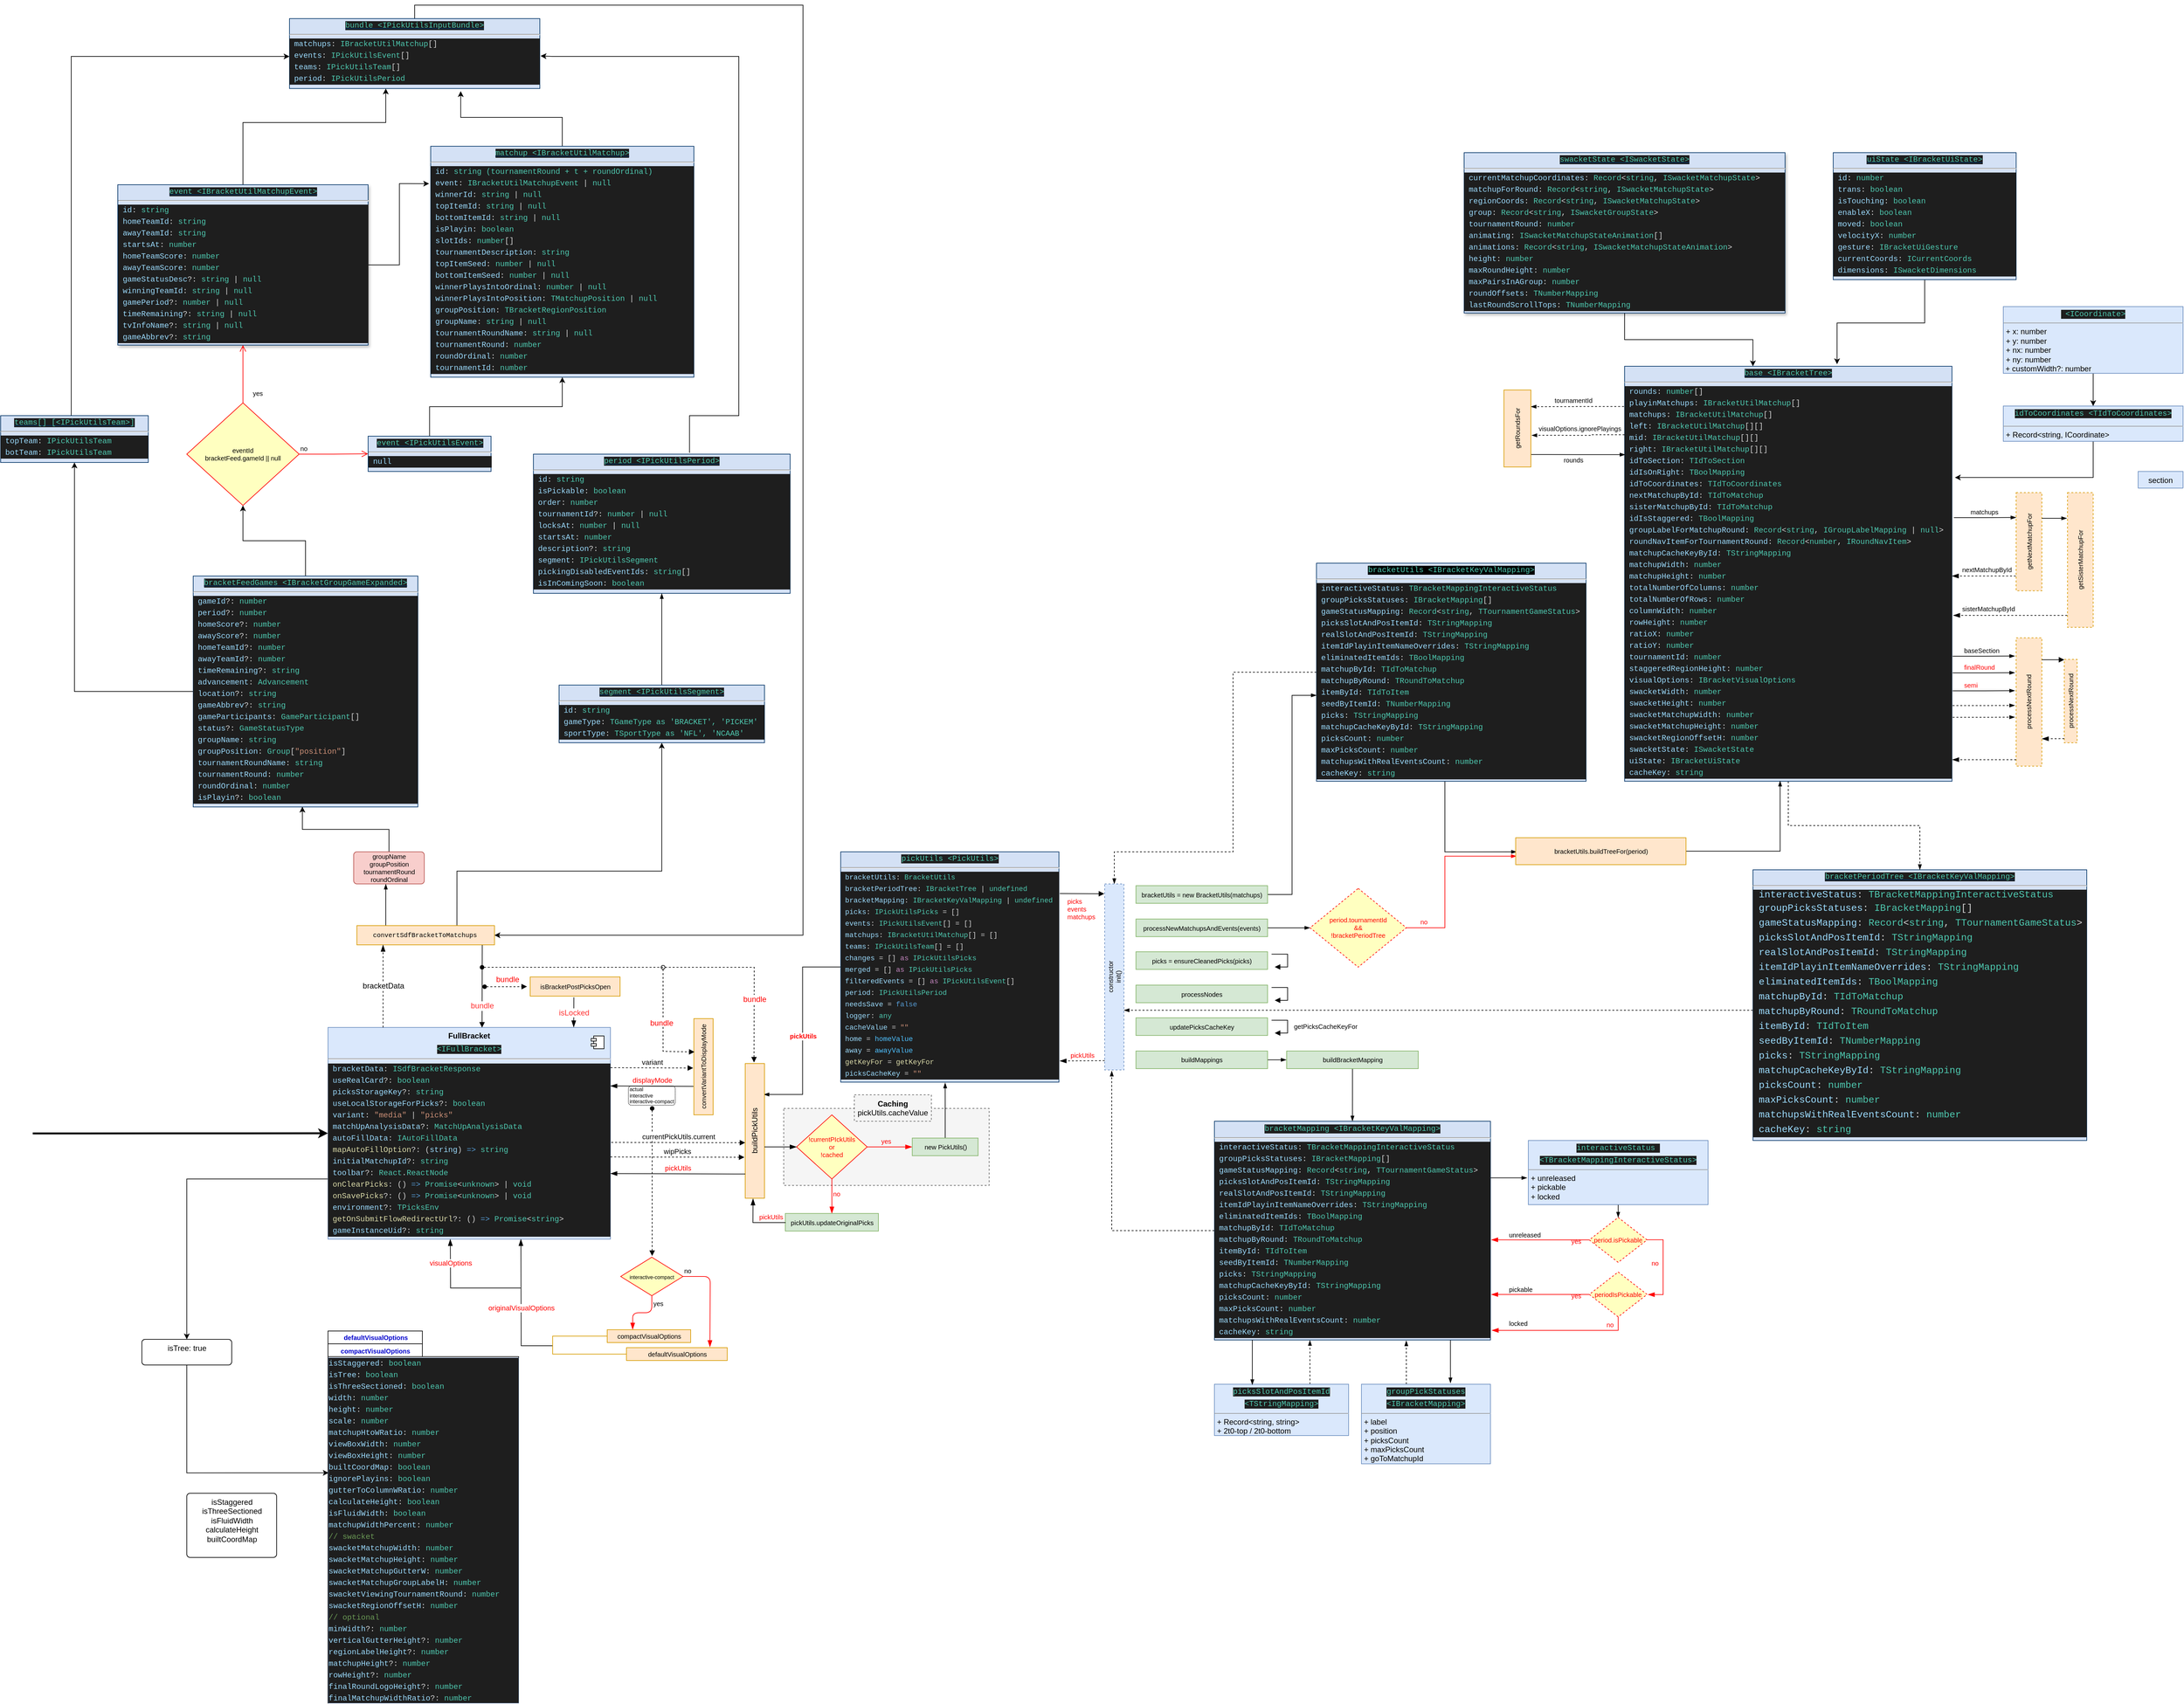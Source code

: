 <mxfile version="14.0.1" type="github">
  <diagram name="Page-1" id="efa7a0a1-bf9b-a30e-e6df-94a7791c09e9">
    <mxGraphModel dx="1639" dy="1802" grid="1" gridSize="10" guides="1" tooltips="1" connect="1" arrows="1" fold="1" page="1" pageScale="1" pageWidth="826" pageHeight="1169" background="#ffffff" math="0" shadow="0">
      <root>
        <mxCell id="0" />
        <mxCell id="1" parent="0" />
        <mxCell id="yvn1otVcxnGCeWS-NwdR-57" value="" style="rounded=0;whiteSpace=wrap;html=1;fillColor=#f5f5f5;strokeColor=#666666;fontColor=#333333;dashed=1;" vertex="1" parent="1">
          <mxGeometry x="540" y="600" width="320" height="120" as="geometry" />
        </mxCell>
        <mxCell id="yvn1otVcxnGCeWS-NwdR-55" style="edgeStyle=orthogonalEdgeStyle;rounded=0;orthogonalLoop=1;jettySize=auto;html=1;entryX=0.962;entryY=0.23;entryDx=0;entryDy=0;entryPerimeter=0;labelBackgroundColor=none;startArrow=none;startFill=0;endArrow=blockThin;endFill=1;strokeColor=#000000;fontSize=10;fontColor=#FF0000;align=center;" edge="1" parent="1" source="VF1F4Plbv53C-rskRq-l-115" target="yvn1otVcxnGCeWS-NwdR-30">
          <mxGeometry relative="1" as="geometry" />
        </mxCell>
        <mxCell id="VF1F4Plbv53C-rskRq-l-115" value="&lt;p style=&quot;margin: 4px 0px 0px ; text-align: center ; font-size: 11px&quot;&gt;&lt;span style=&quot;background-color: rgb(30 , 30 , 30) ; color: rgb(78 , 201 , 176) ; font-family: &amp;#34;menlo&amp;#34; , &amp;#34;monaco&amp;#34; , &amp;#34;courier new&amp;#34; , monospace ; font-size: 12px ; text-align: left&quot;&gt;pickUtils &amp;lt;PickUtils&amp;gt;&lt;/span&gt;&lt;br&gt;&lt;/p&gt;&lt;hr style=&quot;font-size: 11px&quot;&gt;&lt;div style=&quot;color: rgb(212 , 212 , 212) ; background-color: rgb(30 , 30 , 30) ; font-family: &amp;#34;menlo&amp;#34; , &amp;#34;monaco&amp;#34; , &amp;#34;courier new&amp;#34; , monospace ; line-height: 18px ; font-size: 11px&quot;&gt;&lt;div&gt;&lt;span style=&quot;color: rgb(156 , 220 , 254)&quot;&gt;&amp;nbsp;bracketUtils&lt;/span&gt;:&amp;nbsp;&lt;span style=&quot;color: rgb(78 , 201 , 176)&quot;&gt;BracketUtils&lt;/span&gt;&lt;/div&gt;&lt;div&gt;&lt;span style=&quot;color: rgb(156 , 220 , 254)&quot;&gt;&amp;nbsp;bracketPeriodTree&lt;/span&gt;:&amp;nbsp;&lt;span style=&quot;color: rgb(78 , 201 , 176)&quot;&gt;IBracketTree&lt;/span&gt;&amp;nbsp;|&amp;nbsp;&lt;span style=&quot;color: rgb(78 , 201 , 176)&quot;&gt;undefined&lt;/span&gt;&lt;/div&gt;&lt;div&gt;&lt;span style=&quot;color: rgb(156 , 220 , 254)&quot;&gt;&amp;nbsp;bracketMapping&lt;/span&gt;:&amp;nbsp;&lt;span style=&quot;color: rgb(78 , 201 , 176)&quot;&gt;IBracketKeyValMapping&lt;/span&gt;&amp;nbsp;|&amp;nbsp;&lt;span style=&quot;color: rgb(78 , 201 , 176)&quot;&gt;undefined&lt;/span&gt;&lt;/div&gt;&lt;div&gt;&lt;span style=&quot;color: rgb(156 , 220 , 254)&quot;&gt;&amp;nbsp;picks&lt;/span&gt;:&amp;nbsp;&lt;span style=&quot;color: rgb(78 , 201 , 176)&quot;&gt;IPickUtilsPicks&lt;/span&gt;&amp;nbsp;= []&lt;/div&gt;&lt;div&gt;&lt;span style=&quot;color: rgb(156 , 220 , 254)&quot;&gt;&amp;nbsp;events&lt;/span&gt;:&amp;nbsp;&lt;span style=&quot;color: rgb(78 , 201 , 176)&quot;&gt;IPickUtilsEvent&lt;/span&gt;[] = []&lt;/div&gt;&lt;div&gt;&lt;span style=&quot;color: rgb(156 , 220 , 254)&quot;&gt;&amp;nbsp;matchups&lt;/span&gt;:&amp;nbsp;&lt;span style=&quot;color: rgb(78 , 201 , 176)&quot;&gt;IBracketUtilMatchup&lt;/span&gt;[] = []&lt;/div&gt;&lt;div&gt;&lt;span style=&quot;color: rgb(156 , 220 , 254)&quot;&gt;&amp;nbsp;teams&lt;/span&gt;:&amp;nbsp;&lt;span style=&quot;color: rgb(78 , 201 , 176)&quot;&gt;IPickUtilsTeam&lt;/span&gt;[] = []&lt;/div&gt;&lt;div&gt;&lt;span style=&quot;color: rgb(156 , 220 , 254)&quot;&gt;&amp;nbsp;changes&lt;/span&gt;&amp;nbsp;= []&amp;nbsp;&lt;span style=&quot;color: rgb(197 , 134 , 192)&quot;&gt;as&lt;/span&gt;&amp;nbsp;&lt;span style=&quot;color: rgb(78 , 201 , 176)&quot;&gt;IPickUtilsPicks&lt;/span&gt;&lt;/div&gt;&lt;div&gt;&lt;span style=&quot;color: rgb(156 , 220 , 254)&quot;&gt;&amp;nbsp;merged&lt;/span&gt;&amp;nbsp;= []&amp;nbsp;&lt;span style=&quot;color: rgb(197 , 134 , 192)&quot;&gt;as&lt;/span&gt;&amp;nbsp;&lt;span style=&quot;color: rgb(78 , 201 , 176)&quot;&gt;IPickUtilsPicks&lt;/span&gt;&lt;/div&gt;&lt;div&gt;&lt;span style=&quot;color: rgb(156 , 220 , 254)&quot;&gt;&amp;nbsp;filteredEvents&lt;/span&gt;&amp;nbsp;= []&amp;nbsp;&lt;span style=&quot;color: rgb(197 , 134 , 192)&quot;&gt;as&lt;/span&gt;&amp;nbsp;&lt;span style=&quot;color: rgb(78 , 201 , 176)&quot;&gt;IPickUtilsEvent&lt;/span&gt;[]&lt;/div&gt;&lt;div&gt;&lt;span style=&quot;color: rgb(156 , 220 , 254)&quot;&gt;&amp;nbsp;period&lt;/span&gt;:&amp;nbsp;&lt;span style=&quot;color: rgb(78 , 201 , 176)&quot;&gt;IPickUtilsPeriod&lt;/span&gt;&lt;/div&gt;&lt;div&gt;&lt;font style=&quot;font-size: 11px&quot;&gt;&lt;span style=&quot;color: #9cdcfe&quot;&gt;&amp;nbsp;needsSave&lt;/span&gt; = &lt;span style=&quot;color: #569cd6&quot;&gt;false&lt;/span&gt;&lt;/font&gt;&lt;/div&gt;&lt;div&gt;&lt;font style=&quot;font-size: 11px&quot;&gt;&lt;span style=&quot;color: #9cdcfe&quot;&gt;&amp;nbsp;logger&lt;/span&gt;: &lt;span style=&quot;color: #4ec9b0&quot;&gt;any&lt;/span&gt;&lt;/font&gt;&lt;/div&gt;&lt;div&gt;&lt;font style=&quot;font-size: 11px&quot;&gt;&lt;span style=&quot;color: #9cdcfe&quot;&gt;&amp;nbsp;cacheValue&lt;/span&gt; = &lt;span style=&quot;color: #ce9178&quot;&gt;&quot;&quot;&lt;/span&gt;&lt;/font&gt;&lt;/div&gt;&lt;div&gt;&lt;span style=&quot;color: rgb(156 , 220 , 254)&quot;&gt;&amp;nbsp;home&lt;/span&gt; = &lt;span style=&quot;color: rgb(79 , 193 , 255)&quot;&gt;homeValue&lt;/span&gt;&lt;br&gt;&lt;/div&gt;&lt;div&gt;&lt;font style=&quot;font-size: 11px&quot;&gt;&lt;span style=&quot;color: #9cdcfe&quot;&gt;&amp;nbsp;away&lt;/span&gt; = &lt;span style=&quot;color: #4fc1ff&quot;&gt;awayValue&lt;/span&gt;&lt;/font&gt;&lt;/div&gt;&lt;div&gt;&lt;font style=&quot;font-size: 11px&quot;&gt;&lt;span style=&quot;color: #dcdcaa&quot;&gt;&amp;nbsp;getKeyFor&lt;/span&gt; = &lt;span style=&quot;color: #dcdcaa&quot;&gt;getKeyFor&lt;/span&gt;&lt;/font&gt;&lt;/div&gt;&lt;div&gt;&lt;span style=&quot;color: rgb(156 , 220 , 254)&quot;&gt;&amp;nbsp;picksCacheKey&lt;/span&gt; = &lt;span style=&quot;color: rgb(206 , 145 , 120)&quot;&gt;&quot;&quot;&lt;/span&gt;&lt;br&gt;&lt;/div&gt;&lt;/div&gt;" style="verticalAlign=top;align=left;overflow=fill;fontSize=12;fontFamily=Helvetica;html=1;strokeColor=#003366;shadow=0;fillColor=#D4E1F5;fontColor=#003366" parent="1" vertex="1">
          <mxGeometry x="628.75" y="200" width="340" height="359" as="geometry" />
        </mxCell>
        <mxCell id="-kxU-s-FRwQV0nLQ8hPZ-25" style="edgeStyle=orthogonalEdgeStyle;rounded=0;orthogonalLoop=1;jettySize=auto;html=1;fontSize=10;entryX=-0.006;entryY=0.162;entryDx=0;entryDy=0;entryPerimeter=0;" parent="1" source="VF1F4Plbv53C-rskRq-l-133" target="VF1F4Plbv53C-rskRq-l-134" edge="1">
          <mxGeometry relative="1" as="geometry">
            <mxPoint x="-20" y="-840" as="targetPoint" />
          </mxGeometry>
        </mxCell>
        <mxCell id="-kxU-s-FRwQV0nLQ8hPZ-31" style="edgeStyle=orthogonalEdgeStyle;rounded=0;orthogonalLoop=1;jettySize=auto;html=1;fontSize=10;" parent="1" source="VF1F4Plbv53C-rskRq-l-133" target="-kxU-s-FRwQV0nLQ8hPZ-29" edge="1">
          <mxGeometry relative="1" as="geometry">
            <Array as="points">
              <mxPoint x="-303" y="-937" />
              <mxPoint x="-80" y="-937" />
            </Array>
          </mxGeometry>
        </mxCell>
        <mxCell id="VF1F4Plbv53C-rskRq-l-133" value="&lt;p style=&quot;margin: 4px 0px 0px ; text-align: center ; text-decoration: underline ; font-size: 11px&quot;&gt;&lt;span style=&quot;background-color: rgb(30 , 30 , 30) ; color: rgb(78 , 201 , 176) ; font-family: &amp;#34;menlo&amp;#34; , &amp;#34;monaco&amp;#34; , &amp;#34;courier new&amp;#34; , monospace ; font-size: 12px ; text-align: left&quot;&gt;event &amp;lt;IBracketUtilMatchupEvent&amp;gt;&lt;/span&gt;&lt;br&gt;&lt;/p&gt;&lt;hr style=&quot;font-size: 11px&quot;&gt;&lt;div style=&quot;background-color: rgb(30 , 30 , 30) ; font-family: &amp;#34;menlo&amp;#34; , &amp;#34;monaco&amp;#34; , &amp;#34;courier new&amp;#34; , monospace ; line-height: 18px ; font-size: 11px&quot;&gt;&lt;div style=&quot;color: rgb(212 , 212 , 212)&quot;&gt;&lt;div style=&quot;font-family: &amp;#34;menlo&amp;#34; , &amp;#34;monaco&amp;#34; , &amp;#34;courier new&amp;#34; , monospace ; font-size: 12px ; line-height: 18px&quot;&gt;&lt;div&gt;&lt;span style=&quot;color: rgb(156 , 220 , 254)&quot;&gt;&amp;nbsp;id&lt;/span&gt;: &lt;span style=&quot;color: rgb(78 , 201 , 176)&quot;&gt;string&lt;/span&gt;&lt;br&gt;&lt;/div&gt;&lt;div&gt;&lt;div style=&quot;font-family: &amp;#34;menlo&amp;#34; , &amp;#34;monaco&amp;#34; , &amp;#34;courier new&amp;#34; , monospace ; line-height: 18px&quot;&gt;&lt;div&gt;  &lt;span style=&quot;color: #9cdcfe&quot;&gt;&amp;nbsp;homeTeamId&lt;/span&gt;: &lt;span style=&quot;color: #4ec9b0&quot;&gt;string&lt;/span&gt;&lt;/div&gt;&lt;div&gt;  &lt;span style=&quot;color: #9cdcfe&quot;&gt;&amp;nbsp;awayTeamId&lt;/span&gt;: &lt;span style=&quot;color: #4ec9b0&quot;&gt;string&lt;/span&gt;&lt;/div&gt;&lt;div&gt;&lt;div style=&quot;line-height: 18px&quot;&gt;&lt;div&gt;&lt;span style=&quot;color: #9cdcfe&quot;&gt;&amp;nbsp;startsAt&lt;/span&gt;: &lt;span style=&quot;color: #4ec9b0&quot;&gt;number&lt;/span&gt;&lt;/div&gt;&lt;div&gt;  &lt;span style=&quot;color: #9cdcfe&quot;&gt;&amp;nbsp;homeTeamScore&lt;/span&gt;: &lt;span style=&quot;color: #4ec9b0&quot;&gt;number&lt;/span&gt;&lt;/div&gt;&lt;div&gt;  &lt;span style=&quot;color: #9cdcfe&quot;&gt;&amp;nbsp;awayTeamScore&lt;/span&gt;: &lt;span style=&quot;color: #4ec9b0&quot;&gt;number&lt;/span&gt;&lt;/div&gt;&lt;div&gt;  &lt;span style=&quot;color: #9cdcfe&quot;&gt;&amp;nbsp;gameStatusDesc&lt;/span&gt;?: &lt;span style=&quot;color: #4ec9b0&quot;&gt;string&lt;/span&gt; | &lt;span style=&quot;color: #4ec9b0&quot;&gt;null&lt;/span&gt;&lt;/div&gt;&lt;div&gt;  &lt;span style=&quot;color: #9cdcfe&quot;&gt;&amp;nbsp;winningTeamId&lt;/span&gt;: &lt;span style=&quot;color: #4ec9b0&quot;&gt;string&lt;/span&gt; | &lt;span style=&quot;color: #4ec9b0&quot;&gt;null&lt;/span&gt;&lt;/div&gt;&lt;div&gt;  &lt;span style=&quot;color: #9cdcfe&quot;&gt;&amp;nbsp;gamePeriod&lt;/span&gt;?: &lt;span style=&quot;color: #4ec9b0&quot;&gt;number&lt;/span&gt; | &lt;span style=&quot;color: #4ec9b0&quot;&gt;null&lt;/span&gt;&lt;/div&gt;&lt;div&gt;  &lt;span style=&quot;color: #9cdcfe&quot;&gt;&amp;nbsp;timeRemaining&lt;/span&gt;?: &lt;span style=&quot;color: #4ec9b0&quot;&gt;string&lt;/span&gt; | &lt;span style=&quot;color: #4ec9b0&quot;&gt;null&lt;/span&gt;&lt;/div&gt;&lt;div&gt;  &lt;span style=&quot;color: #9cdcfe&quot;&gt;&amp;nbsp;tvInfoName&lt;/span&gt;?: &lt;span style=&quot;color: #4ec9b0&quot;&gt;string&lt;/span&gt; | &lt;span style=&quot;color: #4ec9b0&quot;&gt;null&lt;/span&gt;&lt;/div&gt;&lt;div&gt;  &lt;span style=&quot;color: #9cdcfe&quot;&gt;&amp;nbsp;gameAbbrev&lt;/span&gt;?: &lt;span style=&quot;color: #4ec9b0&quot;&gt;string&lt;/span&gt;&lt;/div&gt;&lt;div&gt;&lt;/div&gt;&lt;/div&gt;&lt;/div&gt;&lt;div&gt;&lt;/div&gt;&lt;/div&gt;&lt;/div&gt;&lt;/div&gt;&lt;/div&gt;&lt;/div&gt;" style="verticalAlign=top;align=left;overflow=fill;fontSize=12;fontFamily=Helvetica;html=1;strokeColor=#003366;shadow=1;fillColor=#D4E1F5;fontColor=#003366" parent="1" vertex="1">
          <mxGeometry x="-497.5" y="-840" width="390" height="250" as="geometry" />
        </mxCell>
        <mxCell id="-kxU-s-FRwQV0nLQ8hPZ-32" style="edgeStyle=orthogonalEdgeStyle;rounded=0;orthogonalLoop=1;jettySize=auto;html=1;entryX=0.684;entryY=1.038;entryDx=0;entryDy=0;entryPerimeter=0;fontSize=10;" parent="1" source="VF1F4Plbv53C-rskRq-l-134" target="-kxU-s-FRwQV0nLQ8hPZ-29" edge="1">
          <mxGeometry relative="1" as="geometry" />
        </mxCell>
        <mxCell id="VF1F4Plbv53C-rskRq-l-134" value="&lt;p style=&quot;margin: 4px 0px 0px ; text-align: center ; text-decoration: underline ; font-size: 11px&quot;&gt;&lt;span style=&quot;background-color: rgb(30 , 30 , 30) ; color: rgb(78 , 201 , 176) ; font-family: &amp;#34;menlo&amp;#34; , &amp;#34;monaco&amp;#34; , &amp;#34;courier new&amp;#34; , monospace ; font-size: 12px ; text-align: left&quot;&gt;matchup &amp;lt;IBracketUtilMatchup&amp;gt;&lt;/span&gt;&lt;br&gt;&lt;/p&gt;&lt;hr style=&quot;font-size: 11px&quot;&gt;&lt;div style=&quot;background-color: rgb(30 , 30 , 30) ; font-family: &amp;#34;menlo&amp;#34; , &amp;#34;monaco&amp;#34; , &amp;#34;courier new&amp;#34; , monospace ; line-height: 18px ; font-size: 11px&quot;&gt;&lt;div style=&quot;color: rgb(212 , 212 , 212)&quot;&gt;&lt;div style=&quot;font-family: &amp;#34;menlo&amp;#34; , &amp;#34;monaco&amp;#34; , &amp;#34;courier new&amp;#34; , monospace ; font-size: 12px ; line-height: 18px&quot;&gt;&lt;div&gt;&lt;span style=&quot;color: rgb(156 , 220 , 254)&quot;&gt;&amp;nbsp;id&lt;/span&gt;: &lt;span style=&quot;color: rgb(78 , 201 , 176)&quot;&gt;string (tournamentRound + t + roundOrdinal)&lt;/span&gt;&lt;br&gt;&lt;/div&gt;&lt;div&gt;&lt;div style=&quot;font-family: &amp;#34;menlo&amp;#34; , &amp;#34;monaco&amp;#34; , &amp;#34;courier new&amp;#34; , monospace ; line-height: 18px&quot;&gt;&lt;div&gt;&lt;div style=&quot;line-height: 18px&quot;&gt;&lt;div style=&quot;font-family: &amp;#34;menlo&amp;#34; , &amp;#34;monaco&amp;#34; , &amp;#34;courier new&amp;#34; , monospace ; line-height: 18px&quot;&gt;&lt;div&gt;  &lt;span style=&quot;color: #9cdcfe&quot;&gt;&amp;nbsp;event&lt;/span&gt;: &lt;span style=&quot;color: #4ec9b0&quot;&gt;IBracketUtilMatchupEvent&lt;/span&gt; | &lt;span style=&quot;color: #4ec9b0&quot;&gt;null&lt;/span&gt;&lt;/div&gt;&lt;div&gt;  &lt;span style=&quot;color: #9cdcfe&quot;&gt;&amp;nbsp;winnerId&lt;/span&gt;: &lt;span style=&quot;color: #4ec9b0&quot;&gt;string&lt;/span&gt; | &lt;span style=&quot;color: #4ec9b0&quot;&gt;null&lt;/span&gt;&lt;/div&gt;&lt;div&gt;  &lt;span style=&quot;color: #9cdcfe&quot;&gt;&amp;nbsp;topItemId&lt;/span&gt;: &lt;span style=&quot;color: #4ec9b0&quot;&gt;string&lt;/span&gt; | &lt;span style=&quot;color: #4ec9b0&quot;&gt;null&lt;/span&gt;&lt;/div&gt;&lt;div&gt;  &lt;span style=&quot;color: #9cdcfe&quot;&gt;&amp;nbsp;bottomItemId&lt;/span&gt;: &lt;span style=&quot;color: #4ec9b0&quot;&gt;string&lt;/span&gt; | &lt;span style=&quot;color: #4ec9b0&quot;&gt;null&lt;/span&gt;&lt;/div&gt;&lt;div&gt;  &lt;span style=&quot;color: #9cdcfe&quot;&gt;&amp;nbsp;isPlayin&lt;/span&gt;: &lt;span style=&quot;color: #4ec9b0&quot;&gt;boolean&lt;/span&gt;&lt;/div&gt;&lt;div&gt;  &lt;span style=&quot;color: #9cdcfe&quot;&gt;&amp;nbsp;slotIds&lt;/span&gt;: &lt;span style=&quot;color: #4ec9b0&quot;&gt;number&lt;/span&gt;[]&lt;/div&gt;&lt;div&gt;&lt;div style=&quot;font-family: &amp;#34;menlo&amp;#34; , &amp;#34;monaco&amp;#34; , &amp;#34;courier new&amp;#34; , monospace ; line-height: 18px&quot;&gt;&lt;div&gt;&lt;span style=&quot;color: #9cdcfe&quot;&gt;&amp;nbsp;tournamentDescription&lt;/span&gt;: &lt;span style=&quot;color: #4ec9b0&quot;&gt;string&lt;/span&gt;&lt;/div&gt;&lt;div&gt;  &lt;span style=&quot;color: #9cdcfe&quot;&gt;&amp;nbsp;topItemSeed&lt;/span&gt;: &lt;span style=&quot;color: #4ec9b0&quot;&gt;number&lt;/span&gt; | &lt;span style=&quot;color: #4ec9b0&quot;&gt;null&lt;/span&gt;&lt;/div&gt;&lt;div&gt;  &lt;span style=&quot;color: #9cdcfe&quot;&gt;&amp;nbsp;bottomItemSeed&lt;/span&gt;: &lt;span style=&quot;color: #4ec9b0&quot;&gt;number&lt;/span&gt; | &lt;span style=&quot;color: #4ec9b0&quot;&gt;null&lt;/span&gt;&lt;/div&gt;&lt;div&gt;  &lt;span style=&quot;color: #9cdcfe&quot;&gt;&amp;nbsp;winnerPlaysIntoOrdinal&lt;/span&gt;: &lt;span style=&quot;color: #4ec9b0&quot;&gt;number&lt;/span&gt; | &lt;span style=&quot;color: #4ec9b0&quot;&gt;null&lt;/span&gt;&lt;/div&gt;&lt;div&gt;  &lt;span style=&quot;color: #9cdcfe&quot;&gt;&amp;nbsp;winnerPlaysIntoPosition&lt;/span&gt;: &lt;span style=&quot;color: #4ec9b0&quot;&gt;TMatchupPosition&lt;/span&gt; | &lt;span style=&quot;color: #4ec9b0&quot;&gt;null&lt;/span&gt;&lt;/div&gt;&lt;div&gt;  &lt;span style=&quot;color: #9cdcfe&quot;&gt;&amp;nbsp;groupPosition&lt;/span&gt;: &lt;span style=&quot;color: #4ec9b0&quot;&gt;TBracketRegionPosition&lt;/span&gt;&lt;/div&gt;&lt;div&gt;  &lt;span style=&quot;color: #9cdcfe&quot;&gt;&amp;nbsp;groupName&lt;/span&gt;: &lt;span style=&quot;color: #4ec9b0&quot;&gt;string&lt;/span&gt; | &lt;span style=&quot;color: #4ec9b0&quot;&gt;null&lt;/span&gt;&lt;/div&gt;&lt;div&gt;  &lt;span style=&quot;color: #9cdcfe&quot;&gt;&amp;nbsp;tournamentRoundName&lt;/span&gt;: &lt;span style=&quot;color: #4ec9b0&quot;&gt;string&lt;/span&gt; | &lt;span style=&quot;color: #4ec9b0&quot;&gt;null&lt;/span&gt;&lt;/div&gt;&lt;div&gt;&lt;div style=&quot;line-height: 18px&quot;&gt;&lt;div&gt;&lt;span style=&quot;color: #9cdcfe&quot;&gt;&amp;nbsp;tournamentRound&lt;/span&gt;: &lt;span style=&quot;color: #4ec9b0&quot;&gt;number&lt;/span&gt;&lt;/div&gt;&lt;div&gt;  &lt;span style=&quot;color: #9cdcfe&quot;&gt;&amp;nbsp;roundOrdinal&lt;/span&gt;: &lt;span style=&quot;color: #4ec9b0&quot;&gt;number&lt;/span&gt;&lt;/div&gt;&lt;div&gt;  &lt;span style=&quot;color: #9cdcfe&quot;&gt;&amp;nbsp;tournamentId&lt;/span&gt;: &lt;span style=&quot;color: #4ec9b0&quot;&gt;number&lt;/span&gt;&lt;/div&gt;&lt;/div&gt;&lt;/div&gt;&lt;div&gt;&lt;/div&gt;&lt;/div&gt;&lt;/div&gt;&lt;div&gt;&lt;/div&gt;&lt;/div&gt;&lt;/div&gt;&lt;/div&gt;&lt;div&gt;&lt;div style=&quot;line-height: 18px&quot;&gt;&lt;div&gt;&lt;/div&gt;&lt;/div&gt;&lt;/div&gt;&lt;div&gt;&lt;/div&gt;&lt;/div&gt;&lt;/div&gt;&lt;/div&gt;&lt;/div&gt;&lt;/div&gt;" style="verticalAlign=top;align=left;overflow=fill;fontSize=12;fontFamily=Helvetica;html=1;strokeColor=#003366;shadow=0;fillColor=#D4E1F5;fontColor=#003366" parent="1" vertex="1">
          <mxGeometry x="-10" y="-900" width="410" height="360" as="geometry" />
        </mxCell>
        <mxCell id="-kxU-s-FRwQV0nLQ8hPZ-33" style="edgeStyle=orthogonalEdgeStyle;rounded=0;orthogonalLoop=1;jettySize=auto;html=1;entryX=1.003;entryY=0.534;entryDx=0;entryDy=0;entryPerimeter=0;fontSize=10;exitX=0.608;exitY=-0.009;exitDx=0;exitDy=0;exitPerimeter=0;" parent="1" source="VF1F4Plbv53C-rskRq-l-135" target="-kxU-s-FRwQV0nLQ8hPZ-29" edge="1">
          <mxGeometry relative="1" as="geometry">
            <Array as="points">
              <mxPoint x="393" y="-480" />
              <mxPoint x="470" y="-480" />
              <mxPoint x="470" y="-1040" />
              <mxPoint x="180" y="-1040" />
            </Array>
          </mxGeometry>
        </mxCell>
        <mxCell id="VF1F4Plbv53C-rskRq-l-135" value="&lt;p style=&quot;margin: 4px 0px 0px ; text-align: center ; text-decoration: underline ; font-size: 11px&quot;&gt;&lt;span style=&quot;background-color: rgb(30 , 30 , 30) ; color: rgb(78 , 201 , 176) ; font-family: &amp;#34;menlo&amp;#34; , &amp;#34;monaco&amp;#34; , &amp;#34;courier new&amp;#34; , monospace ; font-size: 12px ; text-align: left&quot;&gt;period &amp;lt;IPickUtilsPeriod&amp;gt;&lt;/span&gt;&lt;/p&gt;&lt;hr style=&quot;font-size: 11px&quot;&gt;&lt;div style=&quot;background-color: rgb(30 , 30 , 30) ; font-family: &amp;#34;menlo&amp;#34; , &amp;#34;monaco&amp;#34; , &amp;#34;courier new&amp;#34; , monospace ; line-height: 18px ; font-size: 11px&quot;&gt;&lt;div style=&quot;color: rgb(212 , 212 , 212)&quot;&gt;&lt;div style=&quot;font-family: &amp;#34;menlo&amp;#34; , &amp;#34;monaco&amp;#34; , &amp;#34;courier new&amp;#34; , monospace ; font-size: 12px ; line-height: 18px&quot;&gt;&lt;div&gt;&lt;span style=&quot;color: rgb(156 , 220 , 254)&quot;&gt;&amp;nbsp;id&lt;/span&gt;: &lt;span style=&quot;color: rgb(78 , 201 , 176)&quot;&gt;string&lt;/span&gt;&lt;br&gt;&lt;/div&gt;&lt;div&gt;&lt;div style=&quot;font-family: &amp;#34;menlo&amp;#34; , &amp;#34;monaco&amp;#34; , &amp;#34;courier new&amp;#34; , monospace ; line-height: 18px&quot;&gt;&lt;div&gt;&lt;div style=&quot;line-height: 18px&quot;&gt;&lt;div style=&quot;font-family: &amp;#34;menlo&amp;#34; , &amp;#34;monaco&amp;#34; , &amp;#34;courier new&amp;#34; , monospace ; line-height: 18px&quot;&gt;&lt;div&gt;&lt;div style=&quot;font-family: &amp;#34;menlo&amp;#34; , &amp;#34;monaco&amp;#34; , &amp;#34;courier new&amp;#34; , monospace ; line-height: 18px&quot;&gt;&lt;div&gt;  &lt;span style=&quot;color: #9cdcfe&quot;&gt;&amp;nbsp;isPickable&lt;/span&gt;: &lt;span style=&quot;color: #4ec9b0&quot;&gt;boolean&lt;/span&gt;&lt;/div&gt;&lt;div&gt;  &lt;span style=&quot;color: #9cdcfe&quot;&gt;&amp;nbsp;order&lt;/span&gt;: &lt;span style=&quot;color: #4ec9b0&quot;&gt;number&lt;/span&gt;&lt;/div&gt;&lt;div&gt;  &lt;span style=&quot;color: #9cdcfe&quot;&gt;&amp;nbsp;tournamentId&lt;/span&gt;?: &lt;span style=&quot;color: #4ec9b0&quot;&gt;number&lt;/span&gt; | &lt;span style=&quot;color: #4ec9b0&quot;&gt;null&lt;/span&gt;&lt;/div&gt;&lt;div&gt;  &lt;span style=&quot;color: #9cdcfe&quot;&gt;&amp;nbsp;locksAt&lt;/span&gt;: &lt;span style=&quot;color: #4ec9b0&quot;&gt;number&lt;/span&gt; | &lt;span style=&quot;color: #4ec9b0&quot;&gt;null&lt;/span&gt;&lt;/div&gt;&lt;div&gt;  &lt;span style=&quot;color: #9cdcfe&quot;&gt;&amp;nbsp;startsAt&lt;/span&gt;: &lt;span style=&quot;color: #4ec9b0&quot;&gt;number&lt;/span&gt;&lt;/div&gt;&lt;div&gt;  &lt;span style=&quot;color: #9cdcfe&quot;&gt;&amp;nbsp;description&lt;/span&gt;?: &lt;span style=&quot;color: #4ec9b0&quot;&gt;string&lt;/span&gt;&lt;/div&gt;&lt;div&gt;  &lt;span style=&quot;color: #9cdcfe&quot;&gt;&amp;nbsp;segment&lt;/span&gt;: &lt;span style=&quot;color: #4ec9b0&quot;&gt;IPickUtilsSegment&lt;/span&gt;&lt;/div&gt;&lt;div&gt;  &lt;span style=&quot;color: #9cdcfe&quot;&gt;&amp;nbsp;pickingDisabledEventIds&lt;/span&gt;: &lt;span style=&quot;color: #4ec9b0&quot;&gt;string&lt;/span&gt;[]&lt;/div&gt;&lt;div&gt;  &lt;span style=&quot;color: #9cdcfe&quot;&gt;&amp;nbsp;isInComingSoon&lt;/span&gt;: &lt;span style=&quot;color: #4ec9b0&quot;&gt;boolean&lt;/span&gt;&lt;/div&gt;&lt;/div&gt;&lt;/div&gt;&lt;div&gt;&lt;div style=&quot;font-family: &amp;#34;menlo&amp;#34; , &amp;#34;monaco&amp;#34; , &amp;#34;courier new&amp;#34; , monospace ; line-height: 18px&quot;&gt;&lt;div&gt;&lt;/div&gt;&lt;/div&gt;&lt;/div&gt;&lt;div&gt;&lt;/div&gt;&lt;/div&gt;&lt;/div&gt;&lt;/div&gt;&lt;div&gt;&lt;div style=&quot;line-height: 18px&quot;&gt;&lt;div&gt;&lt;/div&gt;&lt;/div&gt;&lt;/div&gt;&lt;div&gt;&lt;/div&gt;&lt;/div&gt;&lt;/div&gt;&lt;/div&gt;&lt;/div&gt;&lt;/div&gt;" style="verticalAlign=top;align=left;overflow=fill;fontSize=12;fontFamily=Helvetica;html=1;strokeColor=#003366;shadow=0;fillColor=#D4E1F5;fontColor=#003366" parent="1" vertex="1">
          <mxGeometry x="150" y="-420" width="400" height="217" as="geometry" />
        </mxCell>
        <mxCell id="hYPX-9NePYRcIFWMucl9-109" style="edgeStyle=orthogonalEdgeStyle;rounded=0;orthogonalLoop=1;jettySize=auto;html=1;endArrow=blockThin;endFill=1;" parent="1" source="VF1F4Plbv53C-rskRq-l-136" target="VF1F4Plbv53C-rskRq-l-135" edge="1">
          <mxGeometry relative="1" as="geometry" />
        </mxCell>
        <mxCell id="VF1F4Plbv53C-rskRq-l-136" value="&lt;p style=&quot;margin: 4px 0px 0px ; text-align: center ; text-decoration: underline ; font-size: 11px&quot;&gt;&lt;span style=&quot;background-color: rgb(30 , 30 , 30) ; color: rgb(78 , 201 , 176) ; font-family: &amp;#34;menlo&amp;#34; , &amp;#34;monaco&amp;#34; , &amp;#34;courier new&amp;#34; , monospace ; font-size: 12px ; text-align: left&quot;&gt;segment &amp;lt;IPickUtilsSegment&amp;gt;&lt;/span&gt;&lt;/p&gt;&lt;hr style=&quot;font-size: 11px&quot;&gt;&lt;div style=&quot;background-color: rgb(30 , 30 , 30) ; font-family: &amp;#34;menlo&amp;#34; , &amp;#34;monaco&amp;#34; , &amp;#34;courier new&amp;#34; , monospace ; line-height: 18px ; font-size: 11px&quot;&gt;&lt;div style=&quot;color: rgb(212 , 212 , 212)&quot;&gt;&lt;div style=&quot;font-family: &amp;#34;menlo&amp;#34; , &amp;#34;monaco&amp;#34; , &amp;#34;courier new&amp;#34; , monospace ; font-size: 12px ; line-height: 18px&quot;&gt;&lt;div&gt;&lt;span style=&quot;color: rgb(156 , 220 , 254)&quot;&gt;&amp;nbsp;id&lt;/span&gt;: &lt;span style=&quot;color: rgb(78 , 201 , 176)&quot;&gt;string&lt;/span&gt;&lt;br&gt;&lt;/div&gt;&lt;div&gt;&lt;div style=&quot;font-family: &amp;#34;menlo&amp;#34; , &amp;#34;monaco&amp;#34; , &amp;#34;courier new&amp;#34; , monospace ; line-height: 18px&quot;&gt;&lt;div&gt;&lt;div style=&quot;line-height: 18px&quot;&gt;&lt;div style=&quot;font-family: &amp;#34;menlo&amp;#34; , &amp;#34;monaco&amp;#34; , &amp;#34;courier new&amp;#34; , monospace ; line-height: 18px&quot;&gt;&lt;div&gt;&lt;div style=&quot;font-family: &amp;#34;menlo&amp;#34; , &amp;#34;monaco&amp;#34; , &amp;#34;courier new&amp;#34; , monospace ; line-height: 18px&quot;&gt;&lt;div style=&quot;font-family: &amp;#34;menlo&amp;#34; , &amp;#34;monaco&amp;#34; , &amp;#34;courier new&amp;#34; , monospace ; line-height: 18px&quot;&gt;&lt;div&gt;  &lt;span style=&quot;color: #9cdcfe&quot;&gt;&amp;nbsp;gameType&lt;/span&gt;: &lt;span style=&quot;color: #4ec9b0&quot;&gt;TGameType as &#39;BRACKET&#39;, &#39;PICKEM&#39;&lt;/span&gt;&lt;/div&gt;&lt;div&gt;  &lt;span style=&quot;color: #9cdcfe&quot;&gt;&amp;nbsp;sportType&lt;/span&gt;: &lt;span style=&quot;color: #4ec9b0&quot;&gt;TSportType as &#39;NFL&#39;, &#39;NCAAB&#39;&lt;/span&gt;&lt;/div&gt;&lt;div&gt;&lt;/div&gt;&lt;/div&gt;&lt;/div&gt;&lt;/div&gt;&lt;div&gt;&lt;div style=&quot;font-family: &amp;#34;menlo&amp;#34; , &amp;#34;monaco&amp;#34; , &amp;#34;courier new&amp;#34; , monospace ; line-height: 18px&quot;&gt;&lt;div&gt;&lt;/div&gt;&lt;/div&gt;&lt;/div&gt;&lt;div&gt;&lt;/div&gt;&lt;/div&gt;&lt;/div&gt;&lt;/div&gt;&lt;div&gt;&lt;div style=&quot;line-height: 18px&quot;&gt;&lt;div&gt;&lt;/div&gt;&lt;/div&gt;&lt;/div&gt;&lt;div&gt;&lt;/div&gt;&lt;/div&gt;&lt;/div&gt;&lt;/div&gt;&lt;/div&gt;&lt;/div&gt;" style="verticalAlign=top;align=left;overflow=fill;fontSize=12;fontFamily=Helvetica;html=1;strokeColor=#003366;shadow=0;fillColor=#D4E1F5;fontColor=#003366" parent="1" vertex="1">
          <mxGeometry x="190" y="-60" width="320" height="90" as="geometry" />
        </mxCell>
        <mxCell id="VF1F4Plbv53C-rskRq-l-140" value="&lt;div style=&quot;text-align: left; font-size: 8px;&quot;&gt;&lt;span style=&quot;font-size: 8px;&quot;&gt;actual&lt;/span&gt;&lt;/div&gt;&lt;div style=&quot;text-align: left; font-size: 8px;&quot;&gt;&lt;span style=&quot;font-size: 8px;&quot;&gt;interactive&lt;/span&gt;&lt;/div&gt;&lt;div style=&quot;text-align: left; font-size: 8px;&quot;&gt;&lt;span style=&quot;font-size: 8px;&quot;&gt;interactive-compact&lt;/span&gt;&lt;/div&gt;" style="whiteSpace=wrap;html=1;fontSize=8;dashed=1;dashPattern=1 1;rounded=1;shadow=0;glass=0;sketch=0;" parent="1" vertex="1">
          <mxGeometry x="298" y="565" width="73" height="30" as="geometry" />
        </mxCell>
        <mxCell id="yvn1otVcxnGCeWS-NwdR-106" style="edgeStyle=orthogonalEdgeStyle;rounded=0;orthogonalLoop=1;jettySize=auto;html=1;entryX=-0.007;entryY=0.583;entryDx=0;entryDy=0;entryPerimeter=0;labelBackgroundColor=none;startArrow=none;startFill=0;endArrow=blockThin;endFill=1;endSize=6;strokeColor=#000000;fontSize=10;fontColor=#000000;align=left;" edge="1" parent="1" source="VF1F4Plbv53C-rskRq-l-163" target="hYPX-9NePYRcIFWMucl9-72">
          <mxGeometry relative="1" as="geometry">
            <Array as="points">
              <mxPoint x="1671" y="708" />
            </Array>
          </mxGeometry>
        </mxCell>
        <mxCell id="yvn1otVcxnGCeWS-NwdR-108" style="edgeStyle=orthogonalEdgeStyle;rounded=0;orthogonalLoop=1;jettySize=auto;html=1;labelBackgroundColor=none;startArrow=none;startFill=0;endArrow=blockThin;endFill=1;endSize=6;strokeColor=#000000;fontSize=10;fontColor=#000000;align=left;exitX=0.855;exitY=0.999;exitDx=0;exitDy=0;exitPerimeter=0;entryX=0.69;entryY=-0.014;entryDx=0;entryDy=0;entryPerimeter=0;" edge="1" parent="1" source="VF1F4Plbv53C-rskRq-l-163" target="hYPX-9NePYRcIFWMucl9-76">
          <mxGeometry relative="1" as="geometry">
            <mxPoint x="1560" y="1010" as="targetPoint" />
            <Array as="points" />
          </mxGeometry>
        </mxCell>
        <mxCell id="yvn1otVcxnGCeWS-NwdR-113" style="edgeStyle=orthogonalEdgeStyle;rounded=0;orthogonalLoop=1;jettySize=auto;html=1;entryX=0.367;entryY=1.005;entryDx=0;entryDy=0;entryPerimeter=0;dashed=1;labelBackgroundColor=none;startArrow=none;startFill=0;endArrow=blockThin;endFill=1;endSize=6;strokeColor=#000000;fontSize=10;fontColor=#000000;align=left;" edge="1" parent="1" source="VF1F4Plbv53C-rskRq-l-163" target="yvn1otVcxnGCeWS-NwdR-59">
          <mxGeometry relative="1" as="geometry" />
        </mxCell>
        <mxCell id="VF1F4Plbv53C-rskRq-l-163" value="&lt;p style=&quot;margin: 4px 0px 0px ; text-decoration: underline ; font-size: 11px&quot;&gt;&lt;/p&gt;&lt;div style=&quot;text-align: center&quot;&gt;&lt;span style=&quot;color: rgb(78 , 201 , 176) ; font-family: &amp;#34;menlo&amp;#34; , &amp;#34;monaco&amp;#34; , &amp;#34;courier new&amp;#34; , monospace ; text-align: left ; background-color: rgb(30 , 30 , 30)&quot;&gt;bracketMapping &amp;lt;IBracketKeyValMapping&amp;gt;&lt;/span&gt;&lt;br&gt;&lt;/div&gt;&lt;hr style=&quot;font-size: 11px&quot;&gt;&lt;div style=&quot;color: rgb(212 , 212 , 212) ; background-color: rgb(30 , 30 , 30) ; font-family: &amp;#34;menlo&amp;#34; , &amp;#34;monaco&amp;#34; , &amp;#34;courier new&amp;#34; , monospace ; line-height: 18px ; font-size: 11px&quot;&gt;&lt;div&gt;&lt;font style=&quot;font-size: 11px&quot;&gt;&lt;div style=&quot;font-family: &amp;#34;menlo&amp;#34; , &amp;#34;monaco&amp;#34; , &amp;#34;courier new&amp;#34; , monospace ; font-size: 12px ; line-height: 18px&quot;&gt;&lt;span style=&quot;color: rgb(156 , 220 , 254)&quot;&gt;&amp;nbsp;interactiveStatus&lt;/span&gt;: &lt;span style=&quot;color: rgb(78 , 201 , 176)&quot;&gt;TBracketMappingInteractiveStatus&lt;/span&gt;&lt;br&gt;&lt;/div&gt;&lt;/font&gt;&lt;/div&gt;&lt;div&gt;&lt;div style=&quot;font-family: &amp;#34;menlo&amp;#34; , &amp;#34;monaco&amp;#34; , &amp;#34;courier new&amp;#34; , monospace ; font-size: 12px ; line-height: 18px&quot;&gt;&lt;div&gt;  &lt;span style=&quot;color: #9cdcfe&quot;&gt;&amp;nbsp;groupPicksStatuses&lt;/span&gt;: &lt;span style=&quot;color: #4ec9b0&quot;&gt;IBracketMapping&lt;/span&gt;[]&lt;/div&gt;&lt;div&gt;  &lt;span style=&quot;color: #9cdcfe&quot;&gt;&amp;nbsp;gameStatusMapping&lt;/span&gt;: &lt;span style=&quot;color: #4ec9b0&quot;&gt;Record&lt;/span&gt;&amp;lt;&lt;span style=&quot;color: #4ec9b0&quot;&gt;string&lt;/span&gt;, &lt;span style=&quot;color: #4ec9b0&quot;&gt;TTournamentGameStatus&lt;/span&gt;&amp;gt;&lt;/div&gt;&lt;div&gt;  &lt;span style=&quot;color: #9cdcfe&quot;&gt;&amp;nbsp;picksSlotAndPosItemId&lt;/span&gt;: &lt;span style=&quot;color: #4ec9b0&quot;&gt;TStringMapping&lt;/span&gt;&lt;/div&gt;&lt;div&gt;  &lt;span style=&quot;color: #9cdcfe&quot;&gt;&amp;nbsp;realSlotAndPosItemId&lt;/span&gt;: &lt;span style=&quot;color: #4ec9b0&quot;&gt;TStringMapping&lt;/span&gt;&lt;/div&gt;&lt;div&gt;  &lt;span style=&quot;color: #9cdcfe&quot;&gt;&amp;nbsp;itemIdPlayinItemNameOverrides&lt;/span&gt;: &lt;span style=&quot;color: #4ec9b0&quot;&gt;TStringMapping&lt;/span&gt;&lt;/div&gt;&lt;div&gt;  &lt;span style=&quot;color: #9cdcfe&quot;&gt;&amp;nbsp;eliminatedItemIds&lt;/span&gt;: &lt;span style=&quot;color: #4ec9b0&quot;&gt;TBoolMapping&lt;/span&gt;&lt;/div&gt;&lt;div&gt;  &lt;span style=&quot;color: #9cdcfe&quot;&gt;&amp;nbsp;matchupById&lt;/span&gt;: &lt;span style=&quot;color: #4ec9b0&quot;&gt;TIdToMatchup&lt;/span&gt;&lt;/div&gt;&lt;div&gt;  &lt;span style=&quot;color: #9cdcfe&quot;&gt;&amp;nbsp;matchupByRound&lt;/span&gt;: &lt;span style=&quot;color: #4ec9b0&quot;&gt;TRoundToMatchup&lt;/span&gt;&lt;/div&gt;&lt;div&gt;  &lt;span style=&quot;color: #9cdcfe&quot;&gt;&amp;nbsp;itemById&lt;/span&gt;: &lt;span style=&quot;color: #4ec9b0&quot;&gt;TIdToItem&lt;/span&gt;&lt;/div&gt;&lt;div&gt;  &lt;span style=&quot;color: #9cdcfe&quot;&gt;&amp;nbsp;seedByItemId&lt;/span&gt;: &lt;span style=&quot;color: #4ec9b0&quot;&gt;TNumberMapping&lt;/span&gt;&lt;/div&gt;&lt;div&gt;  &lt;span style=&quot;color: #9cdcfe&quot;&gt;&amp;nbsp;picks&lt;/span&gt;: &lt;span style=&quot;color: #4ec9b0&quot;&gt;TStringMapping&lt;/span&gt;&lt;/div&gt;&lt;div&gt;  &lt;span style=&quot;color: #9cdcfe&quot;&gt;&amp;nbsp;matchupCacheKeyById&lt;/span&gt;: &lt;span style=&quot;color: #4ec9b0&quot;&gt;TStringMapping&lt;/span&gt;&lt;/div&gt;&lt;div&gt;  &lt;span style=&quot;color: #9cdcfe&quot;&gt;&amp;nbsp;picksCount&lt;/span&gt;: &lt;span style=&quot;color: #4ec9b0&quot;&gt;number&lt;/span&gt;&lt;/div&gt;&lt;div&gt;  &lt;span style=&quot;color: #9cdcfe&quot;&gt;&amp;nbsp;maxPicksCount&lt;/span&gt;: &lt;span style=&quot;color: #4ec9b0&quot;&gt;number&lt;/span&gt;&lt;/div&gt;&lt;div&gt;  &lt;span style=&quot;color: #9cdcfe&quot;&gt;&amp;nbsp;matchupsWithRealEventsCount&lt;/span&gt;: &lt;span style=&quot;color: #4ec9b0&quot;&gt;number&lt;/span&gt;&lt;/div&gt;&lt;div&gt;  &lt;span style=&quot;color: #9cdcfe&quot;&gt;&amp;nbsp;cacheKey&lt;/span&gt;: &lt;span style=&quot;color: #4ec9b0&quot;&gt;string&lt;/span&gt;&lt;/div&gt;&lt;/div&gt;&lt;/div&gt;&lt;/div&gt;" style="verticalAlign=top;align=left;overflow=fill;fontSize=12;fontFamily=Helvetica;html=1;strokeColor=#003366;shadow=0;fillColor=#D4E1F5;fontColor=#003366" parent="1" vertex="1">
          <mxGeometry x="1211" y="620" width="430" height="341" as="geometry" />
        </mxCell>
        <mxCell id="hYPX-9NePYRcIFWMucl9-64" style="edgeStyle=orthogonalEdgeStyle;rounded=0;orthogonalLoop=1;jettySize=auto;html=1;entryX=0.525;entryY=0.994;entryDx=0;entryDy=0;entryPerimeter=0;endArrow=blockThin;endFill=1;" parent="1" source="VF1F4Plbv53C-rskRq-l-165" target="yvn1otVcxnGCeWS-NwdR-74" edge="1">
          <mxGeometry relative="1" as="geometry">
            <Array as="points">
              <mxPoint x="1570" y="200" />
            </Array>
          </mxGeometry>
        </mxCell>
        <mxCell id="yvn1otVcxnGCeWS-NwdR-117" style="edgeStyle=orthogonalEdgeStyle;rounded=0;orthogonalLoop=1;jettySize=auto;html=1;dashed=1;labelBackgroundColor=none;startArrow=none;startFill=0;endArrow=blockThin;endFill=1;endSize=6;strokeColor=#000000;fontSize=10;fontColor=#000000;align=left;" edge="1" parent="1" source="VF1F4Plbv53C-rskRq-l-165" target="yvn1otVcxnGCeWS-NwdR-59">
          <mxGeometry relative="1" as="geometry">
            <Array as="points">
              <mxPoint x="1240" y="-80" />
              <mxPoint x="1240" y="200" />
              <mxPoint x="1055" y="200" />
            </Array>
          </mxGeometry>
        </mxCell>
        <mxCell id="VF1F4Plbv53C-rskRq-l-165" value="&lt;p style=&quot;margin: 4px 0px 0px ; text-align: center ; text-decoration: underline ; font-size: 11px&quot;&gt;&lt;/p&gt;&lt;span style=&quot;color: rgb(78 , 201 , 176) ; font-family: &amp;#34;menlo&amp;#34; , &amp;#34;monaco&amp;#34; , &amp;#34;courier new&amp;#34; , monospace&quot;&gt;&lt;div style=&quot;text-align: center&quot;&gt;&lt;span style=&quot;background-color: rgb(0 , 0 , 0)&quot;&gt;bracketUtils &amp;lt;IBracketKeyValMapping&amp;gt;&lt;/span&gt;&lt;/div&gt;&lt;/span&gt;&lt;hr style=&quot;font-size: 11px&quot;&gt;&lt;div style=&quot;color: rgb(212 , 212 , 212) ; background-color: rgb(30 , 30 , 30) ; font-family: &amp;#34;menlo&amp;#34; , &amp;#34;monaco&amp;#34; , &amp;#34;courier new&amp;#34; , monospace ; line-height: 18px ; font-size: 11px&quot;&gt;&lt;div&gt;&lt;font style=&quot;font-size: 11px&quot;&gt;&lt;div style=&quot;font-family: &amp;#34;menlo&amp;#34; , &amp;#34;monaco&amp;#34; , &amp;#34;courier new&amp;#34; , monospace ; font-size: 12px ; line-height: 18px&quot;&gt;&lt;span style=&quot;color: rgb(156 , 220 , 254)&quot;&gt;&amp;nbsp;interactiveStatus&lt;/span&gt;: &lt;span style=&quot;color: rgb(78 , 201 , 176)&quot;&gt;TBracketMappingInteractiveStatus&lt;/span&gt;&lt;br&gt;&lt;/div&gt;&lt;/font&gt;&lt;/div&gt;&lt;div&gt;&lt;div style=&quot;font-family: &amp;#34;menlo&amp;#34; , &amp;#34;monaco&amp;#34; , &amp;#34;courier new&amp;#34; , monospace ; font-size: 12px ; line-height: 18px&quot;&gt;&lt;div&gt;  &lt;span style=&quot;color: #9cdcfe&quot;&gt;&amp;nbsp;groupPicksStatuses&lt;/span&gt;: &lt;span style=&quot;color: #4ec9b0&quot;&gt;IBracketMapping&lt;/span&gt;[]&lt;/div&gt;&lt;div&gt;  &lt;span style=&quot;color: #9cdcfe&quot;&gt;&amp;nbsp;gameStatusMapping&lt;/span&gt;: &lt;span style=&quot;color: #4ec9b0&quot;&gt;Record&lt;/span&gt;&amp;lt;&lt;span style=&quot;color: #4ec9b0&quot;&gt;string&lt;/span&gt;, &lt;span style=&quot;color: #4ec9b0&quot;&gt;TTournamentGameStatus&lt;/span&gt;&amp;gt;&lt;/div&gt;&lt;div&gt;  &lt;span style=&quot;color: #9cdcfe&quot;&gt;&amp;nbsp;picksSlotAndPosItemId&lt;/span&gt;: &lt;span style=&quot;color: #4ec9b0&quot;&gt;TStringMapping&lt;/span&gt;&lt;/div&gt;&lt;div&gt;  &lt;span style=&quot;color: #9cdcfe&quot;&gt;&amp;nbsp;realSlotAndPosItemId&lt;/span&gt;: &lt;span style=&quot;color: #4ec9b0&quot;&gt;TStringMapping&lt;/span&gt;&lt;/div&gt;&lt;div&gt;  &lt;span style=&quot;color: #9cdcfe&quot;&gt;&amp;nbsp;itemIdPlayinItemNameOverrides&lt;/span&gt;: &lt;span style=&quot;color: #4ec9b0&quot;&gt;TStringMapping&lt;/span&gt;&lt;/div&gt;&lt;div&gt;  &lt;span style=&quot;color: #9cdcfe&quot;&gt;&amp;nbsp;eliminatedItemIds&lt;/span&gt;: &lt;span style=&quot;color: #4ec9b0&quot;&gt;TBoolMapping&lt;/span&gt;&lt;/div&gt;&lt;div&gt;  &lt;span style=&quot;color: #9cdcfe&quot;&gt;&amp;nbsp;matchupById&lt;/span&gt;: &lt;span style=&quot;color: #4ec9b0&quot;&gt;TIdToMatchup&lt;/span&gt;&lt;/div&gt;&lt;div&gt;  &lt;span style=&quot;color: #9cdcfe&quot;&gt;&amp;nbsp;matchupByRound&lt;/span&gt;: &lt;span style=&quot;color: #4ec9b0&quot;&gt;TRoundToMatchup&lt;/span&gt;&lt;/div&gt;&lt;div&gt;  &lt;span style=&quot;color: #9cdcfe&quot;&gt;&amp;nbsp;itemById&lt;/span&gt;: &lt;span style=&quot;color: #4ec9b0&quot;&gt;TIdToItem&lt;/span&gt;&lt;/div&gt;&lt;div&gt;  &lt;span style=&quot;color: #9cdcfe&quot;&gt;&amp;nbsp;seedByItemId&lt;/span&gt;: &lt;span style=&quot;color: #4ec9b0&quot;&gt;TNumberMapping&lt;/span&gt;&lt;/div&gt;&lt;div&gt;  &lt;span style=&quot;color: #9cdcfe&quot;&gt;&amp;nbsp;picks&lt;/span&gt;: &lt;span style=&quot;color: #4ec9b0&quot;&gt;TStringMapping&lt;/span&gt;&lt;/div&gt;&lt;div&gt;  &lt;span style=&quot;color: #9cdcfe&quot;&gt;&amp;nbsp;matchupCacheKeyById&lt;/span&gt;: &lt;span style=&quot;color: #4ec9b0&quot;&gt;TStringMapping&lt;/span&gt;&lt;/div&gt;&lt;div&gt;  &lt;span style=&quot;color: #9cdcfe&quot;&gt;&amp;nbsp;picksCount&lt;/span&gt;: &lt;span style=&quot;color: #4ec9b0&quot;&gt;number&lt;/span&gt;&lt;/div&gt;&lt;div&gt;  &lt;span style=&quot;color: #9cdcfe&quot;&gt;&amp;nbsp;maxPicksCount&lt;/span&gt;: &lt;span style=&quot;color: #4ec9b0&quot;&gt;number&lt;/span&gt;&lt;/div&gt;&lt;div&gt;  &lt;span style=&quot;color: #9cdcfe&quot;&gt;&amp;nbsp;matchupsWithRealEventsCount&lt;/span&gt;: &lt;span style=&quot;color: #4ec9b0&quot;&gt;number&lt;/span&gt;&lt;/div&gt;&lt;div&gt;  &lt;span style=&quot;color: #9cdcfe&quot;&gt;&amp;nbsp;cacheKey&lt;/span&gt;: &lt;span style=&quot;color: #4ec9b0&quot;&gt;string&lt;/span&gt;&lt;/div&gt;&lt;/div&gt;&lt;/div&gt;&lt;/div&gt;" style="verticalAlign=top;align=left;overflow=fill;fontSize=12;fontFamily=Helvetica;html=1;strokeColor=#003366;shadow=0;fillColor=#D4E1F5;fontColor=#003366" parent="1" vertex="1">
          <mxGeometry x="1370" y="-250" width="420" height="340" as="geometry" />
        </mxCell>
        <mxCell id="yvn1otVcxnGCeWS-NwdR-115" style="edgeStyle=orthogonalEdgeStyle;rounded=0;orthogonalLoop=1;jettySize=auto;html=1;dashed=1;labelBackgroundColor=none;startArrow=none;startFill=0;endArrow=blockThin;endFill=1;endSize=6;strokeColor=#000000;fontSize=10;fontColor=#000000;align=left;" edge="1" parent="1">
          <mxGeometry relative="1" as="geometry">
            <mxPoint x="2050" y="447" as="sourcePoint" />
            <mxPoint x="1070" y="447" as="targetPoint" />
            <Array as="points">
              <mxPoint x="1550" y="447" />
              <mxPoint x="1550" y="447" />
            </Array>
          </mxGeometry>
        </mxCell>
        <mxCell id="VF1F4Plbv53C-rskRq-l-179" value="&lt;p style=&quot;margin: 4px 0px 0px ; text-align: center ; text-decoration: underline ; font-size: 11px&quot;&gt;&lt;span style=&quot;background-color: rgb(30 , 30 , 30) ; color: rgb(78 , 201 , 176) ; font-family: &amp;#34;menlo&amp;#34; , &amp;#34;monaco&amp;#34; , &amp;#34;courier new&amp;#34; , monospace ; font-size: 12px ; text-align: left&quot;&gt;bracketPeriodTree &amp;lt;IBracketKeyValMapping&amp;gt;&lt;/span&gt;&lt;br&gt;&lt;/p&gt;&lt;hr style=&quot;font-size: 11px&quot;&gt;&lt;div style=&quot;color: rgb(212 , 212 , 212) ; background-color: rgb(30 , 30 , 30) ; font-family: &amp;#34;menlo&amp;#34; , &amp;#34;monaco&amp;#34; , &amp;#34;courier new&amp;#34; , monospace ; line-height: 18px ; font-size: 11px&quot;&gt;&lt;div&gt;&lt;font style=&quot;font-size: 11px&quot;&gt;&lt;div style=&quot;font-family: &amp;#34;menlo&amp;#34; , &amp;#34;monaco&amp;#34; , &amp;#34;courier new&amp;#34; , monospace ; font-size: 12px ; line-height: 18px&quot;&gt;&lt;span style=&quot;font-size: 15px ; color: rgb(156 , 220 , 254)&quot;&gt;&amp;nbsp;interactiveStatus&lt;/span&gt;&lt;span style=&quot;font-size: 15px&quot;&gt;: &lt;/span&gt;&lt;span style=&quot;font-size: 15px ; color: rgb(78 , 201 , 176)&quot;&gt;TBracketMappingInteractiveStatus&lt;/span&gt;&lt;br&gt;&lt;/div&gt;&lt;div style=&quot;font-family: &amp;#34;menlo&amp;#34; , &amp;#34;monaco&amp;#34; , &amp;#34;courier new&amp;#34; , monospace ; font-size: 12px ; line-height: 18px&quot;&gt;&lt;div style=&quot;font-family: &amp;#34;menlo&amp;#34; , &amp;#34;monaco&amp;#34; , &amp;#34;courier new&amp;#34; , monospace ; font-size: 15px ; line-height: 23px&quot;&gt;&lt;div&gt;  &lt;span style=&quot;color: #9cdcfe&quot;&gt;&amp;nbsp;groupPicksStatuses&lt;/span&gt;: &lt;span style=&quot;color: #4ec9b0&quot;&gt;IBracketMapping&lt;/span&gt;[]&lt;/div&gt;&lt;div&gt;  &lt;span style=&quot;color: #9cdcfe&quot;&gt;&amp;nbsp;gameStatusMapping&lt;/span&gt;: &lt;span style=&quot;color: #4ec9b0&quot;&gt;Record&lt;/span&gt;&amp;lt;&lt;span style=&quot;color: #4ec9b0&quot;&gt;string&lt;/span&gt;, &lt;span style=&quot;color: #4ec9b0&quot;&gt;TTournamentGameStatus&lt;/span&gt;&amp;gt;&lt;/div&gt;&lt;div&gt;  &lt;span style=&quot;color: #9cdcfe&quot;&gt;&amp;nbsp;picksSlotAndPosItemId&lt;/span&gt;: &lt;span style=&quot;color: #4ec9b0&quot;&gt;TStringMapping&lt;/span&gt;&lt;/div&gt;&lt;div&gt;  &lt;span style=&quot;color: #9cdcfe&quot;&gt;&amp;nbsp;realSlotAndPosItemId&lt;/span&gt;: &lt;span style=&quot;color: #4ec9b0&quot;&gt;TStringMapping&lt;/span&gt;&lt;/div&gt;&lt;div&gt;  &lt;span style=&quot;color: #9cdcfe&quot;&gt;&amp;nbsp;itemIdPlayinItemNameOverrides&lt;/span&gt;: &lt;span style=&quot;color: #4ec9b0&quot;&gt;TStringMapping&lt;/span&gt;&lt;/div&gt;&lt;div&gt;  &lt;span style=&quot;color: #9cdcfe&quot;&gt;&amp;nbsp;eliminatedItemIds&lt;/span&gt;: &lt;span style=&quot;color: #4ec9b0&quot;&gt;TBoolMapping&lt;/span&gt;&lt;/div&gt;&lt;div&gt;  &lt;span style=&quot;color: #9cdcfe&quot;&gt;&amp;nbsp;matchupById&lt;/span&gt;: &lt;span style=&quot;color: #4ec9b0&quot;&gt;TIdToMatchup&lt;/span&gt;&lt;/div&gt;&lt;div&gt;  &lt;span style=&quot;color: #9cdcfe&quot;&gt;&amp;nbsp;matchupByRound&lt;/span&gt;: &lt;span style=&quot;color: #4ec9b0&quot;&gt;TRoundToMatchup&lt;/span&gt;&lt;/div&gt;&lt;div&gt;  &lt;span style=&quot;color: #9cdcfe&quot;&gt;&amp;nbsp;itemById&lt;/span&gt;: &lt;span style=&quot;color: #4ec9b0&quot;&gt;TIdToItem&lt;/span&gt;&lt;/div&gt;&lt;div&gt;  &lt;span style=&quot;color: #9cdcfe&quot;&gt;&amp;nbsp;seedByItemId&lt;/span&gt;: &lt;span style=&quot;color: #4ec9b0&quot;&gt;TNumberMapping&lt;/span&gt;&lt;/div&gt;&lt;div&gt;  &lt;span style=&quot;color: #9cdcfe&quot;&gt;&amp;nbsp;picks&lt;/span&gt;: &lt;span style=&quot;color: #4ec9b0&quot;&gt;TStringMapping&lt;/span&gt;&lt;/div&gt;&lt;div&gt;  &lt;span style=&quot;color: #9cdcfe&quot;&gt;&amp;nbsp;matchupCacheKeyById&lt;/span&gt;: &lt;span style=&quot;color: #4ec9b0&quot;&gt;TStringMapping&lt;/span&gt;&lt;/div&gt;&lt;div&gt;  &lt;span style=&quot;color: #9cdcfe&quot;&gt;&amp;nbsp;picksCount&lt;/span&gt;: &lt;span style=&quot;color: #4ec9b0&quot;&gt;number&lt;/span&gt;&lt;/div&gt;&lt;div&gt;  &lt;span style=&quot;color: #9cdcfe&quot;&gt;&amp;nbsp;maxPicksCount&lt;/span&gt;: &lt;span style=&quot;color: #4ec9b0&quot;&gt;number&lt;/span&gt;&lt;/div&gt;&lt;div&gt;  &lt;span style=&quot;color: #9cdcfe&quot;&gt;&amp;nbsp;matchupsWithRealEventsCount&lt;/span&gt;: &lt;span style=&quot;color: #4ec9b0&quot;&gt;number&lt;/span&gt;&lt;/div&gt;&lt;div&gt;  &lt;span style=&quot;color: #9cdcfe&quot;&gt;&amp;nbsp;cacheKey&lt;/span&gt;: &lt;span style=&quot;color: #4ec9b0&quot;&gt;string&lt;/span&gt;&lt;/div&gt;&lt;/div&gt;&lt;/div&gt;&lt;/font&gt;&lt;/div&gt;&lt;/div&gt;" style="verticalAlign=top;align=left;overflow=fill;fontSize=12;fontFamily=Helvetica;html=1;strokeColor=#003366;shadow=0;fillColor=#D4E1F5;fontColor=#003366" parent="1" vertex="1">
          <mxGeometry x="2050" y="228" width="520" height="422" as="geometry" />
        </mxCell>
        <mxCell id="VF1F4Plbv53C-rskRq-l-188" style="edgeStyle=orthogonalEdgeStyle;rounded=0;orthogonalLoop=1;jettySize=auto;html=1;strokeColor=#000000;entryX=0.649;entryY=-0.005;entryDx=0;entryDy=0;entryPerimeter=0;" parent="1" source="VF1F4Plbv53C-rskRq-l-187" target="VF1F4Plbv53C-rskRq-l-191" edge="1">
          <mxGeometry relative="1" as="geometry">
            <mxPoint x="1850" y="-348" as="targetPoint" />
          </mxGeometry>
        </mxCell>
        <mxCell id="VF1F4Plbv53C-rskRq-l-187" value="&lt;p style=&quot;margin: 4px 0px 0px ; text-align: center ; text-decoration: underline ; font-size: 11px&quot;&gt;&lt;span style=&quot;font-family: &amp;#34;menlo&amp;#34; , &amp;#34;monaco&amp;#34; , &amp;#34;courier new&amp;#34; , monospace ; font-size: 12px ; text-align: left ; background-color: rgb(30 , 30 , 30) ; color: rgb(78 , 201 , 176)&quot;&gt;uiState &amp;lt;&lt;/span&gt;&lt;span style=&quot;font-family: &amp;#34;menlo&amp;#34; , &amp;#34;monaco&amp;#34; , &amp;#34;courier new&amp;#34; , monospace ; font-size: 12px ; text-align: left ; background-color: rgb(30 , 30 , 30) ; color: rgb(78 , 201 , 176)&quot;&gt;IBracketUiState&lt;/span&gt;&lt;span style=&quot;font-family: &amp;#34;menlo&amp;#34; , &amp;#34;monaco&amp;#34; , &amp;#34;courier new&amp;#34; , monospace ; font-size: 12px ; text-align: left ; background-color: rgb(30 , 30 , 30) ; color: rgb(78 , 201 , 176)&quot;&gt;&amp;gt;&lt;/span&gt;&lt;br&gt;&lt;/p&gt;&lt;hr style=&quot;font-size: 11px&quot;&gt;&lt;div style=&quot;color: rgb(212 , 212 , 212) ; background-color: rgb(30 , 30 , 30) ; font-family: &amp;#34;menlo&amp;#34; , &amp;#34;monaco&amp;#34; , &amp;#34;courier new&amp;#34; , monospace ; line-height: 18px ; font-size: 11px&quot;&gt;&lt;div&gt;&lt;font style=&quot;font-size: 11px&quot;&gt;&lt;div style=&quot;font-family: &amp;#34;menlo&amp;#34; , &amp;#34;monaco&amp;#34; , &amp;#34;courier new&amp;#34; , monospace ; font-size: 12px ; line-height: 18px&quot;&gt;&lt;span style=&quot;color: rgb(156 , 220 , 254)&quot;&gt;&amp;nbsp;id&lt;/span&gt;: &lt;span style=&quot;color: rgb(78 , 201 , 176)&quot;&gt;number&lt;/span&gt;&lt;br&gt;&lt;/div&gt;&lt;/font&gt;&lt;/div&gt;&lt;div&gt;&lt;div style=&quot;font-family: &amp;#34;menlo&amp;#34; , &amp;#34;monaco&amp;#34; , &amp;#34;courier new&amp;#34; , monospace ; font-size: 12px ; line-height: 18px&quot;&gt;&lt;div style=&quot;font-family: &amp;#34;menlo&amp;#34; , &amp;#34;monaco&amp;#34; , &amp;#34;courier new&amp;#34; , monospace ; line-height: 18px&quot;&gt;&lt;div&gt;  &lt;span style=&quot;color: #9cdcfe&quot;&gt;&amp;nbsp;trans&lt;/span&gt;: &lt;span style=&quot;color: #4ec9b0&quot;&gt;boolean&lt;/span&gt;&lt;/div&gt;&lt;div&gt;  &lt;span style=&quot;color: #9cdcfe&quot;&gt;&amp;nbsp;isTouching&lt;/span&gt;: &lt;span style=&quot;color: #4ec9b0&quot;&gt;boolean&lt;/span&gt;&lt;/div&gt;&lt;div&gt;  &lt;span style=&quot;color: #9cdcfe&quot;&gt;&amp;nbsp;enableX&lt;/span&gt;: &lt;span style=&quot;color: #4ec9b0&quot;&gt;boolean&lt;/span&gt;&lt;/div&gt;&lt;div&gt;  &lt;span style=&quot;color: #9cdcfe&quot;&gt;&amp;nbsp;moved&lt;/span&gt;: &lt;span style=&quot;color: #4ec9b0&quot;&gt;boolean&lt;/span&gt;&lt;/div&gt;&lt;div&gt;  &lt;span style=&quot;color: #9cdcfe&quot;&gt;&amp;nbsp;velocityX&lt;/span&gt;: &lt;span style=&quot;color: #4ec9b0&quot;&gt;number&lt;/span&gt;&lt;/div&gt;&lt;div&gt;  &lt;span style=&quot;color: #9cdcfe&quot;&gt;&amp;nbsp;gesture&lt;/span&gt;: &lt;span style=&quot;color: #4ec9b0&quot;&gt;IBracketUiGesture&lt;/span&gt;&lt;/div&gt;&lt;div&gt;  &lt;span style=&quot;color: #9cdcfe&quot;&gt;&amp;nbsp;currentCoords&lt;/span&gt;: &lt;span style=&quot;color: #4ec9b0&quot;&gt;ICurrentCoords&lt;/span&gt;&lt;/div&gt;&lt;div&gt;  &lt;span style=&quot;color: #9cdcfe&quot;&gt;&amp;nbsp;dimensions&lt;/span&gt;: &lt;span style=&quot;color: #4ec9b0&quot;&gt;ISwacketDimensions&lt;/span&gt;&lt;/div&gt;&lt;/div&gt;&lt;/div&gt;&lt;/div&gt;&lt;/div&gt;" style="verticalAlign=top;align=left;overflow=fill;fontSize=12;fontFamily=Helvetica;html=1;strokeColor=#003366;shadow=0;fillColor=#D4E1F5;fontColor=#003366" parent="1" vertex="1">
          <mxGeometry x="2175" y="-890" width="285" height="198" as="geometry" />
        </mxCell>
        <mxCell id="VF1F4Plbv53C-rskRq-l-190" style="edgeStyle=orthogonalEdgeStyle;rounded=0;orthogonalLoop=1;jettySize=auto;html=1;strokeColor=#000000;entryX=0.392;entryY=0;entryDx=0;entryDy=0;entryPerimeter=0;" parent="1" source="VF1F4Plbv53C-rskRq-l-189" target="VF1F4Plbv53C-rskRq-l-191" edge="1">
          <mxGeometry relative="1" as="geometry">
            <mxPoint x="1790" y="-458" as="targetPoint" />
          </mxGeometry>
        </mxCell>
        <mxCell id="VF1F4Plbv53C-rskRq-l-189" value="&lt;p style=&quot;margin: 4px 0px 0px ; text-align: center ; text-decoration: underline ; font-size: 11px&quot;&gt;&lt;span style=&quot;font-family: &amp;#34;menlo&amp;#34; , &amp;#34;monaco&amp;#34; , &amp;#34;courier new&amp;#34; , monospace ; font-size: 12px ; text-align: left ; background-color: rgb(30 , 30 , 30) ; color: rgb(78 , 201 , 176)&quot;&gt;swacketState &amp;lt;&lt;/span&gt;&lt;span style=&quot;font-family: &amp;#34;menlo&amp;#34; , &amp;#34;monaco&amp;#34; , &amp;#34;courier new&amp;#34; , monospace ; font-size: 12px ; text-align: left ; background-color: rgb(30 , 30 , 30) ; color: rgb(78 , 201 , 176)&quot;&gt;ISwacketState&lt;/span&gt;&lt;span style=&quot;font-family: &amp;#34;menlo&amp;#34; , &amp;#34;monaco&amp;#34; , &amp;#34;courier new&amp;#34; , monospace ; font-size: 12px ; text-align: left ; background-color: rgb(30 , 30 , 30) ; color: rgb(78 , 201 , 176)&quot;&gt;&amp;gt;&lt;/span&gt;&lt;br&gt;&lt;/p&gt;&lt;hr style=&quot;font-size: 11px&quot;&gt;&lt;div style=&quot;color: rgb(212 , 212 , 212) ; background-color: rgb(30 , 30 , 30) ; font-family: &amp;#34;menlo&amp;#34; , &amp;#34;monaco&amp;#34; , &amp;#34;courier new&amp;#34; , monospace ; line-height: 18px ; font-size: 11px&quot;&gt;&lt;div&gt;&lt;font style=&quot;font-size: 11px&quot;&gt;&lt;div style=&quot;font-family: &amp;#34;menlo&amp;#34; , &amp;#34;monaco&amp;#34; , &amp;#34;courier new&amp;#34; , monospace ; font-size: 12px ; line-height: 18px&quot;&gt;&lt;span style=&quot;color: rgb(156 , 220 , 254)&quot;&gt;&amp;nbsp;currentMatchupCoordinates&lt;/span&gt;: &lt;span style=&quot;color: rgb(78 , 201 , 176)&quot;&gt;Record&lt;/span&gt;&amp;lt;&lt;span style=&quot;color: rgb(78 , 201 , 176)&quot;&gt;string&lt;/span&gt;, &lt;span style=&quot;color: rgb(78 , 201 , 176)&quot;&gt;ISwacketMatchupState&lt;/span&gt;&amp;gt;&lt;br&gt;&lt;/div&gt;&lt;/font&gt;&lt;/div&gt;&lt;div&gt;&lt;div style=&quot;font-family: &amp;#34;menlo&amp;#34; , &amp;#34;monaco&amp;#34; , &amp;#34;courier new&amp;#34; , monospace ; font-size: 12px ; line-height: 18px&quot;&gt;&lt;div style=&quot;font-family: &amp;#34;menlo&amp;#34; , &amp;#34;monaco&amp;#34; , &amp;#34;courier new&amp;#34; , monospace ; line-height: 18px&quot;&gt;&lt;div style=&quot;font-family: &amp;#34;menlo&amp;#34; , &amp;#34;monaco&amp;#34; , &amp;#34;courier new&amp;#34; , monospace ; line-height: 18px&quot;&gt;&lt;div&gt;  &lt;span style=&quot;color: #9cdcfe&quot;&gt;&amp;nbsp;matchupForRound&lt;/span&gt;: &lt;span style=&quot;color: #4ec9b0&quot;&gt;Record&lt;/span&gt;&amp;lt;&lt;span style=&quot;color: #4ec9b0&quot;&gt;string&lt;/span&gt;, &lt;span style=&quot;color: #4ec9b0&quot;&gt;ISwacketMatchupState&lt;/span&gt;&amp;gt;&lt;/div&gt;&lt;div&gt;  &lt;span style=&quot;color: #9cdcfe&quot;&gt;&amp;nbsp;regionCoords&lt;/span&gt;: &lt;span style=&quot;color: #4ec9b0&quot;&gt;Record&lt;/span&gt;&amp;lt;&lt;span style=&quot;color: #4ec9b0&quot;&gt;string&lt;/span&gt;, &lt;span style=&quot;color: #4ec9b0&quot;&gt;ISwacketMatchupState&lt;/span&gt;&amp;gt;&lt;/div&gt;&lt;div&gt;  &lt;span style=&quot;color: #9cdcfe&quot;&gt;&amp;nbsp;group&lt;/span&gt;: &lt;span style=&quot;color: #4ec9b0&quot;&gt;Record&lt;/span&gt;&amp;lt;&lt;span style=&quot;color: #4ec9b0&quot;&gt;string&lt;/span&gt;, &lt;span style=&quot;color: #4ec9b0&quot;&gt;ISwacketGroupState&lt;/span&gt;&amp;gt;&lt;/div&gt;&lt;div&gt;  &lt;span style=&quot;color: #9cdcfe&quot;&gt;&amp;nbsp;tournamentRound&lt;/span&gt;: &lt;span style=&quot;color: #4ec9b0&quot;&gt;number&lt;/span&gt;&lt;/div&gt;&lt;div&gt;  &lt;span style=&quot;color: #9cdcfe&quot;&gt;&amp;nbsp;animating&lt;/span&gt;: &lt;span style=&quot;color: #4ec9b0&quot;&gt;ISwacketMatchupStateAnimation&lt;/span&gt;[]&lt;/div&gt;&lt;div&gt;  &lt;span style=&quot;color: #9cdcfe&quot;&gt;&amp;nbsp;animations&lt;/span&gt;: &lt;span style=&quot;color: #4ec9b0&quot;&gt;Record&lt;/span&gt;&amp;lt;&lt;span style=&quot;color: #4ec9b0&quot;&gt;string&lt;/span&gt;, &lt;span style=&quot;color: #4ec9b0&quot;&gt;ISwacketMatchupStateAnimation&lt;/span&gt;&amp;gt;&lt;/div&gt;&lt;div&gt;  &lt;span style=&quot;color: #9cdcfe&quot;&gt;&amp;nbsp;height&lt;/span&gt;: &lt;span style=&quot;color: #4ec9b0&quot;&gt;number&lt;/span&gt;&lt;/div&gt;&lt;div&gt;  &lt;span style=&quot;color: #9cdcfe&quot;&gt;&amp;nbsp;maxRoundHeight&lt;/span&gt;: &lt;span style=&quot;color: #4ec9b0&quot;&gt;number&lt;/span&gt;&lt;/div&gt;&lt;div&gt;  &lt;span style=&quot;color: #9cdcfe&quot;&gt;&amp;nbsp;maxPairsInAGroup&lt;/span&gt;: &lt;span style=&quot;color: #4ec9b0&quot;&gt;number&lt;/span&gt;&lt;/div&gt;&lt;div&gt;  &lt;span style=&quot;color: #9cdcfe&quot;&gt;&amp;nbsp;roundOffsets&lt;/span&gt;: &lt;span style=&quot;color: #4ec9b0&quot;&gt;TNumberMapping&lt;/span&gt;&lt;/div&gt;&lt;div&gt;  &lt;span style=&quot;color: #9cdcfe&quot;&gt;&amp;nbsp;lastRoundScrollTops&lt;/span&gt;: &lt;span style=&quot;color: #4ec9b0&quot;&gt;TNumberMapping&lt;/span&gt;&lt;/div&gt;&lt;/div&gt;&lt;/div&gt;&lt;/div&gt;&lt;/div&gt;&lt;/div&gt;" style="verticalAlign=top;align=left;overflow=fill;fontSize=12;fontFamily=Helvetica;html=1;strokeColor=#003366;shadow=1;fillColor=#D4E1F5;fontColor=#003366" parent="1" vertex="1">
          <mxGeometry x="1600" y="-890" width="500" height="250" as="geometry" />
        </mxCell>
        <mxCell id="yvn1otVcxnGCeWS-NwdR-116" style="edgeStyle=orthogonalEdgeStyle;rounded=0;orthogonalLoop=1;jettySize=auto;html=1;dashed=1;labelBackgroundColor=none;startArrow=none;startFill=0;endArrow=blockThin;endFill=1;endSize=6;strokeColor=#000000;fontSize=10;fontColor=#000000;align=left;" edge="1" parent="1" source="VF1F4Plbv53C-rskRq-l-191" target="VF1F4Plbv53C-rskRq-l-179">
          <mxGeometry relative="1" as="geometry" />
        </mxCell>
        <mxCell id="yvn1otVcxnGCeWS-NwdR-119" style="edgeStyle=orthogonalEdgeStyle;rounded=0;orthogonalLoop=1;jettySize=auto;html=1;entryX=1;entryY=0.217;entryDx=0;entryDy=0;entryPerimeter=0;dashed=1;labelBackgroundColor=none;startArrow=none;startFill=0;endArrow=blockThin;endFill=1;endSize=6;strokeColor=#000000;fontSize=10;fontColor=#000000;align=left;exitX=-0.002;exitY=0.097;exitDx=0;exitDy=0;exitPerimeter=0;" edge="1" parent="1" source="VF1F4Plbv53C-rskRq-l-191" target="yvn1otVcxnGCeWS-NwdR-118">
          <mxGeometry relative="1" as="geometry" />
        </mxCell>
        <mxCell id="yvn1otVcxnGCeWS-NwdR-128" style="edgeStyle=orthogonalEdgeStyle;rounded=0;orthogonalLoop=1;jettySize=auto;html=1;entryX=-0.05;entryY=0.142;entryDx=0;entryDy=0;entryPerimeter=0;labelBackgroundColor=none;startArrow=none;startFill=0;endArrow=blockThin;endFill=1;endSize=6;strokeColor=#000000;fontSize=10;fontColor=#000000;align=left;" edge="1" parent="1" target="yvn1otVcxnGCeWS-NwdR-125">
          <mxGeometry relative="1" as="geometry">
            <mxPoint x="2361" y="-105" as="sourcePoint" />
            <Array as="points">
              <mxPoint x="2411" y="-105" />
            </Array>
          </mxGeometry>
        </mxCell>
        <mxCell id="VF1F4Plbv53C-rskRq-l-191" value="&lt;p style=&quot;margin: 4px 0px 0px ; text-align: center ; text-decoration: underline ; font-size: 11px&quot;&gt;&lt;span style=&quot;font-family: &amp;#34;menlo&amp;#34; , &amp;#34;monaco&amp;#34; , &amp;#34;courier new&amp;#34; , monospace ; font-size: 12px ; text-align: left ; background-color: rgb(30 , 30 , 30) ; color: rgb(78 , 201 , 176)&quot;&gt;base &amp;lt;&lt;/span&gt;&lt;span style=&quot;font-family: &amp;#34;menlo&amp;#34; , &amp;#34;monaco&amp;#34; , &amp;#34;courier new&amp;#34; , monospace ; font-size: 12px ; text-align: left ; background-color: rgb(30 , 30 , 30) ; color: rgb(78 , 201 , 176)&quot;&gt;IBracketTree&lt;/span&gt;&lt;span style=&quot;font-family: &amp;#34;menlo&amp;#34; , &amp;#34;monaco&amp;#34; , &amp;#34;courier new&amp;#34; , monospace ; font-size: 12px ; text-align: left ; background-color: rgb(30 , 30 , 30) ; color: rgb(78 , 201 , 176)&quot;&gt;&amp;gt;&lt;/span&gt;&lt;br&gt;&lt;/p&gt;&lt;hr style=&quot;font-size: 11px&quot;&gt;&lt;div style=&quot;color: rgb(212 , 212 , 212) ; background-color: rgb(30 , 30 , 30) ; font-family: &amp;#34;menlo&amp;#34; , &amp;#34;monaco&amp;#34; , &amp;#34;courier new&amp;#34; , monospace ; line-height: 18px ; font-size: 11px&quot;&gt;&lt;div&gt;&lt;font style=&quot;font-size: 11px&quot;&gt;&lt;div style=&quot;font-family: &amp;#34;menlo&amp;#34; , &amp;#34;monaco&amp;#34; , &amp;#34;courier new&amp;#34; , monospace ; font-size: 12px ; line-height: 18px&quot;&gt;&lt;span style=&quot;color: rgb(156 , 220 , 254)&quot;&gt;&amp;nbsp;rounds&lt;/span&gt;: &lt;span style=&quot;color: rgb(78 , 201 , 176)&quot;&gt;number&lt;/span&gt;[]&lt;br&gt;&lt;/div&gt;&lt;/font&gt;&lt;/div&gt;&lt;div&gt;&lt;div style=&quot;font-family: &amp;#34;menlo&amp;#34; , &amp;#34;monaco&amp;#34; , &amp;#34;courier new&amp;#34; , monospace ; font-size: 12px ; line-height: 18px&quot;&gt;&lt;div style=&quot;font-family: &amp;#34;menlo&amp;#34; , &amp;#34;monaco&amp;#34; , &amp;#34;courier new&amp;#34; , monospace ; line-height: 18px&quot;&gt;&lt;div style=&quot;font-family: &amp;#34;menlo&amp;#34; , &amp;#34;monaco&amp;#34; , &amp;#34;courier new&amp;#34; , monospace ; line-height: 18px&quot;&gt;&lt;div style=&quot;font-family: &amp;#34;menlo&amp;#34; , &amp;#34;monaco&amp;#34; , &amp;#34;courier new&amp;#34; , monospace ; line-height: 18px&quot;&gt;&lt;div&gt;  &lt;span style=&quot;color: #9cdcfe&quot;&gt;&amp;nbsp;playinMatchups&lt;/span&gt;: &lt;span style=&quot;color: #4ec9b0&quot;&gt;IBracketUtilMatchup&lt;/span&gt;[]&lt;/div&gt;&lt;div&gt;  &lt;span style=&quot;color: #9cdcfe&quot;&gt;&amp;nbsp;matchups&lt;/span&gt;: &lt;span style=&quot;color: #4ec9b0&quot;&gt;IBracketUtilMatchup&lt;/span&gt;[]&lt;/div&gt;&lt;div&gt;  &lt;span style=&quot;color: #9cdcfe&quot;&gt;&amp;nbsp;left&lt;/span&gt;: &lt;span style=&quot;color: #4ec9b0&quot;&gt;IBracketUtilMatchup&lt;/span&gt;[][]&lt;/div&gt;&lt;div&gt;  &lt;span style=&quot;color: #9cdcfe&quot;&gt;&amp;nbsp;mid&lt;/span&gt;: &lt;span style=&quot;color: #4ec9b0&quot;&gt;IBracketUtilMatchup&lt;/span&gt;[][]&lt;/div&gt;&lt;div&gt;  &lt;span style=&quot;color: #9cdcfe&quot;&gt;&amp;nbsp;right&lt;/span&gt;: &lt;span style=&quot;color: #4ec9b0&quot;&gt;IBracketUtilMatchup&lt;/span&gt;[][]&lt;/div&gt;&lt;div&gt;  &lt;span style=&quot;color: #9cdcfe&quot;&gt;&amp;nbsp;idToSection&lt;/span&gt;: &lt;span style=&quot;color: #4ec9b0&quot;&gt;TIdToSection&lt;/span&gt;&lt;/div&gt;&lt;div&gt;  &lt;span style=&quot;color: #9cdcfe&quot;&gt;&amp;nbsp;idIsOnRight&lt;/span&gt;: &lt;span style=&quot;color: #4ec9b0&quot;&gt;TBoolMapping&lt;/span&gt;&lt;/div&gt;&lt;div&gt;  &lt;span style=&quot;color: #9cdcfe&quot;&gt;&amp;nbsp;idToCoordinates&lt;/span&gt;: &lt;span style=&quot;color: #4ec9b0&quot;&gt;TIdToCoordinates&lt;/span&gt;&lt;/div&gt;&lt;div&gt;  &lt;span style=&quot;color: #9cdcfe&quot;&gt;&amp;nbsp;nextMatchupById&lt;/span&gt;: &lt;span style=&quot;color: #4ec9b0&quot;&gt;TIdToMatchup&lt;/span&gt;&lt;/div&gt;&lt;div&gt;  &lt;span style=&quot;color: #9cdcfe&quot;&gt;&amp;nbsp;sisterMatchupById&lt;/span&gt;: &lt;span style=&quot;color: #4ec9b0&quot;&gt;TIdToMatchup&lt;/span&gt;&lt;/div&gt;&lt;div&gt;  &lt;span style=&quot;color: #9cdcfe&quot;&gt;&amp;nbsp;idIsStaggered&lt;/span&gt;: &lt;span style=&quot;color: #4ec9b0&quot;&gt;TBoolMapping&lt;/span&gt;&lt;/div&gt;&lt;div&gt;  &lt;span style=&quot;color: #9cdcfe&quot;&gt;&amp;nbsp;groupLabelForMatchupRound&lt;/span&gt;: &lt;span style=&quot;color: #4ec9b0&quot;&gt;Record&lt;/span&gt;&amp;lt;&lt;span style=&quot;color: #4ec9b0&quot;&gt;string&lt;/span&gt;, &lt;span style=&quot;color: #4ec9b0&quot;&gt;IGroupLabelMapping&lt;/span&gt; | &lt;span style=&quot;color: #4ec9b0&quot;&gt;null&lt;/span&gt;&amp;gt;&lt;/div&gt;&lt;div&gt;  &lt;span style=&quot;color: #9cdcfe&quot;&gt;&amp;nbsp;roundNavItemForTournamentRound&lt;/span&gt;: &lt;span style=&quot;color: #4ec9b0&quot;&gt;Record&lt;/span&gt;&amp;lt;&lt;span style=&quot;color: #4ec9b0&quot;&gt;number&lt;/span&gt;, &lt;span style=&quot;color: #4ec9b0&quot;&gt;IRoundNavItem&lt;/span&gt;&amp;gt;&lt;/div&gt;&lt;div&gt;  &lt;span style=&quot;color: #9cdcfe&quot;&gt;&amp;nbsp;matchupCacheKeyById&lt;/span&gt;: &lt;span style=&quot;color: #4ec9b0&quot;&gt;TStringMapping&lt;/span&gt;&lt;/div&gt;&lt;div&gt;  &lt;span style=&quot;color: #9cdcfe&quot;&gt;&amp;nbsp;matchupWidth&lt;/span&gt;: &lt;span style=&quot;color: #4ec9b0&quot;&gt;number&lt;/span&gt;&lt;/div&gt;&lt;div&gt;  &lt;span style=&quot;color: #9cdcfe&quot;&gt;&amp;nbsp;matchupHeight&lt;/span&gt;: &lt;span style=&quot;color: #4ec9b0&quot;&gt;number&lt;/span&gt;&lt;/div&gt;&lt;div&gt;  &lt;span style=&quot;color: #9cdcfe&quot;&gt;&amp;nbsp;totalNumberOfColumns&lt;/span&gt;: &lt;span style=&quot;color: #4ec9b0&quot;&gt;number&lt;/span&gt;&lt;/div&gt;&lt;div&gt;  &lt;span style=&quot;color: #9cdcfe&quot;&gt;&amp;nbsp;totalNumberOfRows&lt;/span&gt;: &lt;span style=&quot;color: #4ec9b0&quot;&gt;number&lt;/span&gt;&lt;/div&gt;&lt;div&gt;  &lt;span style=&quot;color: #9cdcfe&quot;&gt;&amp;nbsp;columnWidth&lt;/span&gt;: &lt;span style=&quot;color: #4ec9b0&quot;&gt;number&lt;/span&gt;&lt;/div&gt;&lt;div&gt;  &lt;span style=&quot;color: #9cdcfe&quot;&gt;&amp;nbsp;rowHeight&lt;/span&gt;: &lt;span style=&quot;color: #4ec9b0&quot;&gt;number&lt;/span&gt;&lt;/div&gt;&lt;div&gt;  &lt;span style=&quot;color: #9cdcfe&quot;&gt;&amp;nbsp;ratioX&lt;/span&gt;: &lt;span style=&quot;color: #4ec9b0&quot;&gt;number&lt;/span&gt;&lt;/div&gt;&lt;div&gt;  &lt;span style=&quot;color: #9cdcfe&quot;&gt;&amp;nbsp;ratioY&lt;/span&gt;: &lt;span style=&quot;color: #4ec9b0&quot;&gt;number&lt;/span&gt;&lt;/div&gt;&lt;div&gt;  &lt;span style=&quot;color: #9cdcfe&quot;&gt;&amp;nbsp;tournamentId&lt;/span&gt;: &lt;span style=&quot;color: #4ec9b0&quot;&gt;number&lt;/span&gt;&lt;/div&gt;&lt;div&gt;  &lt;span style=&quot;color: #9cdcfe&quot;&gt;&amp;nbsp;staggeredRegionHeight&lt;/span&gt;: &lt;span style=&quot;color: #4ec9b0&quot;&gt;number&lt;/span&gt;&lt;/div&gt;&lt;div&gt;  &lt;span style=&quot;color: #9cdcfe&quot;&gt;&amp;nbsp;visualOptions&lt;/span&gt;: &lt;span style=&quot;color: #4ec9b0&quot;&gt;IBracketVisualOptions&lt;/span&gt;&lt;/div&gt;&lt;div&gt;  &lt;span style=&quot;color: #9cdcfe&quot;&gt;&amp;nbsp;swacketWidth&lt;/span&gt;: &lt;span style=&quot;color: #4ec9b0&quot;&gt;number&lt;/span&gt;&lt;/div&gt;&lt;div&gt;  &lt;span style=&quot;color: #9cdcfe&quot;&gt;&amp;nbsp;swacketHeight&lt;/span&gt;: &lt;span style=&quot;color: #4ec9b0&quot;&gt;number&lt;/span&gt;&lt;/div&gt;&lt;div&gt;  &lt;span style=&quot;color: #9cdcfe&quot;&gt;&amp;nbsp;swacketMatchupWidth&lt;/span&gt;: &lt;span style=&quot;color: #4ec9b0&quot;&gt;number&lt;/span&gt;&lt;/div&gt;&lt;div&gt;  &lt;span style=&quot;color: #9cdcfe&quot;&gt;&amp;nbsp;swacketMatchupHeight&lt;/span&gt;: &lt;span style=&quot;color: #4ec9b0&quot;&gt;number&lt;/span&gt;&lt;/div&gt;&lt;div&gt;  &lt;span style=&quot;color: #9cdcfe&quot;&gt;&amp;nbsp;swacketRegionOffsetH&lt;/span&gt;: &lt;span style=&quot;color: #4ec9b0&quot;&gt;number&lt;/span&gt;&lt;/div&gt;&lt;div&gt;  &lt;span style=&quot;color: #9cdcfe&quot;&gt;&amp;nbsp;swacketState&lt;/span&gt;: &lt;span style=&quot;color: #4ec9b0&quot;&gt;ISwacketState&lt;/span&gt;&lt;/div&gt;&lt;div&gt;  &lt;span style=&quot;color: #9cdcfe&quot;&gt;&amp;nbsp;uiState&lt;/span&gt;: &lt;span style=&quot;color: #4ec9b0&quot;&gt;IBracketUiState&lt;/span&gt;&lt;/div&gt;&lt;div&gt;  &lt;span style=&quot;color: #9cdcfe&quot;&gt;&amp;nbsp;cacheKey&lt;/span&gt;: &lt;span style=&quot;color: #4ec9b0&quot;&gt;string&lt;/span&gt;&lt;/div&gt;&lt;/div&gt;&lt;/div&gt;&lt;/div&gt;&lt;/div&gt;&lt;/div&gt;&lt;/div&gt;" style="verticalAlign=top;align=left;overflow=fill;fontSize=12;fontFamily=Helvetica;html=1;strokeColor=#003366;shadow=0;fillColor=#D4E1F5;fontColor=#003366" parent="1" vertex="1">
          <mxGeometry x="1850" y="-557" width="510" height="647" as="geometry" />
        </mxCell>
        <mxCell id="hYPX-9NePYRcIFWMucl9-28" style="edgeStyle=orthogonalEdgeStyle;rounded=0;orthogonalLoop=1;jettySize=auto;html=1;exitX=0.5;exitY=1;exitDx=0;exitDy=0;" parent="1" source="VF1F4Plbv53C-rskRq-l-179" target="VF1F4Plbv53C-rskRq-l-179" edge="1">
          <mxGeometry relative="1" as="geometry" />
        </mxCell>
        <mxCell id="hYPX-9NePYRcIFWMucl9-36" value="section" style="swimlane;fontStyle=0;childLayout=stackLayout;horizontal=1;startSize=26;fillColor=#dae8fc;horizontalStack=0;resizeParent=1;resizeParentMax=0;resizeLast=0;collapsible=1;marginBottom=0;strokeColor=#6c8ebf;" parent="1" vertex="1" collapsed="1">
          <mxGeometry x="2650" y="-393" width="70" height="26" as="geometry">
            <mxRectangle x="2620" y="-393" width="100" height="104" as="alternateBounds" />
          </mxGeometry>
        </mxCell>
        <mxCell id="hYPX-9NePYRcIFWMucl9-37" value="mid" style="text;strokeColor=none;fillColor=none;align=left;verticalAlign=top;spacingLeft=4;spacingRight=4;overflow=hidden;rotatable=0;points=[[0,0.5],[1,0.5]];portConstraint=eastwest;" parent="hYPX-9NePYRcIFWMucl9-36" vertex="1">
          <mxGeometry y="26" width="70" height="26" as="geometry" />
        </mxCell>
        <mxCell id="hYPX-9NePYRcIFWMucl9-38" value="left" style="text;strokeColor=none;fillColor=none;align=left;verticalAlign=top;spacingLeft=4;spacingRight=4;overflow=hidden;rotatable=0;points=[[0,0.5],[1,0.5]];portConstraint=eastwest;" parent="hYPX-9NePYRcIFWMucl9-36" vertex="1">
          <mxGeometry y="52" width="70" height="26" as="geometry" />
        </mxCell>
        <mxCell id="hYPX-9NePYRcIFWMucl9-39" value="right" style="text;strokeColor=none;fillColor=none;align=left;verticalAlign=top;spacingLeft=4;spacingRight=4;overflow=hidden;rotatable=0;points=[[0,0.5],[1,0.5]];portConstraint=eastwest;" parent="hYPX-9NePYRcIFWMucl9-36" vertex="1">
          <mxGeometry y="78" width="70" height="26" as="geometry" />
        </mxCell>
        <mxCell id="yvn1otVcxnGCeWS-NwdR-87" style="edgeStyle=orthogonalEdgeStyle;rounded=0;orthogonalLoop=1;jettySize=auto;html=1;entryX=0.5;entryY=0;entryDx=0;entryDy=0;labelBackgroundColor=none;startArrow=none;startFill=0;endArrow=blockThin;endFill=1;endSize=6;strokeColor=#000000;fontSize=10;fontColor=#FF0000;align=left;" edge="1" parent="1" source="hYPX-9NePYRcIFWMucl9-72" target="yvn1otVcxnGCeWS-NwdR-83">
          <mxGeometry relative="1" as="geometry" />
        </mxCell>
        <mxCell id="hYPX-9NePYRcIFWMucl9-72" value="&lt;p style=&quot;margin: 0px ; margin-top: 4px ; text-align: center&quot;&gt;&lt;span style=&quot;color: rgb(78 , 201 , 176) ; font-family: &amp;#34;menlo&amp;#34; , &amp;#34;monaco&amp;#34; , &amp;#34;courier new&amp;#34; , monospace ; text-align: left ; background-color: rgb(30 , 30 , 30)&quot;&gt;interactiveStatus&amp;nbsp;&lt;/span&gt;&lt;/p&gt;&lt;p style=&quot;margin: 0px ; margin-top: 4px ; text-align: center&quot;&gt;&lt;span style=&quot;color: rgb(78 , 201 , 176) ; font-family: &amp;#34;menlo&amp;#34; , &amp;#34;monaco&amp;#34; , &amp;#34;courier new&amp;#34; , monospace ; text-align: left ; background-color: rgb(30 , 30 , 30)&quot;&gt;&amp;lt;TBracketMappingInteractiveStatus&amp;gt;&lt;/span&gt;&lt;br&gt;&lt;/p&gt;&lt;hr size=&quot;1&quot;&gt;&lt;p style=&quot;margin: 0px ; margin-left: 4px&quot;&gt;+ unreleased&lt;br&gt;+ pickable&lt;/p&gt;&lt;p style=&quot;margin: 0px ; margin-left: 4px&quot;&gt;+ locked&lt;/p&gt;" style="verticalAlign=top;align=left;overflow=fill;fontSize=12;fontFamily=Helvetica;html=1;rounded=0;shadow=0;labelBackgroundColor=none;sketch=0;fillColor=#dae8fc;strokeColor=#6c8ebf;" parent="1" vertex="1">
          <mxGeometry x="1700" y="650" width="280" height="100" as="geometry" />
        </mxCell>
        <mxCell id="yvn1otVcxnGCeWS-NwdR-112" style="edgeStyle=orthogonalEdgeStyle;rounded=0;orthogonalLoop=1;jettySize=auto;html=1;entryX=0.346;entryY=1.001;entryDx=0;entryDy=0;entryPerimeter=0;dashed=1;labelBackgroundColor=none;startArrow=none;startFill=0;endArrow=blockThin;endFill=1;endSize=6;strokeColor=#000000;fontSize=10;fontColor=#000000;align=left;exitX=0.712;exitY=0;exitDx=0;exitDy=0;exitPerimeter=0;" edge="1" parent="1" source="hYPX-9NePYRcIFWMucl9-74" target="VF1F4Plbv53C-rskRq-l-163">
          <mxGeometry relative="1" as="geometry">
            <Array as="points" />
          </mxGeometry>
        </mxCell>
        <mxCell id="hYPX-9NePYRcIFWMucl9-74" value="&lt;p style=&quot;margin: 0px ; margin-top: 4px ; text-align: center&quot;&gt;&lt;span style=&quot;color: rgb(78 , 201 , 176) ; font-family: &amp;#34;menlo&amp;#34; , &amp;#34;monaco&amp;#34; , &amp;#34;courier new&amp;#34; , monospace ; text-align: left ; background-color: rgb(30 , 30 , 30)&quot;&gt;picksSlotAndPosItemId&lt;/span&gt;&lt;/p&gt;&lt;p style=&quot;margin: 0px ; margin-top: 4px ; text-align: center&quot;&gt;&lt;span style=&quot;color: rgb(78 , 201 , 176) ; font-family: &amp;#34;menlo&amp;#34; , &amp;#34;monaco&amp;#34; , &amp;#34;courier new&amp;#34; , monospace ; text-align: left ; background-color: rgb(30 , 30 , 30)&quot;&gt;&amp;lt;TStringMapping&amp;gt;&lt;/span&gt;&lt;br&gt;&lt;/p&gt;&lt;hr size=&quot;1&quot;&gt;&lt;p style=&quot;margin: 0px ; margin-left: 4px&quot;&gt;+ Record&amp;lt;string, string&amp;gt;&lt;br&gt;&lt;/p&gt;&lt;p style=&quot;margin: 0px ; margin-left: 4px&quot;&gt;+ 2t0-top / 2t0-bottom&lt;/p&gt;" style="verticalAlign=top;align=left;overflow=fill;fontSize=12;fontFamily=Helvetica;html=1;rounded=0;shadow=0;labelBackgroundColor=none;sketch=0;fillColor=#dae8fc;strokeColor=#6c8ebf;" parent="1" vertex="1">
          <mxGeometry x="1211" y="1030" width="209" height="80" as="geometry" />
        </mxCell>
        <mxCell id="yvn1otVcxnGCeWS-NwdR-109" style="edgeStyle=orthogonalEdgeStyle;rounded=0;orthogonalLoop=1;jettySize=auto;html=1;labelBackgroundColor=none;startArrow=none;startFill=0;endArrow=blockThin;endFill=1;endSize=6;strokeColor=#000000;fontSize=10;fontColor=#000000;align=left;exitX=0.283;exitY=0;exitDx=0;exitDy=0;exitPerimeter=0;dashed=1;" edge="1" parent="1">
          <mxGeometry relative="1" as="geometry">
            <mxPoint x="1509.963" y="1030" as="sourcePoint" />
            <mxPoint x="1509.91" y="962" as="targetPoint" />
            <Array as="points">
              <mxPoint x="1510" y="1010" />
              <mxPoint x="1510" y="1010" />
            </Array>
          </mxGeometry>
        </mxCell>
        <mxCell id="hYPX-9NePYRcIFWMucl9-76" value="&lt;p style=&quot;margin: 0px ; margin-top: 4px ; text-align: center&quot;&gt;&lt;span style=&quot;color: rgb(78 , 201 , 176) ; font-family: &amp;#34;menlo&amp;#34; , &amp;#34;monaco&amp;#34; , &amp;#34;courier new&amp;#34; , monospace ; text-align: left ; background-color: rgb(30 , 30 , 30)&quot;&gt;groupPickStatuses&lt;/span&gt;&lt;/p&gt;&lt;p style=&quot;margin: 0px ; margin-top: 4px ; text-align: center&quot;&gt;&lt;span style=&quot;color: rgb(78 , 201 , 176) ; font-family: &amp;#34;menlo&amp;#34; , &amp;#34;monaco&amp;#34; , &amp;#34;courier new&amp;#34; , monospace ; text-align: left ; background-color: rgb(30 , 30 , 30)&quot;&gt;&amp;lt;IBracketMapping&amp;gt;&lt;/span&gt;&lt;br&gt;&lt;/p&gt;&lt;hr size=&quot;1&quot;&gt;&lt;p style=&quot;margin: 0px ; margin-left: 4px&quot;&gt;+ label&lt;br&gt;&lt;/p&gt;&lt;p style=&quot;margin: 0px ; margin-left: 4px&quot;&gt;+ position&lt;/p&gt;&lt;p style=&quot;margin: 0px ; margin-left: 4px&quot;&gt;+ picksCount&lt;/p&gt;&lt;p style=&quot;margin: 0px ; margin-left: 4px&quot;&gt;+ maxPicksCount&lt;/p&gt;&lt;p style=&quot;margin: 0px ; margin-left: 4px&quot;&gt;+ goToMatchupId&lt;/p&gt;" style="verticalAlign=top;align=left;overflow=fill;fontSize=12;fontFamily=Helvetica;html=1;rounded=0;shadow=0;labelBackgroundColor=none;sketch=0;fillColor=#dae8fc;strokeColor=#6c8ebf;" parent="1" vertex="1">
          <mxGeometry x="1440" y="1030" width="201" height="124" as="geometry" />
        </mxCell>
        <mxCell id="hYPX-9NePYRcIFWMucl9-83" style="edgeStyle=orthogonalEdgeStyle;rounded=0;orthogonalLoop=1;jettySize=auto;html=1;entryX=1.009;entryY=0.268;entryDx=0;entryDy=0;entryPerimeter=0;exitX=0.5;exitY=1;exitDx=0;exitDy=0;" parent="1" source="hYPX-9NePYRcIFWMucl9-82" target="VF1F4Plbv53C-rskRq-l-191" edge="1">
          <mxGeometry relative="1" as="geometry" />
        </mxCell>
        <mxCell id="hYPX-9NePYRcIFWMucl9-82" value="&lt;p style=&quot;margin: 0px ; margin-top: 4px ; text-align: center&quot;&gt;&lt;div style=&quot;text-align: center&quot;&gt;&lt;span style=&quot;color: rgb(78 , 201 , 176) ; font-family: &amp;#34;menlo&amp;#34; , &amp;#34;monaco&amp;#34; , &amp;#34;courier new&amp;#34; , monospace ; text-align: left ; background-color: rgb(30 , 30 , 30)&quot;&gt;idToCoordinates &amp;lt;TIdToCoordinates&amp;gt;&lt;/span&gt;&lt;/div&gt;&lt;/p&gt;&lt;hr size=&quot;1&quot;&gt;&lt;p style=&quot;margin: 0px 0px 0px 4px&quot;&gt;+ Record&amp;lt;string, ICoordinate&amp;gt;&lt;br&gt;&lt;/p&gt;&lt;p style=&quot;margin: 0px 0px 0px 4px&quot;&gt;&lt;br&gt;&lt;/p&gt;" style="verticalAlign=top;align=left;overflow=fill;fontSize=12;fontFamily=Helvetica;html=1;rounded=0;shadow=0;labelBackgroundColor=none;sketch=0;fillColor=#dae8fc;strokeColor=#6c8ebf;" parent="1" vertex="1">
          <mxGeometry x="2440" y="-495.02" width="280" height="55.02" as="geometry" />
        </mxCell>
        <mxCell id="hYPX-9NePYRcIFWMucl9-85" style="edgeStyle=orthogonalEdgeStyle;rounded=0;orthogonalLoop=1;jettySize=auto;html=1;" parent="1" source="hYPX-9NePYRcIFWMucl9-84" target="hYPX-9NePYRcIFWMucl9-82" edge="1">
          <mxGeometry relative="1" as="geometry" />
        </mxCell>
        <mxCell id="hYPX-9NePYRcIFWMucl9-84" value="&lt;p style=&quot;margin: 0px ; margin-top: 4px ; text-align: center&quot;&gt;&lt;span style=&quot;color: rgb(78 , 201 , 176) ; font-family: &amp;#34;menlo&amp;#34; , &amp;#34;monaco&amp;#34; , &amp;#34;courier new&amp;#34; , monospace ; text-align: left ; background-color: rgb(30 , 30 , 30)&quot;&gt;&amp;nbsp;&amp;lt;&lt;/span&gt;&lt;span style=&quot;color: rgb(78 , 201 , 176) ; font-family: &amp;#34;menlo&amp;#34; , &amp;#34;monaco&amp;#34; , &amp;#34;courier new&amp;#34; , monospace ; text-align: left ; background-color: rgb(30 , 30 , 30)&quot;&gt;ICoordinate&amp;gt;&lt;/span&gt;&lt;br&gt;&lt;/p&gt;&lt;hr size=&quot;1&quot;&gt;&lt;p style=&quot;margin: 0px 0px 0px 4px&quot;&gt;+ x: number&lt;br&gt;&lt;/p&gt;&lt;p style=&quot;margin: 0px 0px 0px 4px&quot;&gt;+ y: number&lt;/p&gt;&lt;p style=&quot;margin: 0px 0px 0px 4px&quot;&gt;+ nx: number&lt;/p&gt;&lt;p style=&quot;margin: 0px 0px 0px 4px&quot;&gt;+ ny: number&lt;/p&gt;&amp;nbsp;&lt;span&gt;+ customWidth?: number&lt;/span&gt;&lt;br&gt;&lt;p style=&quot;margin: 0px 0px 0px 4px&quot;&gt;&lt;br&gt;&lt;/p&gt;" style="verticalAlign=top;align=left;overflow=fill;fontSize=12;fontFamily=Helvetica;html=1;rounded=0;shadow=0;labelBackgroundColor=none;sketch=0;fillColor=#dae8fc;strokeColor=#6c8ebf;" parent="1" vertex="1">
          <mxGeometry x="2440" y="-650" width="280" height="104" as="geometry" />
        </mxCell>
        <mxCell id="-kxU-s-FRwQV0nLQ8hPZ-8" style="edgeStyle=orthogonalEdgeStyle;rounded=0;orthogonalLoop=1;jettySize=auto;html=1;entryX=0.5;entryY=1;entryDx=0;entryDy=0;fontSize=10;" parent="1" source="hYPX-9NePYRcIFWMucl9-96" target="hYPX-9NePYRcIFWMucl9-110" edge="1">
          <mxGeometry relative="1" as="geometry" />
        </mxCell>
        <mxCell id="-kxU-s-FRwQV0nLQ8hPZ-23" style="edgeStyle=orthogonalEdgeStyle;rounded=0;orthogonalLoop=1;jettySize=auto;html=1;fontSize=10;" parent="1" source="hYPX-9NePYRcIFWMucl9-96" target="-kxU-s-FRwQV0nLQ8hPZ-19" edge="1">
          <mxGeometry relative="1" as="geometry" />
        </mxCell>
        <mxCell id="hYPX-9NePYRcIFWMucl9-96" value="&lt;p style=&quot;margin: 4px 0px 0px ; text-align: center ; text-decoration: underline ; font-size: 11px&quot;&gt;&lt;span style=&quot;background-color: rgb(30 , 30 , 30) ; color: rgb(78 , 201 , 176) ; font-family: &amp;#34;menlo&amp;#34; , &amp;#34;monaco&amp;#34; , &amp;#34;courier new&amp;#34; , monospace ; font-size: 12px ; text-align: left&quot;&gt;bracketFeedGames &amp;lt;IBracketGroupGameExpanded&amp;gt;&lt;/span&gt;&lt;br&gt;&lt;/p&gt;&lt;hr style=&quot;font-size: 11px&quot;&gt;&lt;div style=&quot;background-color: rgb(30 , 30 , 30) ; font-family: &amp;#34;menlo&amp;#34; , &amp;#34;monaco&amp;#34; , &amp;#34;courier new&amp;#34; , monospace ; line-height: 18px ; font-size: 11px&quot;&gt;&lt;div style=&quot;color: rgb(212 , 212 , 212)&quot;&gt;&lt;div style=&quot;font-family: &amp;#34;menlo&amp;#34; , &amp;#34;monaco&amp;#34; , &amp;#34;courier new&amp;#34; , monospace ; font-size: 12px ; line-height: 18px&quot;&gt;&lt;div style=&quot;line-height: 18px&quot;&gt;&lt;div&gt;&lt;span style=&quot;color: rgb(156 , 220 , 254)&quot;&gt;&amp;nbsp;gameId&lt;/span&gt;?:&amp;nbsp;&lt;span style=&quot;color: rgb(78 , 201 , 176)&quot;&gt;number&lt;/span&gt;&lt;/div&gt;&lt;div&gt;&lt;span style=&quot;color: rgb(156 , 220 , 254)&quot;&gt;&amp;nbsp;period&lt;/span&gt;?:&amp;nbsp;&lt;span style=&quot;color: rgb(78 , 201 , 176)&quot;&gt;number&lt;/span&gt;&lt;/div&gt;&lt;div&gt;&lt;span style=&quot;color: rgb(156 , 220 , 254)&quot;&gt;&amp;nbsp;homeScore&lt;/span&gt;?:&amp;nbsp;&lt;span style=&quot;color: rgb(78 , 201 , 176)&quot;&gt;number&lt;/span&gt;&lt;/div&gt;&lt;div&gt;&lt;span style=&quot;color: rgb(156 , 220 , 254)&quot;&gt;&amp;nbsp;awayScore&lt;/span&gt;?:&amp;nbsp;&lt;span style=&quot;color: rgb(78 , 201 , 176)&quot;&gt;number&lt;/span&gt;&lt;/div&gt;&lt;div&gt;&lt;span style=&quot;color: rgb(156 , 220 , 254)&quot;&gt;&amp;nbsp;homeTeamId&lt;/span&gt;?:&amp;nbsp;&lt;span style=&quot;color: rgb(78 , 201 , 176)&quot;&gt;number&lt;/span&gt;&lt;/div&gt;&lt;div&gt;&lt;span style=&quot;color: rgb(156 , 220 , 254)&quot;&gt;&amp;nbsp;awayTeamId&lt;/span&gt;?:&amp;nbsp;&lt;span style=&quot;color: rgb(78 , 201 , 176)&quot;&gt;number&lt;/span&gt;&lt;/div&gt;&lt;div&gt;&lt;span style=&quot;color: rgb(156 , 220 , 254)&quot;&gt;&amp;nbsp;timeRemaining&lt;/span&gt;?:&amp;nbsp;&lt;span style=&quot;color: rgb(78 , 201 , 176)&quot;&gt;string&lt;/span&gt;&lt;/div&gt;&lt;div&gt;&lt;span style=&quot;color: rgb(156 , 220 , 254)&quot;&gt;&amp;nbsp;advancement&lt;/span&gt;:&amp;nbsp;&lt;span style=&quot;color: rgb(78 , 201 , 176)&quot;&gt;Advancement&lt;/span&gt;&lt;/div&gt;&lt;div&gt;&lt;span style=&quot;color: rgb(156 , 220 , 254)&quot;&gt;&amp;nbsp;location&lt;/span&gt;?:&amp;nbsp;&lt;span style=&quot;color: rgb(78 , 201 , 176)&quot;&gt;string&lt;/span&gt;&lt;/div&gt;&lt;div&gt;&lt;span style=&quot;color: rgb(156 , 220 , 254)&quot;&gt;&amp;nbsp;gameAbbrev&lt;/span&gt;?:&amp;nbsp;&lt;span style=&quot;color: rgb(78 , 201 , 176)&quot;&gt;string&lt;/span&gt;&lt;/div&gt;&lt;div&gt;&lt;span style=&quot;color: rgb(156 , 220 , 254)&quot;&gt;&amp;nbsp;gameParticipants&lt;/span&gt;:&amp;nbsp;&lt;span style=&quot;color: rgb(78 , 201 , 176)&quot;&gt;GameParticipant&lt;/span&gt;[]&lt;/div&gt;&lt;/div&gt;&lt;div&gt;&lt;span style=&quot;color: rgb(156 , 220 , 254)&quot;&gt;&amp;nbsp;status&lt;/span&gt;?:&amp;nbsp;&lt;span style=&quot;color: rgb(78 , 201 , 176)&quot;&gt;GameStatusType&lt;/span&gt;&lt;span style=&quot;color: rgb(156 , 220 , 254)&quot;&gt;&amp;nbsp;&lt;/span&gt;&lt;/div&gt;&lt;div&gt;&lt;span style=&quot;color: rgb(156 , 220 , 254)&quot;&gt;&amp;nbsp;groupName&lt;/span&gt;:&amp;nbsp;&lt;span style=&quot;color: rgb(78 , 201 , 176)&quot;&gt;string&lt;/span&gt;&lt;/div&gt;&lt;div&gt;&lt;span style=&quot;color: rgb(156 , 220 , 254)&quot;&gt;&amp;nbsp;groupPosition&lt;/span&gt;:&amp;nbsp;&lt;span style=&quot;color: rgb(78 , 201 , 176)&quot;&gt;Group&lt;/span&gt;[&lt;span style=&quot;color: rgb(206 , 145 , 120)&quot;&gt;&quot;position&quot;&lt;/span&gt;]&lt;/div&gt;&lt;div&gt;&lt;span style=&quot;color: rgb(156 , 220 , 254)&quot;&gt;&amp;nbsp;tournamentRoundName&lt;/span&gt;:&amp;nbsp;&lt;span style=&quot;color: rgb(78 , 201 , 176)&quot;&gt;string&lt;/span&gt;&lt;/div&gt;&lt;div&gt;&lt;span style=&quot;color: rgb(156 , 220 , 254)&quot;&gt;&amp;nbsp;tournamentRound&lt;/span&gt;:&amp;nbsp;&lt;span style=&quot;color: rgb(78 , 201 , 176)&quot;&gt;number&lt;/span&gt;&lt;/div&gt;&lt;div&gt;&lt;span style=&quot;color: rgb(156 , 220 , 254)&quot;&gt;&amp;nbsp;roundOrdinal&lt;/span&gt;:&amp;nbsp;&lt;span style=&quot;color: rgb(78 , 201 , 176)&quot;&gt;number&lt;/span&gt;&lt;/div&gt;&lt;div&gt;&lt;span style=&quot;color: rgb(156 , 220 , 254)&quot;&gt;&amp;nbsp;isPlayin&lt;/span&gt;?:&amp;nbsp;&lt;span style=&quot;color: rgb(78 , 201 , 176)&quot;&gt;boolean&lt;/span&gt;&lt;/div&gt;&lt;/div&gt;&lt;/div&gt;&lt;div&gt;&lt;div style=&quot;color: rgb(212 , 212 , 212) ; font-family: &amp;#34;menlo&amp;#34; , &amp;#34;monaco&amp;#34; , &amp;#34;courier new&amp;#34; , monospace ; font-size: 12px ; line-height: 18px&quot;&gt;&lt;div&gt;&lt;/div&gt;&lt;/div&gt;&lt;/div&gt;&lt;/div&gt;" style="verticalAlign=top;align=left;overflow=fill;fontSize=12;fontFamily=Helvetica;html=1;strokeColor=#003366;shadow=0;fillColor=#D4E1F5;fontColor=#003366" parent="1" vertex="1">
          <mxGeometry x="-380" y="-230" width="350" height="360" as="geometry" />
        </mxCell>
        <mxCell id="hYPX-9NePYRcIFWMucl9-99" style="edgeStyle=orthogonalEdgeStyle;rounded=0;orthogonalLoop=1;jettySize=auto;html=1;entryX=0;entryY=0.333;entryDx=0;entryDy=0;entryPerimeter=0;exitX=0.5;exitY=1;exitDx=0;exitDy=0;" parent="1" source="hYPX-9NePYRcIFWMucl9-98" target="VF1F4Plbv53C-rskRq-l-147" edge="1">
          <mxGeometry relative="1" as="geometry" />
        </mxCell>
        <mxCell id="hYPX-9NePYRcIFWMucl9-98" value="isTree: true" style="html=1;align=center;verticalAlign=top;rounded=1;absoluteArcSize=1;arcSize=10;dashed=0;shadow=0;labelBackgroundColor=none;sketch=0;" parent="1" vertex="1">
          <mxGeometry x="-460" y="960" width="140" height="40" as="geometry" />
        </mxCell>
        <mxCell id="hYPX-9NePYRcIFWMucl9-100" value="isStaggered&lt;br&gt;isThreeSectioned&lt;br&gt;isFluidWidth&lt;br&gt;calculateHeight&lt;br&gt;builtCoordMap" style="html=1;align=center;verticalAlign=top;rounded=1;absoluteArcSize=1;arcSize=10;dashed=0;shadow=0;labelBackgroundColor=none;sketch=0;" parent="1" vertex="1">
          <mxGeometry x="-390" y="1200" width="140" height="100" as="geometry" />
        </mxCell>
        <mxCell id="hYPX-9NePYRcIFWMucl9-103" value="" style="edgeStyle=orthogonalEdgeStyle;rounded=0;orthogonalLoop=1;jettySize=auto;html=1;" parent="1" source="hYPX-9NePYRcIFWMucl9-101" target="hYPX-9NePYRcIFWMucl9-98" edge="1">
          <mxGeometry relative="1" as="geometry">
            <Array as="points">
              <mxPoint x="-390" y="710" />
            </Array>
          </mxGeometry>
        </mxCell>
        <mxCell id="hYPX-9NePYRcIFWMucl9-101" value="&lt;p style=&quot;margin: 0px ; margin-top: 6px ; text-align: center&quot;&gt;&lt;b&gt;FullBracket&lt;/b&gt;&lt;/p&gt;&lt;p style=&quot;margin: 0px ; margin-top: 6px ; text-align: center&quot;&gt;&lt;span style=&quot;color: rgb(78 , 201 , 176) ; background-color: rgb(30 , 30 , 30) ; font-family: &amp;#34;menlo&amp;#34; , &amp;#34;monaco&amp;#34; , &amp;#34;courier new&amp;#34; , monospace ; text-align: left&quot;&gt;&amp;lt;IFullBracket&amp;gt;&lt;/span&gt;&lt;/p&gt;&lt;hr&gt;&lt;div style=&quot;color: rgb(212 , 212 , 212) ; background-color: rgb(30 , 30 , 30) ; font-family: &amp;#34;menlo&amp;#34; , &amp;#34;monaco&amp;#34; , &amp;#34;courier new&amp;#34; , monospace ; line-height: 18px&quot;&gt;&lt;div&gt;&lt;span style=&quot;color: #9cdcfe&quot;&gt;&amp;nbsp;bracketData&lt;/span&gt;: &lt;span style=&quot;color: #4ec9b0&quot;&gt;ISdfBracketResponse&lt;/span&gt;&lt;/div&gt;&lt;div&gt;  &lt;span style=&quot;color: #9cdcfe&quot;&gt;&amp;nbsp;useRealCard&lt;/span&gt;?: &lt;span style=&quot;color: #4ec9b0&quot;&gt;boolean&lt;/span&gt;&lt;/div&gt;&lt;div&gt;  &lt;span style=&quot;color: #9cdcfe&quot;&gt;&amp;nbsp;picksStorageKey&lt;/span&gt;?: &lt;span style=&quot;color: #4ec9b0&quot;&gt;string&lt;/span&gt;&lt;/div&gt;&lt;div&gt;  &lt;span style=&quot;color: #9cdcfe&quot;&gt;&amp;nbsp;useLocalStorageForPicks&lt;/span&gt;?: &lt;span style=&quot;color: #4ec9b0&quot;&gt;boolean&lt;/span&gt;&lt;/div&gt;&lt;div&gt;  &lt;span style=&quot;color: #9cdcfe&quot;&gt;&amp;nbsp;variant&lt;/span&gt;: &lt;span style=&quot;color: #ce9178&quot;&gt;&quot;media&quot;&lt;/span&gt; | &lt;span style=&quot;color: #ce9178&quot;&gt;&quot;picks&quot;&lt;/span&gt;&lt;/div&gt;&lt;div&gt;  &lt;span style=&quot;color: #9cdcfe&quot;&gt;&amp;nbsp;matchUpAnalysisData&lt;/span&gt;?: &lt;span style=&quot;color: #4ec9b0&quot;&gt;MatchUpAnalysisData&lt;/span&gt;&lt;/div&gt;&lt;div&gt;  &lt;span style=&quot;color: #9cdcfe&quot;&gt;&amp;nbsp;autoFillData&lt;/span&gt;: &lt;span style=&quot;color: #4ec9b0&quot;&gt;IAutoFillData&lt;/span&gt;&lt;/div&gt;&lt;div&gt;  &lt;span style=&quot;color: #dcdcaa&quot;&gt;&amp;nbsp;mapAutoFillOption&lt;/span&gt;?: (&lt;span style=&quot;color: #9cdcfe&quot;&gt;string&lt;/span&gt;) &lt;span style=&quot;color: #569cd6&quot;&gt;=&amp;gt;&lt;/span&gt; &lt;span style=&quot;color: #4ec9b0&quot;&gt;string&lt;/span&gt;&lt;/div&gt;&lt;div&gt;  &lt;span style=&quot;color: #9cdcfe&quot;&gt;&amp;nbsp;initialMatchupId&lt;/span&gt;?: &lt;span style=&quot;color: #4ec9b0&quot;&gt;string&lt;/span&gt;&lt;/div&gt;&lt;div&gt;  &lt;span style=&quot;color: #9cdcfe&quot;&gt;&amp;nbsp;toolbar&lt;/span&gt;?: &lt;span style=&quot;color: #4ec9b0&quot;&gt;React&lt;/span&gt;.&lt;span style=&quot;color: #4ec9b0&quot;&gt;ReactNode&lt;/span&gt;&lt;/div&gt;&lt;div&gt;  &lt;span style=&quot;color: #dcdcaa&quot;&gt;&amp;nbsp;onClearPicks&lt;/span&gt;: () &lt;span style=&quot;color: #569cd6&quot;&gt;=&amp;gt;&lt;/span&gt; &lt;span style=&quot;color: #4ec9b0&quot;&gt;Promise&lt;/span&gt;&amp;lt;&lt;span style=&quot;color: #4ec9b0&quot;&gt;unknown&lt;/span&gt;&amp;gt; | &lt;span style=&quot;color: #4ec9b0&quot;&gt;void&lt;/span&gt;&lt;/div&gt;&lt;div&gt;  &lt;span style=&quot;color: #dcdcaa&quot;&gt;&amp;nbsp;onSavePicks&lt;/span&gt;?: () &lt;span style=&quot;color: #569cd6&quot;&gt;=&amp;gt;&lt;/span&gt; &lt;span style=&quot;color: #4ec9b0&quot;&gt;Promise&lt;/span&gt;&amp;lt;&lt;span style=&quot;color: #4ec9b0&quot;&gt;unknown&lt;/span&gt;&amp;gt; | &lt;span style=&quot;color: #4ec9b0&quot;&gt;void&lt;/span&gt;&lt;/div&gt;&lt;div&gt;  &lt;span style=&quot;color: #9cdcfe&quot;&gt;&amp;nbsp;environment&lt;/span&gt;?: &lt;span style=&quot;color: #4ec9b0&quot;&gt;TPicksEnv&lt;/span&gt;&lt;/div&gt;&lt;div&gt;  &lt;span style=&quot;color: #dcdcaa&quot;&gt;&amp;nbsp;getOnSubmitFlowRedirectUrl&lt;/span&gt;?: () &lt;span style=&quot;color: #569cd6&quot;&gt;=&amp;gt;&lt;/span&gt; &lt;span style=&quot;color: #4ec9b0&quot;&gt;Promise&lt;/span&gt;&amp;lt;&lt;span style=&quot;color: #4ec9b0&quot;&gt;string&lt;/span&gt;&amp;gt;&lt;/div&gt;&lt;div&gt;  &lt;span style=&quot;color: #9cdcfe&quot;&gt;&amp;nbsp;gameInstanceUid&lt;/span&gt;?: &lt;span style=&quot;color: #4ec9b0&quot;&gt;string&lt;/span&gt;&lt;/div&gt;&lt;/div&gt;" style="align=left;overflow=fill;html=1;dropTarget=0;rounded=0;shadow=0;labelBackgroundColor=none;sketch=0;fillColor=#dae8fc;strokeColor=#6c8ebf;" parent="1" vertex="1">
          <mxGeometry x="-170" y="473.75" width="440" height="330" as="geometry" />
        </mxCell>
        <mxCell id="hYPX-9NePYRcIFWMucl9-102" value="" style="shape=component;jettyWidth=8;jettyHeight=4;" parent="hYPX-9NePYRcIFWMucl9-101" vertex="1">
          <mxGeometry x="1" width="20" height="20" relative="1" as="geometry">
            <mxPoint x="-30" y="13.25" as="offset" />
          </mxGeometry>
        </mxCell>
        <mxCell id="-kxU-s-FRwQV0nLQ8hPZ-5" style="edgeStyle=orthogonalEdgeStyle;rounded=0;orthogonalLoop=1;jettySize=auto;html=1;entryX=0.486;entryY=0.999;entryDx=0;entryDy=0;entryPerimeter=0;" parent="1" source="-kxU-s-FRwQV0nLQ8hPZ-4" target="hYPX-9NePYRcIFWMucl9-96" edge="1">
          <mxGeometry relative="1" as="geometry" />
        </mxCell>
        <mxCell id="-kxU-s-FRwQV0nLQ8hPZ-35" style="edgeStyle=orthogonalEdgeStyle;rounded=0;orthogonalLoop=1;jettySize=auto;html=1;entryX=0.5;entryY=1;entryDx=0;entryDy=0;fontSize=10;exitX=0.033;exitY=0.273;exitDx=0;exitDy=0;exitPerimeter=0;" parent="1" source="hYPX-9NePYRcIFWMucl9-104" target="VF1F4Plbv53C-rskRq-l-136" edge="1">
          <mxGeometry relative="1" as="geometry">
            <Array as="points">
              <mxPoint x="31" y="230" />
              <mxPoint x="350" y="230" />
            </Array>
          </mxGeometry>
        </mxCell>
        <mxCell id="yvn1otVcxnGCeWS-NwdR-40" style="edgeStyle=orthogonalEdgeStyle;rounded=0;orthogonalLoop=1;jettySize=auto;html=1;entryX=0.455;entryY=1;entryDx=0;entryDy=0;entryPerimeter=0;startArrow=none;startFill=0;endArrow=blockThin;endFill=1;fontSize=12;fontColor=#FF0000;align=center;exitX=0;exitY=0.79;exitDx=0;exitDy=0;exitPerimeter=0;" edge="1" parent="1" source="hYPX-9NePYRcIFWMucl9-104" target="-kxU-s-FRwQV0nLQ8hPZ-4">
          <mxGeometry relative="1" as="geometry" />
        </mxCell>
        <mxCell id="hYPX-9NePYRcIFWMucl9-104" value="&lt;span style=&quot;font-family: menlo, monaco, &amp;quot;courier new&amp;quot;, monospace; font-size: 10px;&quot;&gt;convertSdfBracketToMatchups&lt;/span&gt;&lt;span style=&quot;font-size: 10px;&quot;&gt;&amp;nbsp;&lt;/span&gt;" style="html=1;points=[];perimeter=orthogonalPerimeter;rounded=0;shadow=0;labelBackgroundColor=none;sketch=0;rotation=90;horizontal=0;fillColor=#ffe6cc;strokeColor=#d79b00;fontSize=10;" parent="1" vertex="1">
          <mxGeometry x="-32.81" y="222.82" width="30" height="214.38" as="geometry" />
        </mxCell>
        <mxCell id="hYPX-9NePYRcIFWMucl9-106" value="&lt;font style=&quot;font-size: 12px&quot;&gt;bracketData&lt;/font&gt;" style="html=1;verticalAlign=middle;endArrow=blockThin;dashed=1;endSize=8;endFill=1;exitX=0.195;exitY=0;exitDx=0;exitDy=0;exitPerimeter=0;" parent="1" target="hYPX-9NePYRcIFWMucl9-104" edge="1" source="hYPX-9NePYRcIFWMucl9-101">
          <mxGeometry relative="1" as="geometry">
            <mxPoint x="-104" y="350" as="targetPoint" />
            <mxPoint x="-84" y="470" as="sourcePoint" />
          </mxGeometry>
        </mxCell>
        <mxCell id="-kxU-s-FRwQV0nLQ8hPZ-30" style="edgeStyle=orthogonalEdgeStyle;rounded=0;orthogonalLoop=1;jettySize=auto;html=1;fontSize=10;" parent="1" source="hYPX-9NePYRcIFWMucl9-110" target="-kxU-s-FRwQV0nLQ8hPZ-29" edge="1">
          <mxGeometry relative="1" as="geometry">
            <Array as="points">
              <mxPoint x="-570" y="-1040" />
            </Array>
          </mxGeometry>
        </mxCell>
        <mxCell id="hYPX-9NePYRcIFWMucl9-110" value="&lt;p style=&quot;margin: 4px 0px 0px ; text-align: center ; text-decoration: underline ; font-size: 11px&quot;&gt;&lt;span style=&quot;color: rgb(78 , 201 , 176) ; font-family: &amp;#34;menlo&amp;#34; , &amp;#34;monaco&amp;#34; , &amp;#34;courier new&amp;#34; , monospace ; font-size: 12px ; text-align: left ; background-color: rgb(30 , 30 , 30)&quot;&gt;teams[] [&amp;lt;&lt;/span&gt;&lt;span style=&quot;color: rgb(78 , 201 , 176) ; background-color: rgb(30 , 30 , 30) ; font-family: &amp;#34;menlo&amp;#34; , &amp;#34;monaco&amp;#34; , &amp;#34;courier new&amp;#34; , monospace ; font-size: 12px ; text-align: left&quot;&gt;IPickUtilsTeam&lt;/span&gt;&lt;span style=&quot;background-color: rgb(30 , 30 , 30) ; color: rgb(78 , 201 , 176) ; font-family: &amp;#34;menlo&amp;#34; , &amp;#34;monaco&amp;#34; , &amp;#34;courier new&amp;#34; , monospace ; font-size: 12px ; text-align: left&quot;&gt;&amp;gt;]&lt;/span&gt;&lt;/p&gt;&lt;hr style=&quot;font-size: 11px&quot;&gt;&lt;div style=&quot;background-color: rgb(30 , 30 , 30) ; font-family: &amp;#34;menlo&amp;#34; , &amp;#34;monaco&amp;#34; , &amp;#34;courier new&amp;#34; , monospace ; line-height: 18px ; font-size: 11px&quot;&gt;&lt;div style=&quot;color: rgb(212 , 212 , 212)&quot;&gt;&lt;div style=&quot;font-family: &amp;#34;menlo&amp;#34; , &amp;#34;monaco&amp;#34; , &amp;#34;courier new&amp;#34; , monospace ; font-size: 12px ; line-height: 18px&quot;&gt;&lt;div&gt;&lt;span style=&quot;color: rgb(156 , 220 , 254)&quot;&gt;&amp;nbsp;topTeam&lt;/span&gt;:&amp;nbsp;&lt;span style=&quot;color: rgb(78 , 201 , 176) ; font-family: &amp;#34;menlo&amp;#34; , &amp;#34;monaco&amp;#34; , &amp;#34;courier new&amp;#34; , monospace&quot;&gt;IPickUtilsTeam&lt;/span&gt;&lt;br&gt;&lt;/div&gt;&lt;div&gt;&lt;div style=&quot;font-family: &amp;#34;menlo&amp;#34; , &amp;#34;monaco&amp;#34; , &amp;#34;courier new&amp;#34; , monospace ; line-height: 18px&quot;&gt;&lt;div&gt;&lt;div style=&quot;line-height: 18px&quot;&gt;&lt;div style=&quot;font-family: &amp;#34;menlo&amp;#34; , &amp;#34;monaco&amp;#34; , &amp;#34;courier new&amp;#34; , monospace ; line-height: 18px&quot;&gt;&lt;div&gt;&lt;div style=&quot;font-family: &amp;#34;menlo&amp;#34; , &amp;#34;monaco&amp;#34; , &amp;#34;courier new&amp;#34; , monospace ; line-height: 18px&quot;&gt;&lt;div style=&quot;font-family: &amp;#34;menlo&amp;#34; , &amp;#34;monaco&amp;#34; , &amp;#34;courier new&amp;#34; , monospace ; line-height: 18px&quot;&gt;&lt;div&gt;  &lt;span style=&quot;color: #9cdcfe&quot;&gt;&amp;nbsp;botTeam&lt;/span&gt;:&amp;nbsp;&lt;span style=&quot;color: rgb(78 , 201 , 176) ; font-family: &amp;#34;menlo&amp;#34; , &amp;#34;monaco&amp;#34; , &amp;#34;courier new&amp;#34; , monospace&quot;&gt;IPickUtilsTeam&lt;/span&gt;&lt;/div&gt;&lt;div&gt;&lt;/div&gt;&lt;/div&gt;&lt;/div&gt;&lt;/div&gt;&lt;div&gt;&lt;div style=&quot;font-family: &amp;#34;menlo&amp;#34; , &amp;#34;monaco&amp;#34; , &amp;#34;courier new&amp;#34; , monospace ; line-height: 18px&quot;&gt;&lt;div&gt;&lt;/div&gt;&lt;/div&gt;&lt;/div&gt;&lt;div&gt;&lt;/div&gt;&lt;/div&gt;&lt;/div&gt;&lt;/div&gt;&lt;div&gt;&lt;div style=&quot;line-height: 18px&quot;&gt;&lt;div&gt;&lt;/div&gt;&lt;/div&gt;&lt;/div&gt;&lt;div&gt;&lt;/div&gt;&lt;/div&gt;&lt;/div&gt;&lt;/div&gt;&lt;/div&gt;&lt;/div&gt;" style="verticalAlign=top;align=left;overflow=fill;fontSize=12;fontFamily=Helvetica;html=1;strokeColor=#003366;shadow=0;fillColor=#D4E1F5;fontColor=#003366" parent="1" vertex="1">
          <mxGeometry x="-680" y="-480" width="230" height="73" as="geometry" />
        </mxCell>
        <mxCell id="-kxU-s-FRwQV0nLQ8hPZ-4" value="groupName&lt;br style=&quot;font-size: 10px;&quot;&gt;groupPosition&lt;br style=&quot;font-size: 10px;&quot;&gt;tournamentRound&lt;br style=&quot;font-size: 10px;&quot;&gt;roundOrdinal" style="html=1;align=center;verticalAlign=middle;rounded=1;absoluteArcSize=1;arcSize=10;dashed=0;fontSize=10;fillColor=#f8cecc;strokeColor=#b85450;" parent="1" vertex="1">
          <mxGeometry x="-130" y="200" width="110" height="50" as="geometry" />
        </mxCell>
        <mxCell id="-kxU-s-FRwQV0nLQ8hPZ-19" value="eventId&lt;br&gt;bracketFeed.gameId || null" style="rhombus;whiteSpace=wrap;html=1;fillColor=#ffffc0;strokeColor=#ff0000;fontSize=10;align=center;" parent="1" vertex="1">
          <mxGeometry x="-390" y="-500" width="175" height="160" as="geometry" />
        </mxCell>
        <mxCell id="-kxU-s-FRwQV0nLQ8hPZ-20" value="no" style="edgeStyle=orthogonalEdgeStyle;html=1;align=left;verticalAlign=bottom;endArrow=open;endSize=8;strokeColor=#ff0000;fontSize=10;entryX=0;entryY=0.5;entryDx=0;entryDy=0;" parent="1" source="-kxU-s-FRwQV0nLQ8hPZ-19" target="-kxU-s-FRwQV0nLQ8hPZ-24" edge="1">
          <mxGeometry x="-1" relative="1" as="geometry">
            <mxPoint x="350" y="-380" as="targetPoint" />
          </mxGeometry>
        </mxCell>
        <mxCell id="-kxU-s-FRwQV0nLQ8hPZ-21" value="yes" style="edgeStyle=orthogonalEdgeStyle;html=1;align=left;verticalAlign=top;endArrow=open;endSize=8;strokeColor=#ff0000;fontSize=10;exitX=0.5;exitY=0;exitDx=0;exitDy=0;" parent="1" source="-kxU-s-FRwQV0nLQ8hPZ-19" target="VF1F4Plbv53C-rskRq-l-133" edge="1">
          <mxGeometry x="-0.397" y="-13" relative="1" as="geometry">
            <mxPoint x="10" y="-610" as="targetPoint" />
            <mxPoint as="offset" />
          </mxGeometry>
        </mxCell>
        <mxCell id="-kxU-s-FRwQV0nLQ8hPZ-26" style="edgeStyle=orthogonalEdgeStyle;rounded=0;orthogonalLoop=1;jettySize=auto;html=1;entryX=0.5;entryY=1;entryDx=0;entryDy=0;fontSize=10;" parent="1" source="-kxU-s-FRwQV0nLQ8hPZ-24" target="VF1F4Plbv53C-rskRq-l-134" edge="1">
          <mxGeometry relative="1" as="geometry" />
        </mxCell>
        <mxCell id="-kxU-s-FRwQV0nLQ8hPZ-24" value="&lt;p style=&quot;margin: 4px 0px 0px ; text-align: center ; text-decoration: underline ; font-size: 11px&quot;&gt;&lt;span style=&quot;color: rgb(78 , 201 , 176) ; font-family: &amp;#34;menlo&amp;#34; , &amp;#34;monaco&amp;#34; , &amp;#34;courier new&amp;#34; , monospace ; font-size: 12px ; text-align: left ; background-color: rgb(30 , 30 , 30)&quot;&gt;event &amp;lt;&lt;/span&gt;&lt;span style=&quot;color: rgb(78 , 201 , 176) ; background-color: rgb(30 , 30 , 30) ; font-family: &amp;#34;menlo&amp;#34; , &amp;#34;monaco&amp;#34; , &amp;#34;courier new&amp;#34; , monospace ; font-size: 12px ; text-align: left&quot;&gt;IPickUtilsEvent&lt;/span&gt;&lt;span style=&quot;background-color: rgb(30 , 30 , 30) ; color: rgb(78 , 201 , 176) ; font-family: &amp;#34;menlo&amp;#34; , &amp;#34;monaco&amp;#34; , &amp;#34;courier new&amp;#34; , monospace ; font-size: 12px ; text-align: left&quot;&gt;&amp;gt;&lt;/span&gt;&lt;br&gt;&lt;/p&gt;&lt;hr style=&quot;font-size: 11px&quot;&gt;&lt;div style=&quot;background-color: rgb(30 , 30 , 30) ; font-family: &amp;#34;menlo&amp;#34; , &amp;#34;monaco&amp;#34; , &amp;#34;courier new&amp;#34; , monospace ; line-height: 18px ; font-size: 11px&quot;&gt;&lt;div style=&quot;color: rgb(212 , 212 , 212)&quot;&gt;&lt;div style=&quot;font-family: &amp;#34;menlo&amp;#34; , &amp;#34;monaco&amp;#34; , &amp;#34;courier new&amp;#34; , monospace ; font-size: 12px ; line-height: 18px&quot;&gt;&lt;div&gt;&lt;span style=&quot;color: rgb(156 , 220 , 254)&quot;&gt;&amp;nbsp;null&lt;/span&gt;&lt;/div&gt;&lt;div&gt;&lt;div style=&quot;font-family: &amp;#34;menlo&amp;#34; , &amp;#34;monaco&amp;#34; , &amp;#34;courier new&amp;#34; , monospace ; line-height: 18px&quot;&gt;&lt;div&gt;&lt;div style=&quot;line-height: 18px&quot;&gt;&lt;div&gt;&lt;/div&gt;&lt;/div&gt;&lt;/div&gt;&lt;div&gt;&lt;/div&gt;&lt;/div&gt;&lt;/div&gt;&lt;/div&gt;&lt;/div&gt;&lt;/div&gt;" style="verticalAlign=top;align=left;overflow=fill;fontSize=12;fontFamily=Helvetica;html=1;strokeColor=#003366;shadow=0;fillColor=#D4E1F5;fontColor=#003366" parent="1" vertex="1">
          <mxGeometry x="-107.5" y="-448" width="191.5" height="55" as="geometry" />
        </mxCell>
        <mxCell id="-kxU-s-FRwQV0nLQ8hPZ-34" style="edgeStyle=orthogonalEdgeStyle;rounded=0;orthogonalLoop=1;jettySize=auto;html=1;fontSize=10;" parent="1" source="-kxU-s-FRwQV0nLQ8hPZ-29" target="hYPX-9NePYRcIFWMucl9-104" edge="1">
          <mxGeometry relative="1" as="geometry">
            <mxPoint x="143" y="310" as="targetPoint" />
            <Array as="points">
              <mxPoint x="-35" y="-1120" />
              <mxPoint x="570" y="-1120" />
              <mxPoint x="570" y="330" />
            </Array>
          </mxGeometry>
        </mxCell>
        <mxCell id="-kxU-s-FRwQV0nLQ8hPZ-29" value="&lt;p style=&quot;margin: 4px 0px 0px ; text-align: center ; text-decoration: underline ; font-size: 11px&quot;&gt;&lt;span style=&quot;color: rgb(78 , 201 , 176) ; font-family: &amp;#34;menlo&amp;#34; , &amp;#34;monaco&amp;#34; , &amp;#34;courier new&amp;#34; , monospace ; font-size: 12px ; text-align: left ; background-color: rgb(30 , 30 , 30)&quot;&gt;bundle &amp;lt;&lt;/span&gt;&lt;span style=&quot;color: rgb(78 , 201 , 176) ; background-color: rgb(30 , 30 , 30) ; font-family: &amp;#34;menlo&amp;#34; , &amp;#34;monaco&amp;#34; , &amp;#34;courier new&amp;#34; , monospace ; font-size: 12px ; text-align: left&quot;&gt;IPickUtilsInputBundle&lt;/span&gt;&lt;span style=&quot;background-color: rgb(30 , 30 , 30) ; color: rgb(78 , 201 , 176) ; font-family: &amp;#34;menlo&amp;#34; , &amp;#34;monaco&amp;#34; , &amp;#34;courier new&amp;#34; , monospace ; font-size: 12px ; text-align: left&quot;&gt;&amp;gt;&lt;/span&gt;&lt;br&gt;&lt;/p&gt;&lt;hr style=&quot;font-size: 11px&quot;&gt;&lt;div style=&quot;background-color: rgb(30 , 30 , 30) ; font-family: &amp;#34;menlo&amp;#34; , &amp;#34;monaco&amp;#34; , &amp;#34;courier new&amp;#34; , monospace ; line-height: 18px ; font-size: 11px&quot;&gt;&lt;div style=&quot;color: rgb(212 , 212 , 212)&quot;&gt;&lt;div style=&quot;font-family: &amp;#34;menlo&amp;#34; , &amp;#34;monaco&amp;#34; , &amp;#34;courier new&amp;#34; , monospace ; font-size: 12px ; line-height: 18px&quot;&gt;&lt;div&gt;&lt;span style=&quot;color: rgb(156 , 220 , 254)&quot;&gt;&amp;nbsp;&lt;/span&gt;&lt;span style=&quot;font-family: &amp;#34;menlo&amp;#34; , &amp;#34;monaco&amp;#34; , &amp;#34;courier new&amp;#34; , monospace ; color: rgb(156 , 220 , 254)&quot;&gt;matchups&lt;/span&gt;&lt;span style=&quot;font-family: &amp;#34;menlo&amp;#34; , &amp;#34;monaco&amp;#34; , &amp;#34;courier new&amp;#34; , monospace&quot;&gt;: &lt;/span&gt;&lt;span style=&quot;font-family: &amp;#34;menlo&amp;#34; , &amp;#34;monaco&amp;#34; , &amp;#34;courier new&amp;#34; , monospace ; color: rgb(78 , 201 , 176)&quot;&gt;IBracketUtilMatchup&lt;/span&gt;&lt;span style=&quot;font-family: &amp;#34;menlo&amp;#34; , &amp;#34;monaco&amp;#34; , &amp;#34;courier new&amp;#34; , monospace&quot;&gt;[]&lt;/span&gt;&lt;/div&gt;&lt;div style=&quot;font-family: &amp;#34;menlo&amp;#34; , &amp;#34;monaco&amp;#34; , &amp;#34;courier new&amp;#34; , monospace ; line-height: 18px&quot;&gt;&lt;div&gt;  &lt;span style=&quot;color: #9cdcfe&quot;&gt;&amp;nbsp;events&lt;/span&gt;: &lt;span style=&quot;color: #4ec9b0&quot;&gt;IPickUtilsEvent&lt;/span&gt;[]&amp;nbsp;&lt;/div&gt;&lt;div&gt;  &lt;span style=&quot;color: #9cdcfe&quot;&gt;&amp;nbsp;teams&lt;/span&gt;: &lt;span style=&quot;color: #4ec9b0&quot;&gt;IPickUtilsTeam&lt;/span&gt;[]&lt;/div&gt;&lt;div&gt;  &lt;span style=&quot;color: #9cdcfe&quot;&gt;&amp;nbsp;period&lt;/span&gt;: &lt;span style=&quot;color: #4ec9b0&quot;&gt;IPickUtilsPeriod&lt;/span&gt;&lt;/div&gt;&lt;/div&gt;&lt;div&gt;&lt;div style=&quot;font-family: &amp;#34;menlo&amp;#34; , &amp;#34;monaco&amp;#34; , &amp;#34;courier new&amp;#34; , monospace ; line-height: 18px&quot;&gt;&lt;div&gt;&lt;div style=&quot;line-height: 18px&quot;&gt;&lt;div&gt;&lt;/div&gt;&lt;/div&gt;&lt;/div&gt;&lt;div&gt;&lt;/div&gt;&lt;/div&gt;&lt;/div&gt;&lt;/div&gt;&lt;/div&gt;&lt;/div&gt;" style="verticalAlign=top;align=left;overflow=fill;fontSize=12;fontFamily=Helvetica;html=1;strokeColor=#003366;shadow=0;fillColor=#D4E1F5;fontColor=#003366" parent="1" vertex="1">
          <mxGeometry x="-230" y="-1099" width="390" height="109" as="geometry" />
        </mxCell>
        <mxCell id="-kxU-s-FRwQV0nLQ8hPZ-45" value="" style="endArrow=classic;html=1;fontSize=10;entryX=0;entryY=0.5;entryDx=0;entryDy=0;strokeWidth=3;" parent="1" target="hYPX-9NePYRcIFWMucl9-101" edge="1">
          <mxGeometry width="50" height="50" relative="1" as="geometry">
            <mxPoint x="-630" y="639" as="sourcePoint" />
            <mxPoint x="-420" y="620" as="targetPoint" />
          </mxGeometry>
        </mxCell>
        <mxCell id="-kxU-s-FRwQV0nLQ8hPZ-53" value="isBracketPostPicksOpen" style="html=1;points=[];perimeter=orthogonalPerimeter;labelBackgroundColor=none;strokeWidth=1;fillColor=#ffe6cc;fontSize=10;align=center;horizontal=0;strokeColor=#d79b00;rotation=90;" parent="1" vertex="1">
          <mxGeometry x="200" y="340" width="30" height="140" as="geometry" />
        </mxCell>
        <mxCell id="-kxU-s-FRwQV0nLQ8hPZ-55" value="&lt;font style=&quot;font-size: 12px&quot; color=&quot;#ff3333&quot;&gt;isLocked&lt;/font&gt;" style="html=1;verticalAlign=bottom;endArrow=blockThin;endSize=8;exitX=1.062;exitY=0.514;strokeWidth=1;fontSize=10;entryX=0.87;entryY=-0.001;entryDx=0;entryDy=0;endFill=1;exitDx=0;exitDy=0;exitPerimeter=0;entryPerimeter=0;" parent="1" source="-kxU-s-FRwQV0nLQ8hPZ-53" target="hYPX-9NePYRcIFWMucl9-101" edge="1">
          <mxGeometry x="0.424" relative="1" as="geometry">
            <mxPoint x="313.44" y="543.05" as="targetPoint" />
            <mxPoint as="offset" />
          </mxGeometry>
        </mxCell>
        <mxCell id="-kxU-s-FRwQV0nLQ8hPZ-54" value="" style="html=1;verticalAlign=bottom;endArrow=block;strokeWidth=1;fontSize=10;startArrow=oval;startFill=1;labelBackgroundColor=#FFFFFF;rounded=0;dashed=1;" parent="1" edge="1">
          <mxGeometry relative="1" as="geometry">
            <mxPoint x="74" y="410.25" as="sourcePoint" />
            <mxPoint x="140" y="410" as="targetPoint" />
            <Array as="points">
              <mxPoint x="124" y="410.25" />
            </Array>
          </mxGeometry>
        </mxCell>
        <mxCell id="hYPX-9NePYRcIFWMucl9-105" value="&lt;font color=&quot;#ff3333&quot; style=&quot;font-size: 12px;&quot;&gt;bundle&lt;/font&gt;" style="html=1;verticalAlign=middle;endArrow=block;fontSize=12;exitX=1.011;exitY=0.089;exitDx=0;exitDy=0;exitPerimeter=0;" parent="1" edge="1" source="hYPX-9NePYRcIFWMucl9-104">
          <mxGeometry x="0.471" relative="1" as="geometry">
            <mxPoint x="175" y="350" as="sourcePoint" />
            <Array as="points" />
            <mxPoint x="70" y="474" as="targetPoint" />
            <mxPoint as="offset" />
          </mxGeometry>
        </mxCell>
        <mxCell id="yvn1otVcxnGCeWS-NwdR-1" value="convertVariantToDisplayMode" style="html=1;points=[];perimeter=orthogonalPerimeter;fillColor=#ffe6cc;strokeColor=#d79b00;horizontal=0;fontSize=10;" vertex="1" parent="1">
          <mxGeometry x="400" y="460" width="30" height="150" as="geometry" />
        </mxCell>
        <mxCell id="yvn1otVcxnGCeWS-NwdR-2" value="variant" style="html=1;verticalAlign=bottom;endArrow=block;exitX=1.003;exitY=0.381;exitDx=0;exitDy=0;exitPerimeter=0;dashed=1;" edge="1" parent="1">
          <mxGeometry relative="1" as="geometry">
            <mxPoint x="270.16" y="536.48" as="sourcePoint" />
            <mxPoint x="398.84" y="537" as="targetPoint" />
          </mxGeometry>
        </mxCell>
        <mxCell id="yvn1otVcxnGCeWS-NwdR-3" value="&lt;font&gt;displayMode&lt;/font&gt;" style="html=1;verticalAlign=bottom;endArrow=blockThin;endSize=8;exitX=-0.012;exitY=0.802;entryX=1.003;entryY=0.624;entryDx=0;entryDy=0;entryPerimeter=0;exitDx=0;exitDy=0;exitPerimeter=0;endFill=1;fontColor=#FF0000;" edge="1" parent="1">
          <mxGeometry relative="1" as="geometry">
            <mxPoint x="270.0" y="565.0" as="targetPoint" />
            <mxPoint x="399.32" y="565.63" as="sourcePoint" />
          </mxGeometry>
        </mxCell>
        <mxCell id="yvn1otVcxnGCeWS-NwdR-4" value="" style="html=1;verticalAlign=bottom;endArrow=block;strokeWidth=1;fontSize=10;startArrow=oval;startFill=0;labelBackgroundColor=#FFFFFF;rounded=0;dashed=1;" edge="1" parent="1">
          <mxGeometry relative="1" as="geometry">
            <mxPoint x="352" y="380" as="sourcePoint" />
            <mxPoint x="401" y="512" as="targetPoint" />
            <Array as="points">
              <mxPoint x="352" y="511" />
            </Array>
          </mxGeometry>
        </mxCell>
        <mxCell id="yvn1otVcxnGCeWS-NwdR-10" value="" style="group" vertex="1" connectable="0" parent="1">
          <mxGeometry x="-170" y="967" width="297" height="560" as="geometry" />
        </mxCell>
        <mxCell id="yvn1otVcxnGCeWS-NwdR-7" value="" style="shape=folder;fontStyle=1;spacingTop=10;tabWidth=147;tabHeight=20;tabPosition=left;html=1;fontSize=10;fontColor=#FF0000;" vertex="1" parent="yvn1otVcxnGCeWS-NwdR-10">
          <mxGeometry width="297" height="560" as="geometry" />
        </mxCell>
        <mxCell id="yvn1otVcxnGCeWS-NwdR-9" value="" style="group" vertex="1" connectable="0" parent="yvn1otVcxnGCeWS-NwdR-10">
          <mxGeometry x="1" width="296" height="560" as="geometry" />
        </mxCell>
        <mxCell id="VF1F4Plbv53C-rskRq-l-147" value="&lt;div style=&quot;color: rgb(212 , 212 , 212) ; background-color: rgb(30 , 30 , 30) ; font-family: &amp;#34;menlo&amp;#34; , &amp;#34;monaco&amp;#34; , &amp;#34;courier new&amp;#34; , monospace ; line-height: 18px&quot;&gt;&lt;div&gt;  &lt;span style=&quot;color: #9cdcfe&quot;&gt;isStaggered&lt;/span&gt;: &lt;span style=&quot;color: #4ec9b0&quot;&gt;boolean&lt;/span&gt;&lt;/div&gt;&lt;div&gt;  &lt;span style=&quot;color: #9cdcfe&quot;&gt;isTree&lt;/span&gt;: &lt;span style=&quot;color: #4ec9b0&quot;&gt;boolean&lt;/span&gt;&lt;/div&gt;&lt;div&gt;  &lt;span style=&quot;color: #9cdcfe&quot;&gt;isThreeSectioned&lt;/span&gt;: &lt;span style=&quot;color: #4ec9b0&quot;&gt;boolean&lt;/span&gt;&lt;/div&gt;&lt;div&gt;  &lt;span style=&quot;color: #9cdcfe&quot;&gt;width&lt;/span&gt;: &lt;span style=&quot;color: #4ec9b0&quot;&gt;number&lt;/span&gt;&lt;/div&gt;&lt;div&gt;  &lt;span style=&quot;color: #9cdcfe&quot;&gt;height&lt;/span&gt;: &lt;span style=&quot;color: #4ec9b0&quot;&gt;number&lt;/span&gt;&lt;/div&gt;&lt;div&gt;  &lt;span style=&quot;color: #9cdcfe&quot;&gt;scale&lt;/span&gt;: &lt;span style=&quot;color: #4ec9b0&quot;&gt;number&lt;/span&gt;&lt;/div&gt;&lt;div&gt;  &lt;span style=&quot;color: #9cdcfe&quot;&gt;matchupHtoWRatio&lt;/span&gt;: &lt;span style=&quot;color: #4ec9b0&quot;&gt;number&lt;/span&gt;&lt;/div&gt;&lt;div&gt;  &lt;span style=&quot;color: #9cdcfe&quot;&gt;viewBoxWidth&lt;/span&gt;: &lt;span style=&quot;color: #4ec9b0&quot;&gt;number&lt;/span&gt;&lt;/div&gt;&lt;div&gt;  &lt;span style=&quot;color: #9cdcfe&quot;&gt;viewBoxHeight&lt;/span&gt;: &lt;span style=&quot;color: #4ec9b0&quot;&gt;number&lt;/span&gt;&lt;/div&gt;&lt;div&gt;  &lt;span style=&quot;color: #9cdcfe&quot;&gt;builtCoordMap&lt;/span&gt;: &lt;span style=&quot;color: #4ec9b0&quot;&gt;boolean&lt;/span&gt;&lt;/div&gt;&lt;div&gt;  &lt;span style=&quot;color: #9cdcfe&quot;&gt;ignorePlayins&lt;/span&gt;: &lt;span style=&quot;color: #4ec9b0&quot;&gt;boolean&lt;/span&gt;&lt;/div&gt;&lt;div&gt;  &lt;span style=&quot;color: #9cdcfe&quot;&gt;gutterToColumnWRatio&lt;/span&gt;: &lt;span style=&quot;color: #4ec9b0&quot;&gt;number&lt;/span&gt;&lt;/div&gt;&lt;div&gt;  &lt;span style=&quot;color: #9cdcfe&quot;&gt;calculateHeight&lt;/span&gt;: &lt;span style=&quot;color: #4ec9b0&quot;&gt;boolean&lt;/span&gt;&lt;/div&gt;&lt;div&gt;  &lt;span style=&quot;color: #9cdcfe&quot;&gt;isFluidWidth&lt;/span&gt;: &lt;span style=&quot;color: #4ec9b0&quot;&gt;boolean&lt;/span&gt;&lt;/div&gt;&lt;div&gt;  &lt;span style=&quot;color: #9cdcfe&quot;&gt;matchupWidthPercent&lt;/span&gt;: &lt;span style=&quot;color: #4ec9b0&quot;&gt;number&lt;/span&gt;&lt;/div&gt;&lt;div&gt;  &lt;span style=&quot;color: #6a9955&quot;&gt;// swacket&lt;/span&gt;&lt;/div&gt;&lt;div&gt;  &lt;span style=&quot;color: #9cdcfe&quot;&gt;swacketMatchupWidth&lt;/span&gt;: &lt;span style=&quot;color: #4ec9b0&quot;&gt;number&lt;/span&gt;&lt;/div&gt;&lt;div&gt;  &lt;span style=&quot;color: #9cdcfe&quot;&gt;swacketMatchupHeight&lt;/span&gt;: &lt;span style=&quot;color: #4ec9b0&quot;&gt;number&lt;/span&gt;&lt;/div&gt;&lt;div&gt;  &lt;span style=&quot;color: #9cdcfe&quot;&gt;swacketMatchupGutterW&lt;/span&gt;: &lt;span style=&quot;color: #4ec9b0&quot;&gt;number&lt;/span&gt;&lt;/div&gt;&lt;div&gt;  &lt;span style=&quot;color: #9cdcfe&quot;&gt;swacketMatchupGroupLabelH&lt;/span&gt;: &lt;span style=&quot;color: #4ec9b0&quot;&gt;number&lt;/span&gt;&lt;/div&gt;&lt;div&gt;  &lt;span style=&quot;color: #9cdcfe&quot;&gt;swacketViewingTournamentRound&lt;/span&gt;: &lt;span style=&quot;color: #4ec9b0&quot;&gt;number&lt;/span&gt;&lt;/div&gt;&lt;div&gt;  &lt;span style=&quot;color: #9cdcfe&quot;&gt;swacketRegionOffsetH&lt;/span&gt;: &lt;span style=&quot;color: #4ec9b0&quot;&gt;number&lt;/span&gt;&lt;/div&gt;&lt;div&gt;  &lt;span style=&quot;color: #6a9955&quot;&gt;// optional&lt;/span&gt;&lt;/div&gt;&lt;div&gt;  &lt;span style=&quot;color: #9cdcfe&quot;&gt;minWidth&lt;/span&gt;?: &lt;span style=&quot;color: #4ec9b0&quot;&gt;number&lt;/span&gt;&lt;/div&gt;&lt;div&gt;  &lt;span style=&quot;color: #9cdcfe&quot;&gt;verticalGutterHeight&lt;/span&gt;?: &lt;span style=&quot;color: #4ec9b0&quot;&gt;number&lt;/span&gt;&lt;/div&gt;&lt;div&gt;  &lt;span style=&quot;color: #9cdcfe&quot;&gt;regionLabelHeight&lt;/span&gt;?: &lt;span style=&quot;color: #4ec9b0&quot;&gt;number&lt;/span&gt;&lt;/div&gt;&lt;div&gt;  &lt;span style=&quot;color: #9cdcfe&quot;&gt;matchupHeight&lt;/span&gt;?: &lt;span style=&quot;color: #4ec9b0&quot;&gt;number&lt;/span&gt;&lt;/div&gt;&lt;div&gt;  &lt;span style=&quot;color: #9cdcfe&quot;&gt;rowHeight&lt;/span&gt;?: &lt;span style=&quot;color: #4ec9b0&quot;&gt;number&lt;/span&gt;&lt;/div&gt;&lt;div&gt;  &lt;span style=&quot;color: #9cdcfe&quot;&gt;finalRoundLogoHeight&lt;/span&gt;?: &lt;span style=&quot;color: #4ec9b0&quot;&gt;number&lt;/span&gt;&lt;/div&gt;&lt;div&gt;  &lt;span style=&quot;color: #9cdcfe&quot;&gt;finalMatchupWidthRatio&lt;/span&gt;?: &lt;span style=&quot;color: #4ec9b0&quot;&gt;number&lt;/span&gt;&lt;/div&gt;&lt;/div&gt;" style="verticalAlign=top;align=left;overflow=fill;fontSize=12;fontFamily=Helvetica;html=1;strokeColor=#6c8ebf;shadow=0;fillColor=#dae8fc;" parent="yvn1otVcxnGCeWS-NwdR-9" vertex="1">
          <mxGeometry y="22" width="296" height="538" as="geometry" />
        </mxCell>
        <mxCell id="yvn1otVcxnGCeWS-NwdR-8" value="compactVisualOptions" style="text;align=center;fontStyle=1;verticalAlign=middle;spacingLeft=3;spacingRight=3;strokeColor=none;rotatable=0;points=[[0,0.5],[1,0.5]];portConstraint=eastwest;shadow=0;fontSize=10;fontColor=#0000CC;" vertex="1" parent="yvn1otVcxnGCeWS-NwdR-9">
          <mxGeometry width="146" height="22" as="geometry" />
        </mxCell>
        <mxCell id="yvn1otVcxnGCeWS-NwdR-11" value="&lt;font style=&quot;font-size: 8px ; line-height: 100%&quot;&gt;interactive-compact&lt;/font&gt;" style="rhombus;whiteSpace=wrap;html=1;fillColor=#ffffc0;strokeColor=#ff0000;shadow=0;fontSize=10;" vertex="1" parent="1">
          <mxGeometry x="286" y="832" width="97" height="60" as="geometry" />
        </mxCell>
        <mxCell id="yvn1otVcxnGCeWS-NwdR-12" value="no" style="edgeStyle=orthogonalEdgeStyle;html=1;align=left;verticalAlign=bottom;endArrow=blockThin;endSize=8;strokeColor=#ff0000;fontSize=10;endFill=1;" edge="1" source="yvn1otVcxnGCeWS-NwdR-11" parent="1">
          <mxGeometry x="-1" relative="1" as="geometry">
            <mxPoint x="425" y="972" as="targetPoint" />
          </mxGeometry>
        </mxCell>
        <mxCell id="yvn1otVcxnGCeWS-NwdR-14" value="" style="html=1;verticalAlign=bottom;endArrow=block;strokeWidth=1;fontSize=10;startArrow=oval;startFill=1;labelBackgroundColor=#FFFFFF;rounded=0;dashed=1;" edge="1" parent="1">
          <mxGeometry relative="1" as="geometry">
            <mxPoint x="335" y="600" as="sourcePoint" />
            <mxPoint x="335" y="830" as="targetPoint" />
            <Array as="points" />
          </mxGeometry>
        </mxCell>
        <mxCell id="yvn1otVcxnGCeWS-NwdR-20" value="defaultVisualOptions" style="html=1;shadow=0;fontSize=10;fontColor=#0000CC;fontStyle=1" vertex="1" parent="1">
          <mxGeometry x="-170" y="947" width="147" height="20" as="geometry" />
        </mxCell>
        <mxCell id="yvn1otVcxnGCeWS-NwdR-21" value="&lt;font&gt;originalVisualOptions&lt;/font&gt;" style="html=1;verticalAlign=bottom;endArrow=blockThin;endSize=8;endFill=1;fontColor=#FF0000;rounded=0;entryX=0.683;entryY=1;entryDx=0;entryDy=0;entryPerimeter=0;" edge="1" parent="1" target="hYPX-9NePYRcIFWMucl9-101">
          <mxGeometry x="-0.08" relative="1" as="geometry">
            <mxPoint x="130" y="810" as="targetPoint" />
            <mxPoint x="180" y="970" as="sourcePoint" />
            <Array as="points">
              <mxPoint x="131" y="970" />
            </Array>
            <mxPoint as="offset" />
          </mxGeometry>
        </mxCell>
        <mxCell id="yvn1otVcxnGCeWS-NwdR-23" value="compactVisualOptions" style="html=1;shadow=0;fontSize=10;fontStyle=0;fillColor=#ffe6cc;strokeColor=#d79b00;" vertex="1" parent="1">
          <mxGeometry x="265" y="945" width="130" height="20" as="geometry" />
        </mxCell>
        <mxCell id="yvn1otVcxnGCeWS-NwdR-24" value="defaultVisualOptions" style="html=1;shadow=0;fontSize=10;fontStyle=0;fillColor=#ffe6cc;strokeColor=#d79b00;" vertex="1" parent="1">
          <mxGeometry x="295" y="973" width="157" height="20" as="geometry" />
        </mxCell>
        <mxCell id="yvn1otVcxnGCeWS-NwdR-25" value="" style="endArrow=none;html=1;fontSize=10;fontColor=#0000CC;entryX=0;entryY=0.5;entryDx=0;entryDy=0;rounded=0;fillColor=#ffe6cc;strokeColor=#d79b00;exitX=0;exitY=0.5;exitDx=0;exitDy=0;" edge="1" parent="1" source="yvn1otVcxnGCeWS-NwdR-23" target="yvn1otVcxnGCeWS-NwdR-24">
          <mxGeometry width="50" height="50" relative="1" as="geometry">
            <mxPoint x="263" y="955" as="sourcePoint" />
            <mxPoint x="293" y="985" as="targetPoint" />
            <Array as="points">
              <mxPoint x="180" y="955" />
              <mxPoint x="180" y="983" />
            </Array>
          </mxGeometry>
        </mxCell>
        <mxCell id="yvn1otVcxnGCeWS-NwdR-13" value="yes" style="edgeStyle=orthogonalEdgeStyle;html=1;align=left;verticalAlign=top;endArrow=blockThin;endSize=8;strokeColor=#ff0000;fontSize=10;entryX=0.305;entryY=-0.015;entryDx=0;entryDy=0;entryPerimeter=0;endFill=1;" edge="1" source="yvn1otVcxnGCeWS-NwdR-11" parent="1" target="yvn1otVcxnGCeWS-NwdR-23">
          <mxGeometry x="-1" relative="1" as="geometry">
            <mxPoint x="305" y="952" as="targetPoint" />
          </mxGeometry>
        </mxCell>
        <mxCell id="yvn1otVcxnGCeWS-NwdR-29" value="&lt;font&gt;visualOptions&lt;/font&gt;" style="html=1;verticalAlign=bottom;endArrow=blockThin;endSize=8;endFill=1;fontColor=#FF0000;rounded=0;entryX=0.683;entryY=1;entryDx=0;entryDy=0;entryPerimeter=0;" edge="1" parent="1">
          <mxGeometry x="0.501" relative="1" as="geometry">
            <mxPoint x="20.52" y="803.75" as="targetPoint" />
            <mxPoint x="130" y="880" as="sourcePoint" />
            <Array as="points">
              <mxPoint x="21" y="880" />
            </Array>
            <mxPoint as="offset" />
          </mxGeometry>
        </mxCell>
        <mxCell id="yvn1otVcxnGCeWS-NwdR-30" value="&lt;span style=&quot;font-size: 12px;&quot;&gt;buildPickUtils&lt;/span&gt;" style="html=1;points=[];perimeter=orthogonalPerimeter;fillColor=#ffe6cc;strokeColor=#d79b00;horizontal=0;fontSize=10;labelBackgroundColor=none;" vertex="1" parent="1">
          <mxGeometry x="480" y="530" width="30" height="210" as="geometry" />
        </mxCell>
        <mxCell id="yvn1otVcxnGCeWS-NwdR-31" value="currentPickUtils.current" style="html=1;verticalAlign=bottom;endArrow=block;exitX=1.003;exitY=0.381;exitDx=0;exitDy=0;exitPerimeter=0;dashed=1;entryX=0;entryY=0.419;entryDx=0;entryDy=0;entryPerimeter=0;align=center;" edge="1" parent="1">
          <mxGeometry relative="1" as="geometry">
            <mxPoint x="271.32" y="653.0" as="sourcePoint" />
            <mxPoint x="480" y="653.463" as="targetPoint" />
          </mxGeometry>
        </mxCell>
        <mxCell id="yvn1otVcxnGCeWS-NwdR-32" value="" style="html=1;verticalAlign=bottom;endArrow=block;strokeWidth=1;fontSize=10;startArrow=oval;startFill=1;labelBackgroundColor=#FFFFFF;rounded=0;dashed=1;entryX=0.456;entryY=-0.008;entryDx=0;entryDy=0;entryPerimeter=0;" edge="1" parent="1" target="yvn1otVcxnGCeWS-NwdR-30">
          <mxGeometry relative="1" as="geometry">
            <mxPoint x="70" y="380" as="sourcePoint" />
            <mxPoint x="526.5" y="380" as="targetPoint" />
            <Array as="points">
              <mxPoint x="306" y="380" />
              <mxPoint x="494" y="380" />
            </Array>
          </mxGeometry>
        </mxCell>
        <mxCell id="yvn1otVcxnGCeWS-NwdR-33" value="bundle" style="text;align=center;fontStyle=0;verticalAlign=middle;spacingLeft=3;spacingRight=3;strokeColor=none;rotatable=0;points=[[0,0.5],[1,0.5]];portConstraint=eastwest;rounded=1;shadow=0;glass=0;dashed=1;dashPattern=1 1;labelBackgroundColor=none;sketch=0;fontSize=12;fontColor=#FF0000;" vertex="1" parent="1">
          <mxGeometry x="70" y="390" width="80" height="16" as="geometry" />
        </mxCell>
        <mxCell id="yvn1otVcxnGCeWS-NwdR-36" value="bundle" style="text;align=center;fontStyle=0;verticalAlign=middle;spacingLeft=3;spacingRight=3;strokeColor=none;rotatable=0;points=[[0,0.5],[1,0.5]];portConstraint=eastwest;rounded=1;shadow=0;glass=0;dashed=1;dashPattern=1 1;labelBackgroundColor=#ffffff;sketch=0;fontSize=12;fontColor=#FF0000;" vertex="1" parent="1">
          <mxGeometry x="461" y="421.2" width="68" height="16" as="geometry" />
        </mxCell>
        <mxCell id="yvn1otVcxnGCeWS-NwdR-38" value="wipPicks" style="html=1;verticalAlign=bottom;endArrow=block;exitX=1.003;exitY=0.381;exitDx=0;exitDy=0;exitPerimeter=0;dashed=1;entryX=0;entryY=0.419;entryDx=0;entryDy=0;entryPerimeter=0;" edge="1" parent="1">
          <mxGeometry relative="1" as="geometry">
            <mxPoint x="270.0" y="675.66" as="sourcePoint" />
            <mxPoint x="478.68" y="676.123" as="targetPoint" />
          </mxGeometry>
        </mxCell>
        <mxCell id="yvn1otVcxnGCeWS-NwdR-39" value="&lt;font&gt;pickUtils&lt;/font&gt;" style="html=1;verticalAlign=bottom;endArrow=blockThin;endSize=8;exitX=-0.012;exitY=0.802;entryX=1;entryY=0.957;entryDx=0;entryDy=0;entryPerimeter=0;exitDx=0;exitDy=0;exitPerimeter=0;endFill=1;fontColor=#FF0000;" edge="1" parent="1">
          <mxGeometry relative="1" as="geometry">
            <mxPoint x="270" y="701.56" as="targetPoint" />
            <mxPoint x="480.0" y="702.31" as="sourcePoint" />
          </mxGeometry>
        </mxCell>
        <mxCell id="yvn1otVcxnGCeWS-NwdR-41" value="bundle" style="text;align=center;fontStyle=0;verticalAlign=middle;spacingLeft=3;spacingRight=3;strokeColor=none;rotatable=0;points=[[0,0.5],[1,0.5]];portConstraint=eastwest;rounded=1;shadow=0;glass=0;dashed=1;dashPattern=1 1;labelBackgroundColor=#ffffff;sketch=0;fontSize=12;fontColor=#FF0000;" vertex="1" parent="1">
          <mxGeometry x="310" y="457.75" width="80" height="16" as="geometry" />
        </mxCell>
        <mxCell id="yvn1otVcxnGCeWS-NwdR-46" value="!currentPIckUtils &lt;br&gt;or &lt;br&gt;!cached" style="rhombus;whiteSpace=wrap;html=1;fillColor=#ffffc0;rounded=0;shadow=0;glass=0;labelBackgroundColor=none;sketch=0;fontSize=10;fontColor=#FF0000;strokeColor=#FF0000;" vertex="1" parent="1">
          <mxGeometry x="560" y="610" width="110" height="100" as="geometry" />
        </mxCell>
        <mxCell id="yvn1otVcxnGCeWS-NwdR-47" value="yes" style="edgeStyle=orthogonalEdgeStyle;html=1;align=left;verticalAlign=bottom;endArrow=blockThin;endSize=8;fontSize=10;fontColor=#FF0000;strokeColor=#FF0000;labelBackgroundColor=none;endFill=1;exitX=1;exitY=0.5;exitDx=0;exitDy=0;rounded=0;" edge="1" source="yvn1otVcxnGCeWS-NwdR-46" parent="1">
          <mxGeometry x="-0.429" relative="1" as="geometry">
            <mxPoint x="740" y="660" as="targetPoint" />
            <mxPoint x="670" y="660" as="sourcePoint" />
            <Array as="points">
              <mxPoint x="740" y="660" />
              <mxPoint x="790" y="660" />
            </Array>
            <mxPoint as="offset" />
          </mxGeometry>
        </mxCell>
        <mxCell id="yvn1otVcxnGCeWS-NwdR-48" value="no" style="edgeStyle=orthogonalEdgeStyle;html=1;align=left;verticalAlign=top;endArrow=blockThin;endSize=8;fontSize=10;fontColor=#FF0000;strokeColor=#FF0000;labelBackgroundColor=none;endFill=1;entryX=0.001;entryY=0.5;entryDx=0;entryDy=0;entryPerimeter=0;" edge="1" source="yvn1otVcxnGCeWS-NwdR-46" parent="1" target="yvn1otVcxnGCeWS-NwdR-49">
          <mxGeometry x="-0.6" relative="1" as="geometry">
            <mxPoint x="615" y="760" as="targetPoint" />
            <mxPoint as="offset" />
          </mxGeometry>
        </mxCell>
        <mxCell id="yvn1otVcxnGCeWS-NwdR-49" value="pickUtils.updateOriginalPicks" style="html=1;points=[];perimeter=orthogonalPerimeter;rounded=0;shadow=0;glass=0;labelBackgroundColor=none;sketch=0;strokeColor=#82b366;fontSize=10;fillColor=#d5e8d4;rotation=90;horizontal=0;" vertex="1" parent="1">
          <mxGeometry x="601.25" y="705" width="27.5" height="145" as="geometry" />
        </mxCell>
        <mxCell id="yvn1otVcxnGCeWS-NwdR-50" value="pickUtils" style="html=1;verticalAlign=bottom;startArrow=blockThin;endArrow=none;startSize=8;labelBackgroundColor=none;fontSize=10;fontColor=#FF0000;align=center;exitX=0.406;exitY=1.004;exitDx=0;exitDy=0;exitPerimeter=0;entryX=0.518;entryY=0.997;entryDx=0;entryDy=0;entryPerimeter=0;startFill=1;endFill=0;rounded=0;" edge="1" parent="1">
          <mxGeometry x="0.481" relative="1" as="geometry">
            <mxPoint x="492.18" y="740.548" as="sourcePoint" />
            <mxPoint x="542.935" y="777.995" as="targetPoint" />
            <Array as="points">
              <mxPoint x="492" y="778" />
            </Array>
            <mxPoint as="offset" />
          </mxGeometry>
        </mxCell>
        <mxCell id="yvn1otVcxnGCeWS-NwdR-51" value="" style="edgeStyle=orthogonalEdgeStyle;html=1;align=left;verticalAlign=top;endArrow=blockThin;endSize=8;fontSize=10;fontColor=#FF0000;labelBackgroundColor=none;endFill=1;entryX=0;entryY=0.5;entryDx=0;entryDy=0;rounded=0;" edge="1" parent="1" target="yvn1otVcxnGCeWS-NwdR-46">
          <mxGeometry x="-0.6" relative="1" as="geometry">
            <mxPoint x="510" y="709.998" as="targetPoint" />
            <mxPoint x="510" y="660" as="sourcePoint" />
            <mxPoint as="offset" />
            <Array as="points">
              <mxPoint x="510" y="660" />
            </Array>
          </mxGeometry>
        </mxCell>
        <mxCell id="yvn1otVcxnGCeWS-NwdR-54" style="edgeStyle=orthogonalEdgeStyle;rounded=0;orthogonalLoop=1;jettySize=auto;html=1;labelBackgroundColor=none;startArrow=none;startFill=0;endArrow=blockThin;endFill=1;fontSize=10;fontColor=#FF0000;align=center;" edge="1" parent="1" source="yvn1otVcxnGCeWS-NwdR-52">
          <mxGeometry relative="1" as="geometry">
            <mxPoint x="791.5" y="560" as="targetPoint" />
          </mxGeometry>
        </mxCell>
        <mxCell id="yvn1otVcxnGCeWS-NwdR-52" value="new PickUtils()" style="html=1;points=[];perimeter=orthogonalPerimeter;rounded=0;shadow=0;glass=0;labelBackgroundColor=none;sketch=0;strokeColor=#82b366;fontSize=10;fillColor=#d5e8d4;rotation=90;horizontal=0;" vertex="1" parent="1">
          <mxGeometry x="777.75" y="608.75" width="27.5" height="102.5" as="geometry" />
        </mxCell>
        <mxCell id="yvn1otVcxnGCeWS-NwdR-56" value="pickUtils" style="text;align=center;fontStyle=1;verticalAlign=middle;spacingLeft=3;spacingRight=3;strokeColor=none;rotatable=0;points=[[0,0.5],[1,0.5]];portConstraint=eastwest;rounded=0;shadow=0;glass=0;labelBackgroundColor=#ffffff;sketch=0;fontSize=10;fontColor=#FF0000;html=1;" vertex="1" parent="1">
          <mxGeometry x="530" y="474" width="80" height="26" as="geometry" />
        </mxCell>
        <mxCell id="yvn1otVcxnGCeWS-NwdR-58" value="&lt;span style=&quot;color: rgb(0 , 0 , 0) ; font-family: &amp;#34;helvetica&amp;#34; ; font-size: 12px ; font-style: normal ; letter-spacing: normal ; text-indent: 0px ; text-transform: none ; word-spacing: 0px ; display: inline ; float: none&quot;&gt;&lt;b&gt;Caching&lt;/b&gt;&lt;br&gt;pickUtils.cacheValue&lt;br&gt;&lt;/span&gt;" style="text;whiteSpace=wrap;html=1;fontSize=10;fontColor=#333333;align=center;labelBackgroundColor=none;fillColor=#f5f5f5;strokeColor=#666666;dashed=1;" vertex="1" parent="1">
          <mxGeometry x="650" y="578.75" width="120" height="41.25" as="geometry" />
        </mxCell>
        <mxCell id="yvn1otVcxnGCeWS-NwdR-59" value="constructor&lt;br&gt;init()" style="html=1;points=[];perimeter=orthogonalPerimeter;rounded=0;shadow=0;glass=0;dashed=1;labelBackgroundColor=none;sketch=0;strokeColor=#6c8ebf;fontSize=10;align=center;fillColor=#dae8fc;horizontal=0;" vertex="1" parent="1">
          <mxGeometry x="1040" y="250" width="30" height="290" as="geometry" />
        </mxCell>
        <mxCell id="yvn1otVcxnGCeWS-NwdR-60" value="picks&lt;br&gt;events&lt;br&gt;matchups" style="html=1;verticalAlign=bottom;endArrow=block;entryX=-0.024;entryY=0.053;labelBackgroundColor=none;fontSize=10;fontColor=#FF0000;align=left;entryDx=0;entryDy=0;entryPerimeter=0;" edge="1" target="yvn1otVcxnGCeWS-NwdR-59" parent="1">
          <mxGeometry x="-0.704" y="-45" relative="1" as="geometry">
            <mxPoint x="970" y="265" as="sourcePoint" />
            <mxPoint as="offset" />
          </mxGeometry>
        </mxCell>
        <mxCell id="yvn1otVcxnGCeWS-NwdR-61" value="pickUtils" style="html=1;verticalAlign=bottom;endArrow=blockThin;dashed=1;endSize=8;exitX=0;exitY=0.95;labelBackgroundColor=none;fontSize=10;fontColor=#FF0000;align=center;endFill=1;" edge="1" source="yvn1otVcxnGCeWS-NwdR-59" parent="1">
          <mxGeometry relative="1" as="geometry">
            <mxPoint x="970" y="526" as="targetPoint" />
          </mxGeometry>
        </mxCell>
        <mxCell id="yvn1otVcxnGCeWS-NwdR-67" style="edgeStyle=orthogonalEdgeStyle;rounded=0;orthogonalLoop=1;jettySize=auto;html=1;entryX=0;entryY=0.606;entryDx=0;entryDy=0;labelBackgroundColor=none;startArrow=none;startFill=0;endArrow=blockThin;endFill=1;strokeColor=#000000;fontSize=10;fontColor=#FF0000;align=center;entryPerimeter=0;" edge="1" parent="1" source="yvn1otVcxnGCeWS-NwdR-62" target="VF1F4Plbv53C-rskRq-l-165">
          <mxGeometry relative="1" as="geometry" />
        </mxCell>
        <mxCell id="yvn1otVcxnGCeWS-NwdR-62" value="bracketUtils = new BracketUtils(matchups)" style="html=1;points=[];perimeter=orthogonalPerimeter;rounded=0;shadow=0;glass=0;labelBackgroundColor=none;sketch=0;strokeColor=#82b366;fontSize=10;fillColor=#d5e8d4;rotation=90;horizontal=0;" vertex="1" parent="1">
          <mxGeometry x="1177.5" y="164" width="27.5" height="205" as="geometry" />
        </mxCell>
        <mxCell id="yvn1otVcxnGCeWS-NwdR-70" style="edgeStyle=orthogonalEdgeStyle;rounded=0;orthogonalLoop=1;jettySize=auto;html=1;labelBackgroundColor=none;startArrow=none;startFill=0;endArrow=blockThin;endFill=1;strokeColor=#000000;fontSize=10;fontColor=#FF0000;align=left;" edge="1" parent="1" source="yvn1otVcxnGCeWS-NwdR-63">
          <mxGeometry relative="1" as="geometry">
            <mxPoint x="1360" y="318.5" as="targetPoint" />
          </mxGeometry>
        </mxCell>
        <mxCell id="yvn1otVcxnGCeWS-NwdR-63" value="processNewMatchupsAndEvents(events)" style="html=1;points=[];perimeter=orthogonalPerimeter;rounded=0;shadow=0;glass=0;labelBackgroundColor=none;sketch=0;strokeColor=#82b366;fontSize=10;fillColor=#d5e8d4;rotation=90;horizontal=0;" vertex="1" parent="1">
          <mxGeometry x="1177.5" y="216" width="27.5" height="205" as="geometry" />
        </mxCell>
        <mxCell id="yvn1otVcxnGCeWS-NwdR-64" value="picks = ensureCleanedPicks(picks)" style="html=1;points=[];perimeter=orthogonalPerimeter;rounded=0;shadow=0;glass=0;labelBackgroundColor=none;sketch=0;strokeColor=#82b366;fontSize=10;fillColor=#d5e8d4;rotation=90;horizontal=0;" vertex="1" parent="1">
          <mxGeometry x="1177.5" y="267" width="27.5" height="205" as="geometry" />
        </mxCell>
        <mxCell id="yvn1otVcxnGCeWS-NwdR-65" value="processNodes" style="html=1;points=[];perimeter=orthogonalPerimeter;rounded=0;shadow=0;glass=0;labelBackgroundColor=none;sketch=0;strokeColor=#82b366;fontSize=10;fillColor=#d5e8d4;rotation=90;horizontal=0;" vertex="1" parent="1">
          <mxGeometry x="1177.5" y="319" width="27.5" height="205" as="geometry" />
        </mxCell>
        <mxCell id="yvn1otVcxnGCeWS-NwdR-66" value="updatePicksCacheKey" style="html=1;points=[];perimeter=orthogonalPerimeter;rounded=0;shadow=0;glass=0;labelBackgroundColor=none;sketch=0;strokeColor=#82b366;fontSize=10;fillColor=#d5e8d4;rotation=90;horizontal=0;" vertex="1" parent="1">
          <mxGeometry x="1177.5" y="370" width="27.5" height="205" as="geometry" />
        </mxCell>
        <mxCell id="yvn1otVcxnGCeWS-NwdR-81" style="edgeStyle=orthogonalEdgeStyle;rounded=0;orthogonalLoop=1;jettySize=auto;html=1;labelBackgroundColor=none;startArrow=none;startFill=0;endArrow=blockThin;endFill=1;endSize=6;strokeColor=#000000;fontSize=10;fontColor=#FF0000;align=left;entryX=0.5;entryY=1.002;entryDx=0;entryDy=0;entryPerimeter=0;" edge="1" parent="1" source="yvn1otVcxnGCeWS-NwdR-68" target="yvn1otVcxnGCeWS-NwdR-80">
          <mxGeometry relative="1" as="geometry">
            <mxPoint x="1320" y="524.25" as="targetPoint" />
          </mxGeometry>
        </mxCell>
        <mxCell id="yvn1otVcxnGCeWS-NwdR-68" value="buildMappings" style="html=1;points=[];perimeter=orthogonalPerimeter;rounded=0;shadow=0;glass=0;labelBackgroundColor=none;sketch=0;strokeColor=#82b366;fontSize=10;fillColor=#d5e8d4;rotation=90;horizontal=0;" vertex="1" parent="1">
          <mxGeometry x="1177.5" y="421.75" width="27.5" height="205" as="geometry" />
        </mxCell>
        <mxCell id="yvn1otVcxnGCeWS-NwdR-71" value="period.tournamentId&lt;br&gt;&amp;amp;&amp;amp;&lt;br&gt;!bracketPeriodTree" style="rhombus;whiteSpace=wrap;html=1;fillColor=#ffffc0;strokeColor=#ff0000;rounded=0;shadow=0;glass=0;dashed=1;labelBackgroundColor=none;sketch=0;fontSize=10;fontColor=#FF0000;align=center;" vertex="1" parent="1">
          <mxGeometry x="1360" y="257" width="150" height="122.75" as="geometry" />
        </mxCell>
        <mxCell id="yvn1otVcxnGCeWS-NwdR-72" value="no" style="edgeStyle=orthogonalEdgeStyle;html=1;align=left;verticalAlign=bottom;endArrow=blockThin;endSize=6;strokeColor=#ff0000;labelBackgroundColor=none;fontSize=10;fontColor=#FF0000;rounded=0;endFill=1;entryX=0.685;entryY=0.995;entryDx=0;entryDy=0;entryPerimeter=0;" edge="1" source="yvn1otVcxnGCeWS-NwdR-71" parent="1" target="yvn1otVcxnGCeWS-NwdR-74">
          <mxGeometry x="-0.859" relative="1" as="geometry">
            <mxPoint x="1530" y="210" as="targetPoint" />
            <Array as="points">
              <mxPoint x="1570" y="319" />
              <mxPoint x="1570" y="207" />
            </Array>
            <mxPoint as="offset" />
          </mxGeometry>
        </mxCell>
        <mxCell id="yvn1otVcxnGCeWS-NwdR-75" style="edgeStyle=orthogonalEdgeStyle;rounded=0;orthogonalLoop=1;jettySize=auto;html=1;labelBackgroundColor=none;startArrow=none;startFill=0;endArrow=blockThin;endFill=1;endSize=6;strokeColor=#000000;fontSize=10;fontColor=#FF0000;align=left;entryX=0.475;entryY=0.999;entryDx=0;entryDy=0;entryPerimeter=0;" edge="1" parent="1" source="yvn1otVcxnGCeWS-NwdR-74" target="VF1F4Plbv53C-rskRq-l-191">
          <mxGeometry relative="1" as="geometry">
            <mxPoint x="2030" y="90" as="targetPoint" />
            <Array as="points">
              <mxPoint x="2092" y="199" />
            </Array>
          </mxGeometry>
        </mxCell>
        <mxCell id="yvn1otVcxnGCeWS-NwdR-74" value="bracketUtils.buildTreeFor(period)" style="html=1;points=[];perimeter=orthogonalPerimeter;fillColor=#ffe6cc;strokeColor=#d79b00;horizontal=0;fontSize=10;rotation=90;" vertex="1" parent="1">
          <mxGeometry x="1791.98" y="66.35" width="42" height="265.31" as="geometry" />
        </mxCell>
        <mxCell id="yvn1otVcxnGCeWS-NwdR-77" value="" style="edgeStyle=orthogonalEdgeStyle;html=1;align=left;spacingLeft=2;endArrow=block;rounded=0;entryX=1;entryY=0;labelBackgroundColor=none;strokeColor=#000000;fontSize=10;fontColor=#FF0000;" edge="1" parent="1">
          <mxGeometry relative="1" as="geometry">
            <mxPoint x="1300" y="359.5" as="sourcePoint" />
            <Array as="points">
              <mxPoint x="1325" y="359.5" />
            </Array>
            <mxPoint x="1305" y="379.5" as="targetPoint" />
          </mxGeometry>
        </mxCell>
        <mxCell id="yvn1otVcxnGCeWS-NwdR-78" value="" style="edgeStyle=orthogonalEdgeStyle;html=1;align=left;spacingLeft=2;endArrow=block;rounded=0;entryX=1;entryY=0;labelBackgroundColor=none;strokeColor=#000000;fontSize=10;fontColor=#FF0000;" edge="1" parent="1">
          <mxGeometry relative="1" as="geometry">
            <mxPoint x="1300" y="411.5" as="sourcePoint" />
            <Array as="points">
              <mxPoint x="1325" y="411.5" />
            </Array>
            <mxPoint x="1305" y="431.5" as="targetPoint" />
          </mxGeometry>
        </mxCell>
        <mxCell id="yvn1otVcxnGCeWS-NwdR-79" value="" style="edgeStyle=orthogonalEdgeStyle;html=1;align=left;spacingLeft=2;endArrow=block;rounded=0;entryX=1;entryY=0;labelBackgroundColor=none;strokeColor=#000000;fontSize=10;fontColor=#FF0000;" edge="1" parent="1">
          <mxGeometry relative="1" as="geometry">
            <mxPoint x="1300" y="462.5" as="sourcePoint" />
            <Array as="points">
              <mxPoint x="1325" y="462.5" />
            </Array>
            <mxPoint x="1305" y="482.5" as="targetPoint" />
          </mxGeometry>
        </mxCell>
        <mxCell id="yvn1otVcxnGCeWS-NwdR-82" style="edgeStyle=orthogonalEdgeStyle;rounded=0;orthogonalLoop=1;jettySize=auto;html=1;labelBackgroundColor=none;startArrow=none;startFill=0;endArrow=blockThin;endFill=1;endSize=6;strokeColor=#000000;fontSize=10;fontColor=#FF0000;align=left;" edge="1" parent="1" source="yvn1otVcxnGCeWS-NwdR-80">
          <mxGeometry relative="1" as="geometry">
            <mxPoint x="1426" y="620" as="targetPoint" />
          </mxGeometry>
        </mxCell>
        <mxCell id="yvn1otVcxnGCeWS-NwdR-80" value="buildBracketMapping" style="html=1;points=[];perimeter=orthogonalPerimeter;rounded=0;shadow=0;glass=0;labelBackgroundColor=none;sketch=0;strokeColor=#82b366;fontSize=10;fillColor=#d5e8d4;rotation=90;horizontal=0;" vertex="1" parent="1">
          <mxGeometry x="1412.25" y="421.75" width="27.5" height="205" as="geometry" />
        </mxCell>
        <mxCell id="yvn1otVcxnGCeWS-NwdR-83" value="period.isPickable" style="rhombus;whiteSpace=wrap;html=1;fillColor=#ffffc0;strokeColor=#ff0000;rounded=0;shadow=0;glass=0;dashed=1;labelBackgroundColor=none;sketch=0;fontSize=10;fontColor=#FF0000;align=center;" vertex="1" parent="1">
          <mxGeometry x="1795" y="770" width="90" height="70" as="geometry" />
        </mxCell>
        <mxCell id="yvn1otVcxnGCeWS-NwdR-84" value="no" style="edgeStyle=orthogonalEdgeStyle;html=1;align=left;verticalAlign=bottom;endArrow=blockThin;endSize=8;strokeColor=#ff0000;labelBackgroundColor=none;fontSize=10;fontColor=#FF0000;endFill=1;exitX=0.987;exitY=0.496;exitDx=0;exitDy=0;exitPerimeter=0;entryX=1.015;entryY=0.504;entryDx=0;entryDy=0;entryPerimeter=0;rounded=0;" edge="1" parent="1">
          <mxGeometry x="0.056" y="-20" relative="1" as="geometry">
            <mxPoint x="1886.35" y="890.28" as="targetPoint" />
            <mxPoint x="1883.83" y="804.72" as="sourcePoint" />
            <Array as="points">
              <mxPoint x="1910" y="805" />
              <mxPoint x="1910" y="890" />
            </Array>
            <mxPoint as="offset" />
          </mxGeometry>
        </mxCell>
        <mxCell id="yvn1otVcxnGCeWS-NwdR-85" value="yes" style="edgeStyle=orthogonalEdgeStyle;html=1;align=left;verticalAlign=top;endArrow=blockThin;endSize=8;strokeColor=#ff0000;labelBackgroundColor=none;fontSize=10;fontColor=#FF0000;endFill=1;entryX=1.003;entryY=0.542;entryDx=0;entryDy=0;entryPerimeter=0;" edge="1" source="yvn1otVcxnGCeWS-NwdR-83" parent="1" target="VF1F4Plbv53C-rskRq-l-163">
          <mxGeometry x="-0.6" y="-10" relative="1" as="geometry">
            <mxPoint x="1650" y="805" as="targetPoint" />
            <mxPoint as="offset" />
          </mxGeometry>
        </mxCell>
        <mxCell id="yvn1otVcxnGCeWS-NwdR-88" value="unreleased" style="text;align=left;fontStyle=0;verticalAlign=middle;spacingLeft=3;spacingRight=3;strokeColor=none;rotatable=0;points=[[0,0.5],[1,0.5]];portConstraint=eastwest;rounded=0;shadow=0;glass=0;dashed=1;labelBackgroundColor=none;sketch=0;fontSize=10;html=1;" vertex="1" parent="1">
          <mxGeometry x="1665" y="787" width="80" height="20" as="geometry" />
        </mxCell>
        <mxCell id="yvn1otVcxnGCeWS-NwdR-94" value="periodIsPickable" style="rhombus;whiteSpace=wrap;html=1;fillColor=#ffffc0;strokeColor=#ff0000;rounded=0;shadow=0;glass=0;dashed=1;labelBackgroundColor=none;sketch=0;fontSize=10;fontColor=#FF0000;align=center;" vertex="1" parent="1">
          <mxGeometry x="1795" y="855" width="90" height="70" as="geometry" />
        </mxCell>
        <mxCell id="yvn1otVcxnGCeWS-NwdR-95" value="no" style="edgeStyle=orthogonalEdgeStyle;html=1;align=left;verticalAlign=bottom;endArrow=blockThin;endSize=8;strokeColor=#ff0000;labelBackgroundColor=none;fontSize=10;fontColor=#FF0000;entryX=1.005;entryY=0.956;entryDx=0;entryDy=0;entryPerimeter=0;exitX=0.5;exitY=1;exitDx=0;exitDy=0;rounded=0;endFill=1;" edge="1" parent="1" source="yvn1otVcxnGCeWS-NwdR-94" target="VF1F4Plbv53C-rskRq-l-163">
          <mxGeometry x="-0.624" relative="1" as="geometry">
            <mxPoint x="1842" y="971" as="targetPoint" />
            <mxPoint as="offset" />
            <Array as="points">
              <mxPoint x="1840" y="946" />
            </Array>
          </mxGeometry>
        </mxCell>
        <mxCell id="yvn1otVcxnGCeWS-NwdR-96" value="yes" style="edgeStyle=orthogonalEdgeStyle;html=1;align=left;verticalAlign=top;endArrow=blockThin;endSize=8;strokeColor=#ff0000;labelBackgroundColor=none;fontSize=10;fontColor=#FF0000;endFill=1;entryX=1.003;entryY=0.792;entryDx=0;entryDy=0;entryPerimeter=0;" edge="1" parent="1" source="yvn1otVcxnGCeWS-NwdR-94" target="VF1F4Plbv53C-rskRq-l-163">
          <mxGeometry x="-0.6" y="-10" relative="1" as="geometry">
            <mxPoint x="1652" y="890" as="targetPoint" />
            <mxPoint as="offset" />
          </mxGeometry>
        </mxCell>
        <mxCell id="yvn1otVcxnGCeWS-NwdR-97" value="pickable" style="text;align=left;fontStyle=0;verticalAlign=middle;spacingLeft=3;spacingRight=3;strokeColor=none;rotatable=0;points=[[0,0.5],[1,0.5]];portConstraint=eastwest;rounded=0;shadow=0;glass=0;dashed=1;labelBackgroundColor=none;sketch=0;fontSize=10;html=1;" vertex="1" parent="1">
          <mxGeometry x="1665" y="872" width="80" height="20" as="geometry" />
        </mxCell>
        <mxCell id="yvn1otVcxnGCeWS-NwdR-105" value="locked" style="text;align=left;fontStyle=0;verticalAlign=middle;spacingLeft=3;spacingRight=3;strokeColor=none;rotatable=0;points=[[0,0.5],[1,0.5]];portConstraint=eastwest;rounded=0;shadow=0;glass=0;dashed=1;labelBackgroundColor=none;sketch=0;fontSize=10;html=1;" vertex="1" parent="1">
          <mxGeometry x="1665" y="925" width="80" height="20" as="geometry" />
        </mxCell>
        <mxCell id="yvn1otVcxnGCeWS-NwdR-110" style="edgeStyle=orthogonalEdgeStyle;rounded=0;orthogonalLoop=1;jettySize=auto;html=1;labelBackgroundColor=none;startArrow=none;startFill=0;endArrow=blockThin;endFill=1;endSize=6;strokeColor=#000000;fontSize=10;fontColor=#000000;align=left;" edge="1" parent="1">
          <mxGeometry relative="1" as="geometry">
            <mxPoint x="1270" y="1031" as="targetPoint" />
            <mxPoint x="1270" y="961" as="sourcePoint" />
            <Array as="points" />
          </mxGeometry>
        </mxCell>
        <mxCell id="yvn1otVcxnGCeWS-NwdR-123" style="edgeStyle=orthogonalEdgeStyle;rounded=0;orthogonalLoop=1;jettySize=auto;html=1;entryX=0.002;entryY=0.213;entryDx=0;entryDy=0;labelBackgroundColor=none;startArrow=none;startFill=0;endArrow=blockThin;endFill=1;endSize=6;strokeColor=#000000;fontSize=10;fontColor=#000000;align=left;exitX=0.991;exitY=0.839;exitDx=0;exitDy=0;exitPerimeter=0;entryPerimeter=0;" edge="1" parent="1" source="yvn1otVcxnGCeWS-NwdR-118" target="VF1F4Plbv53C-rskRq-l-191">
          <mxGeometry relative="1" as="geometry" />
        </mxCell>
        <mxCell id="yvn1otVcxnGCeWS-NwdR-118" value="getRoundsFor" style="html=1;points=[];perimeter=orthogonalPerimeter;fillColor=#ffe6cc;strokeColor=#d79b00;horizontal=0;fontSize=10;rotation=0;" vertex="1" parent="1">
          <mxGeometry x="1662" y="-520.02" width="42" height="120.02" as="geometry" />
        </mxCell>
        <mxCell id="yvn1otVcxnGCeWS-NwdR-120" value="tournamentId" style="text;align=center;fontStyle=0;verticalAlign=middle;spacingLeft=3;spacingRight=3;strokeColor=none;rotatable=0;points=[[0,0.5],[1,0.5]];portConstraint=eastwest;rounded=0;shadow=0;glass=0;dashed=1;labelBackgroundColor=none;sketch=0;fontSize=10;fontColor=#000000;html=1;" vertex="1" parent="1">
          <mxGeometry x="1730" y="-513" width="80" height="18" as="geometry" />
        </mxCell>
        <mxCell id="yvn1otVcxnGCeWS-NwdR-121" style="edgeStyle=orthogonalEdgeStyle;rounded=0;orthogonalLoop=1;jettySize=auto;html=1;entryX=1.027;entryY=0.589;entryDx=0;entryDy=0;entryPerimeter=0;dashed=1;labelBackgroundColor=none;startArrow=none;startFill=0;endArrow=blockThin;endFill=1;endSize=6;strokeColor=#000000;fontSize=10;fontColor=#000000;align=left;exitX=-0.002;exitY=0.097;exitDx=0;exitDy=0;exitPerimeter=0;" edge="1" parent="1" target="yvn1otVcxnGCeWS-NwdR-118">
          <mxGeometry relative="1" as="geometry">
            <mxPoint x="1850" y="-450.261" as="sourcePoint" />
            <mxPoint x="1743.02" y="-449.98" as="targetPoint" />
            <Array as="points">
              <mxPoint x="1797" y="-450" />
            </Array>
          </mxGeometry>
        </mxCell>
        <mxCell id="yvn1otVcxnGCeWS-NwdR-122" value="visualOptions.ignorePlayings" style="text;align=center;fontStyle=0;verticalAlign=middle;spacingLeft=3;spacingRight=3;strokeColor=none;rotatable=0;points=[[0,0.5],[1,0.5]];portConstraint=eastwest;rounded=0;shadow=0;glass=0;dashed=1;labelBackgroundColor=none;sketch=0;fontSize=10;fontColor=#000000;html=1;" vertex="1" parent="1">
          <mxGeometry x="1740" y="-469.02" width="80" height="18" as="geometry" />
        </mxCell>
        <mxCell id="yvn1otVcxnGCeWS-NwdR-124" value="rounds" style="text;align=center;fontStyle=0;verticalAlign=middle;spacingLeft=3;spacingRight=3;strokeColor=none;rotatable=0;points=[[0,0.5],[1,0.5]];portConstraint=eastwest;rounded=0;shadow=0;glass=0;dashed=1;labelBackgroundColor=none;sketch=0;fontSize=10;fontColor=#000000;html=1;" vertex="1" parent="1">
          <mxGeometry x="1730" y="-420" width="80" height="18" as="geometry" />
        </mxCell>
        <mxCell id="yvn1otVcxnGCeWS-NwdR-125" value="processNextRound" style="html=1;points=[];perimeter=orthogonalPerimeter;rounded=0;shadow=0;glass=0;dashed=1;labelBackgroundColor=none;sketch=0;strokeColor=#d79b00;fontSize=10;align=center;fillColor=#ffe6cc;horizontal=0;" vertex="1" parent="1">
          <mxGeometry x="2460" y="-133.65" width="40" height="200" as="geometry" />
        </mxCell>
        <mxCell id="yvn1otVcxnGCeWS-NwdR-127" value="" style="html=1;verticalAlign=bottom;endArrow=blockThin;dashed=1;endSize=8;exitX=0;exitY=0.95;labelBackgroundColor=none;strokeColor=#000000;fontSize=10;fontColor=#000000;align=left;entryX=1.001;entryY=0.948;entryDx=0;entryDy=0;entryPerimeter=0;endFill=1;" edge="1" source="yvn1otVcxnGCeWS-NwdR-125" parent="1" target="VF1F4Plbv53C-rskRq-l-191">
          <mxGeometry relative="1" as="geometry">
            <mxPoint x="2360" y="-54" as="targetPoint" />
          </mxGeometry>
        </mxCell>
        <mxCell id="yvn1otVcxnGCeWS-NwdR-129" value="baseSection" style="text;align=left;fontStyle=0;verticalAlign=middle;spacingLeft=3;spacingRight=3;strokeColor=none;rotatable=0;points=[[0,0.5],[1,0.5]];portConstraint=eastwest;rounded=0;shadow=0;glass=0;dashed=1;labelBackgroundColor=none;sketch=0;fontSize=10;fontColor=#000000;html=1;" vertex="1" parent="1">
          <mxGeometry x="2374" y="-124" width="72" height="20" as="geometry" />
        </mxCell>
        <mxCell id="yvn1otVcxnGCeWS-NwdR-130" style="edgeStyle=orthogonalEdgeStyle;rounded=0;orthogonalLoop=1;jettySize=auto;html=1;entryX=-0.05;entryY=0.142;entryDx=0;entryDy=0;entryPerimeter=0;labelBackgroundColor=none;startArrow=none;startFill=0;endArrow=blockThin;endFill=1;endSize=6;strokeColor=#000000;fontSize=10;fontColor=#000000;align=left;" edge="1" parent="1">
          <mxGeometry relative="1" as="geometry">
            <mxPoint x="2361" y="-79" as="sourcePoint" />
            <mxPoint x="2458" y="-79.25" as="targetPoint" />
            <Array as="points">
              <mxPoint x="2411" y="-79" />
            </Array>
          </mxGeometry>
        </mxCell>
        <mxCell id="yvn1otVcxnGCeWS-NwdR-131" value="finalRound" style="text;align=left;fontStyle=0;verticalAlign=middle;spacingLeft=3;spacingRight=3;strokeColor=none;rotatable=0;points=[[0,0.5],[1,0.5]];portConstraint=eastwest;rounded=0;shadow=0;glass=0;dashed=1;labelBackgroundColor=none;sketch=0;fontSize=10;html=1;fontColor=#FF0000;" vertex="1" parent="1">
          <mxGeometry x="2374" y="-98" width="72" height="20" as="geometry" />
        </mxCell>
        <mxCell id="yvn1otVcxnGCeWS-NwdR-132" style="edgeStyle=orthogonalEdgeStyle;rounded=0;orthogonalLoop=1;jettySize=auto;html=1;entryX=-0.05;entryY=0.142;entryDx=0;entryDy=0;entryPerimeter=0;labelBackgroundColor=none;startArrow=none;startFill=0;endArrow=blockThin;endFill=1;endSize=6;strokeColor=#000000;fontSize=10;fontColor=#000000;align=left;" edge="1" parent="1">
          <mxGeometry relative="1" as="geometry">
            <mxPoint x="2361" y="-51" as="sourcePoint" />
            <mxPoint x="2458.0" y="-51.25" as="targetPoint" />
            <Array as="points">
              <mxPoint x="2411" y="-51" />
            </Array>
          </mxGeometry>
        </mxCell>
        <mxCell id="yvn1otVcxnGCeWS-NwdR-133" value="semi" style="text;align=left;fontStyle=0;verticalAlign=middle;spacingLeft=3;spacingRight=3;strokeColor=none;rotatable=0;points=[[0,0.5],[1,0.5]];portConstraint=eastwest;rounded=0;shadow=0;glass=0;dashed=1;labelBackgroundColor=none;sketch=0;fontSize=10;html=1;fontColor=#FF0000;" vertex="1" parent="1">
          <mxGeometry x="2374" y="-70" width="72" height="20" as="geometry" />
        </mxCell>
        <mxCell id="yvn1otVcxnGCeWS-NwdR-134" style="edgeStyle=orthogonalEdgeStyle;rounded=0;orthogonalLoop=1;jettySize=auto;html=1;entryX=-0.05;entryY=0.142;entryDx=0;entryDy=0;entryPerimeter=0;labelBackgroundColor=none;startArrow=none;startFill=0;endArrow=blockThin;endFill=1;endSize=6;strokeColor=#000000;fontSize=10;fontColor=#000000;align=left;dashed=1;" edge="1" parent="1">
          <mxGeometry relative="1" as="geometry">
            <mxPoint x="2361" y="-28" as="sourcePoint" />
            <mxPoint x="2458.0" y="-28.25" as="targetPoint" />
            <Array as="points">
              <mxPoint x="2411" y="-28" />
            </Array>
          </mxGeometry>
        </mxCell>
        <mxCell id="yvn1otVcxnGCeWS-NwdR-136" style="edgeStyle=orthogonalEdgeStyle;rounded=0;orthogonalLoop=1;jettySize=auto;html=1;entryX=-0.05;entryY=0.142;entryDx=0;entryDy=0;entryPerimeter=0;labelBackgroundColor=none;startArrow=none;startFill=0;endArrow=blockThin;endFill=1;endSize=6;strokeColor=#000000;fontSize=10;fontColor=#000000;align=left;dashed=1;" edge="1" parent="1">
          <mxGeometry relative="1" as="geometry">
            <mxPoint x="2361" y="-9.75" as="sourcePoint" />
            <mxPoint x="2458.0" y="-10.0" as="targetPoint" />
            <Array as="points">
              <mxPoint x="2411" y="-9.75" />
            </Array>
          </mxGeometry>
        </mxCell>
        <mxCell id="yvn1otVcxnGCeWS-NwdR-137" value="processNextRound" style="html=1;points=[];perimeter=orthogonalPerimeter;rounded=0;shadow=0;glass=0;dashed=1;labelBackgroundColor=none;sketch=0;strokeColor=#d79b00;fontSize=10;align=center;fillColor=#ffe6cc;horizontal=0;" vertex="1" parent="1">
          <mxGeometry x="2535" y="-100" width="20" height="130" as="geometry" />
        </mxCell>
        <mxCell id="yvn1otVcxnGCeWS-NwdR-138" value="" style="html=1;verticalAlign=bottom;endArrow=block;entryX=-0.001;entryY=0.004;labelBackgroundColor=none;strokeColor=#000000;fontSize=10;fontColor=#FF0000;align=left;exitX=0.998;exitY=0.171;exitDx=0;exitDy=0;exitPerimeter=0;entryDx=0;entryDy=0;entryPerimeter=0;" edge="1" target="yvn1otVcxnGCeWS-NwdR-137" parent="1" source="yvn1otVcxnGCeWS-NwdR-125">
          <mxGeometry relative="1" as="geometry">
            <mxPoint x="2500" y="-78" as="sourcePoint" />
          </mxGeometry>
        </mxCell>
        <mxCell id="yvn1otVcxnGCeWS-NwdR-139" value="" style="html=1;verticalAlign=bottom;endArrow=blockThin;dashed=1;endSize=8;exitX=0;exitY=0.95;labelBackgroundColor=none;strokeColor=#000000;fontSize=10;fontColor=#FF0000;align=left;entryX=1.005;entryY=0.787;entryDx=0;entryDy=0;entryPerimeter=0;endFill=1;" edge="1" parent="1">
          <mxGeometry relative="1" as="geometry">
            <mxPoint x="2500.2" y="23.75" as="targetPoint" />
            <mxPoint x="2535" y="23.5" as="sourcePoint" />
          </mxGeometry>
        </mxCell>
        <mxCell id="yvn1otVcxnGCeWS-NwdR-141" value="getNextMatchupFor" style="html=1;points=[];perimeter=orthogonalPerimeter;rounded=0;shadow=0;glass=0;dashed=1;labelBackgroundColor=none;sketch=0;strokeColor=#d79b00;fontSize=10;align=center;fillColor=#ffe6cc;horizontal=0;" vertex="1" parent="1">
          <mxGeometry x="2460" y="-360" width="40" height="153" as="geometry" />
        </mxCell>
        <mxCell id="yvn1otVcxnGCeWS-NwdR-153" style="edgeStyle=orthogonalEdgeStyle;rounded=0;orthogonalLoop=1;jettySize=auto;html=1;entryX=-0.05;entryY=0.142;entryDx=0;entryDy=0;entryPerimeter=0;labelBackgroundColor=none;startArrow=none;startFill=0;endArrow=blockThin;endFill=1;endSize=6;strokeColor=#000000;fontSize=10;fontColor=#000000;align=left;" edge="1" parent="1">
          <mxGeometry relative="1" as="geometry">
            <mxPoint x="2363" y="-321.0" as="sourcePoint" />
            <mxPoint x="2460" y="-321.25" as="targetPoint" />
            <Array as="points">
              <mxPoint x="2413" y="-321" />
            </Array>
          </mxGeometry>
        </mxCell>
        <mxCell id="yvn1otVcxnGCeWS-NwdR-154" value="matchups" style="text;align=left;fontStyle=0;verticalAlign=middle;spacingLeft=3;spacingRight=3;strokeColor=none;rotatable=0;points=[[0,0.5],[1,0.5]];portConstraint=eastwest;rounded=0;shadow=0;glass=0;dashed=1;labelBackgroundColor=none;sketch=0;fontSize=10;fontColor=#000000;html=1;" vertex="1" parent="1">
          <mxGeometry x="2384" y="-340" width="72" height="20" as="geometry" />
        </mxCell>
        <mxCell id="yvn1otVcxnGCeWS-NwdR-155" value="" style="html=1;verticalAlign=bottom;endArrow=blockThin;dashed=1;endSize=8;exitX=0;exitY=0.95;labelBackgroundColor=none;strokeColor=#000000;fontSize=10;fontColor=#000000;align=left;entryX=1.001;entryY=0.948;entryDx=0;entryDy=0;entryPerimeter=0;endFill=1;" edge="1" parent="1">
          <mxGeometry relative="1" as="geometry">
            <mxPoint x="2360" y="-229.994" as="targetPoint" />
            <mxPoint x="2459.49" y="-230.0" as="sourcePoint" />
          </mxGeometry>
        </mxCell>
        <mxCell id="yvn1otVcxnGCeWS-NwdR-156" value="nextMatchupById" style="text;align=left;fontStyle=0;verticalAlign=middle;spacingLeft=3;spacingRight=3;strokeColor=none;rotatable=0;points=[[0,0.5],[1,0.5]];portConstraint=eastwest;rounded=0;shadow=0;glass=0;dashed=1;labelBackgroundColor=none;sketch=0;fontSize=10;fontColor=#000000;html=1;" vertex="1" parent="1">
          <mxGeometry x="2371" y="-250" width="99" height="20" as="geometry" />
        </mxCell>
        <mxCell id="yvn1otVcxnGCeWS-NwdR-157" value="getSisterMatchupFor" style="html=1;points=[];perimeter=orthogonalPerimeter;rounded=0;shadow=0;glass=0;dashed=1;labelBackgroundColor=none;sketch=0;strokeColor=#d79b00;fontSize=10;align=center;fillColor=#ffe6cc;horizontal=0;" vertex="1" parent="1">
          <mxGeometry x="2540" y="-360" width="40" height="210" as="geometry" />
        </mxCell>
        <mxCell id="yvn1otVcxnGCeWS-NwdR-160" value="" style="html=1;verticalAlign=bottom;endArrow=blockThin;dashed=1;endSize=8;exitX=0;exitY=0.95;labelBackgroundColor=none;strokeColor=#000000;fontSize=10;fontColor=#000000;align=left;entryX=1.001;entryY=0.948;entryDx=0;entryDy=0;entryPerimeter=0;endFill=1;" edge="1" parent="1">
          <mxGeometry relative="1" as="geometry">
            <mxPoint x="2362" y="-168.644" as="targetPoint" />
            <mxPoint x="2539.49" y="-168.65" as="sourcePoint" />
          </mxGeometry>
        </mxCell>
        <mxCell id="yvn1otVcxnGCeWS-NwdR-161" value="sisterMatchupById" style="text;align=left;fontStyle=0;verticalAlign=middle;spacingLeft=3;spacingRight=3;strokeColor=none;rotatable=0;points=[[0,0.5],[1,0.5]];portConstraint=eastwest;rounded=0;shadow=0;glass=0;dashed=1;labelBackgroundColor=none;sketch=0;fontSize=10;fontColor=#000000;html=1;" vertex="1" parent="1">
          <mxGeometry x="2371" y="-188.65" width="99" height="20" as="geometry" />
        </mxCell>
        <mxCell id="yvn1otVcxnGCeWS-NwdR-163" style="edgeStyle=orthogonalEdgeStyle;rounded=0;orthogonalLoop=1;jettySize=auto;html=1;entryX=-0.05;entryY=0.142;entryDx=0;entryDy=0;entryPerimeter=0;labelBackgroundColor=none;startArrow=none;startFill=0;endArrow=blockThin;endFill=1;endSize=6;strokeColor=#000000;fontSize=10;fontColor=#000000;align=left;" edge="1" parent="1">
          <mxGeometry relative="1" as="geometry">
            <mxPoint x="2500" y="-320" as="sourcePoint" />
            <mxPoint x="2539" y="-320" as="targetPoint" />
          </mxGeometry>
        </mxCell>
        <mxCell id="yvn1otVcxnGCeWS-NwdR-164" value="getPicksCacheKeyFor" style="text;align=left;fontStyle=0;verticalAlign=middle;spacingLeft=3;spacingRight=3;strokeColor=none;rotatable=0;points=[[0,0.5],[1,0.5]];portConstraint=eastwest;rounded=0;shadow=0;glass=0;dashed=1;labelBackgroundColor=none;sketch=0;fontSize=10;html=1;" vertex="1" parent="1">
          <mxGeometry x="1330" y="460" width="120" height="23.75" as="geometry" />
        </mxCell>
      </root>
    </mxGraphModel>
  </diagram>
</mxfile>
